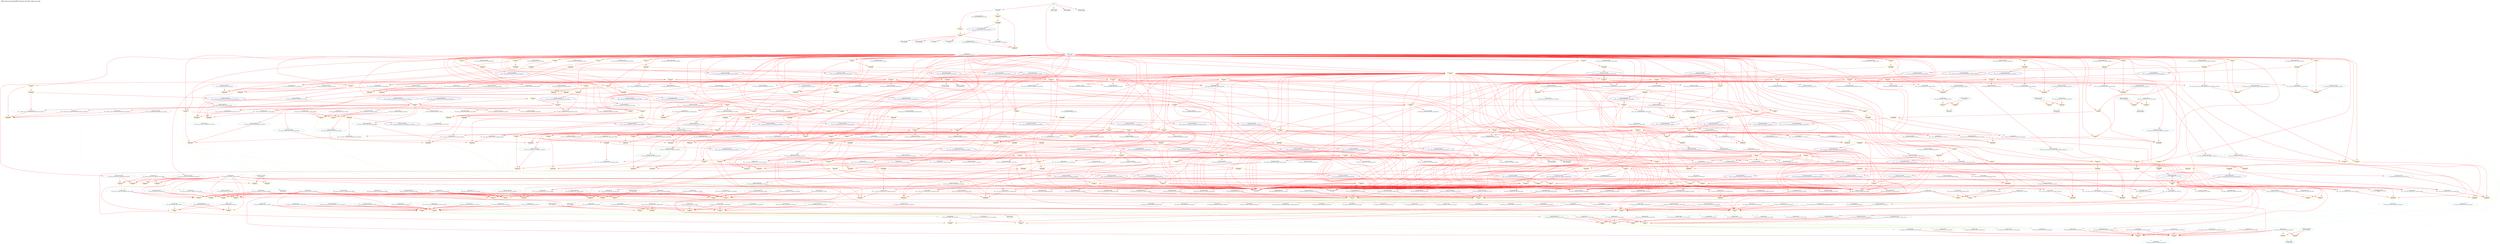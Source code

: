 digraph v3graph {
	graph	[label="MIPS_Harvard_obj_dir/MIPS_Harvard_TB_058_orderg_acyc.dot",
		 labelloc=t, labeljust=l,
		 //size="7.5,10",
		 rankdir=TB];
	n0	[fontsize=8 label="*INPUTS*", color=green];
	n0x5582ec1387b0_1	[fontsize=8 label="0x5582ec133660\n TOP->clk", color=skyblue];
	n0x5582ec1387b0_2	[fontsize=8 label="0x5582ec127000\n TOP->reset", color=skyblue];
	n0x5582ec1387b0_3	[fontsize=8 label="0x5582ec1269a0\n TOP->clk_enable", color=skyblue];
	n0x5582ec1387b0_4	[fontsize=8 label="0x5582ec140400\n TOP->instr_readdata", color=skyblue];
	n0x5582ec1387b0_5	[fontsize=8 label="0x5582ec141a00\n TOP->data_readdata", color=skyblue];
	n0x5582ec1387b0_6	[fontsize=8 label="0x5582ec157370\n ASSIGNW", color=yellow];
	n0x5582ec1387b0_7	[fontsize=8 label="0x5582ec1559b0\n TOP->mips_cpu_harvard__DOT__ALU_output_memory", color=skyblue];
	n0x5582ec1387b0_8	[fontsize=8 label="0x5582ec140bc0\n TOP->data_address", color=skyblue];
	n0x5582ec1387b0_9	[fontsize=8 label="0x5582ec140bc0 POST\n TOP->data_address", color=CadetBlue];
	n0x5582ec1387b0_10	[fontsize=8 label="0x5582ec157670\n ASSIGNW", color=yellow];
	n0x5582ec1387b0_11	[fontsize=8 label="0x5582ec155d30\n TOP->mips_cpu_harvard__DOT__write_data_memory", color=skyblue];
	n0x5582ec1387b0_12	[fontsize=8 label="0x5582ec141380\n TOP->data_writedata", color=skyblue];
	n0x5582ec1387b0_13	[fontsize=8 label="0x5582ec141380 POST\n TOP->data_writedata", color=CadetBlue];
	n0x5582ec1387b0_14	[fontsize=8 label="0x5582ec157970\n ASSIGNW", color=yellow];
	n0x5582ec1387b0_15	[fontsize=8 label="0x5582ec155390\n TOP->mips_cpu_harvard__DOT__memory_write_memory", color=skyblue];
	n0x5582ec1387b0_16	[fontsize=8 label="0x5582ec144ac0\n TOP->data_write", color=skyblue];
	n0x5582ec1387b0_17	[fontsize=8 label="0x5582ec144ac0 POST\n TOP->data_write", color=CadetBlue];
	n0x5582ec1387b0_18	[fontsize=8 label="0x5582ec157c70\n ASSIGNW", color=yellow];
	n0x5582ec1387b0_19	[fontsize=8 label="0x5582ec1552b0\n TOP->mips_cpu_harvard__DOT__memory_to_register_memory", color=skyblue];
	n0x5582ec1387b0_20	[fontsize=8 label="0x5582ec142080\n TOP->data_read", color=skyblue];
	n0x5582ec1387b0_21	[fontsize=8 label="0x5582ec142080 POST\n TOP->data_read", color=CadetBlue];
	n0x5582ec1387b0_22	[fontsize=8 label="0x5582ec157f70\n ASSIGNW", color=yellow];
	n0x5582ec1387b0_23	[fontsize=8 label="0x5582ebed7cc0\n TOP->mips_cpu_harvard__DOT__program_counter_fetch", color=skyblue];
	n0x5582ec1387b0_24	[fontsize=8 label="0x5582ec13fb00\n TOP->instr_address", color=skyblue];
	n0x5582ec1387b0_25	[fontsize=8 label="0x5582ec13fb00 POST\n TOP->instr_address", color=CadetBlue];
	n0x5582ec1387b0_26	[fontsize=8 label="0x5582ec158570\n ASSIGNW", color=yellow];
	n0x5582ec1387b0_27	[fontsize=8 label="0x5582ebed9540\n TOP->mips_cpu_harvard__DOT__instruction_decode", color=skyblue];
	n0x5582ec1387b0_28	[fontsize=8 label="0x5582ec1551d0\n TOP->mips_cpu_harvard__DOT__write_register_memory", color=skyblue];
	n0x5582ec1387b0_29	[fontsize=8 label="0x5582ec1550f0\n TOP->mips_cpu_harvard__DOT__register_write_memory", color=skyblue];
	n0x5582ec1387b0_30	[fontsize=8 label="0x5582ec153170\n TOP->mips_cpu_harvard__DOT__register_file_output_A_decode", color=skyblue];
	n0x5582ec1387b0_31	[fontsize=8 label="0x5582ec1535d0\n TOP->mips_cpu_harvard__DOT__comparator_1", color=skyblue];
	n0x5582ec1387b0_32	[fontsize=8 label="0x5582ec1535d0 POST\n TOP->mips_cpu_harvard__DOT__comparator_1", color=CadetBlue];
	n0x5582ec1387b0_33	[fontsize=8 label="0x5582ec158b70\n ASSIGNW", color=yellow];
	n0x5582ec1387b0_34	[fontsize=8 label="0x5582ec153250\n TOP->mips_cpu_harvard__DOT__register_file_output_B_decode", color=skyblue];
	n0x5582ec1387b0_35	[fontsize=8 label="0x5582ec1536b0\n TOP->mips_cpu_harvard__DOT__comparator_2", color=skyblue];
	n0x5582ec1387b0_36	[fontsize=8 label="0x5582ec1536b0 POST\n TOP->mips_cpu_harvard__DOT__comparator_2", color=CadetBlue];
	n0x5582ec1387b0_37	[fontsize=8 label="0x5582ec159d70\n ASSIGNW", color=yellow];
	n0x5582ec1387b0_38	[fontsize=8 label="0x5582ebed8920\n TOP->mips_cpu_harvard__DOT__branch_decode", color=skyblue];
	n0x5582ec1387b0_39	[fontsize=8 label="0x5582ebed8a40\n TOP->mips_cpu_harvard__DOT__equal_decode", color=skyblue];
	n0x5582ec1387b0_40	[fontsize=8 label="0x5582ebed8220\n TOP->mips_cpu_harvard__DOT__program_counter_src_decode", color=skyblue];
	n0x5582ec1387b0_41	[fontsize=8 label="0x5582ebed8220 POST\n TOP->mips_cpu_harvard__DOT__program_counter_src_decode", color=CadetBlue];
	n0x5582ec1387b0_42	[fontsize=8 label="0x5582ec15a250\n ASSIGNW", color=yellow];
	n0x5582ec1387b0_43	[fontsize=8 label="0x5582ec1534f0\n TOP->mips_cpu_harvard__DOT__sign_imm_decode", color=skyblue];
	n0x5582ec1387b0_44	[fontsize=8 label="0x5582ec1534f0 POST\n TOP->mips_cpu_harvard__DOT__sign_imm_decode", color=CadetBlue];
	n0x5582ec1387b0_45	[fontsize=8 label="0x5582ec15c300\n ASSIGNW", color=yellow];
	n0x5582ec1387b0_46	[fontsize=8 label="0x5582ec156350\n TOP->mips_cpu_harvard__DOT__HALT_writeback", color=skyblue];
	n0x5582ec1387b0_47	[fontsize=8 label="0x5582ec13b9d0\n TOP->active", color=skyblue];
	n0x5582ec1387b0_48	[fontsize=8 label="0x5582ec13b9d0 POST\n TOP->active", color=CadetBlue];
	n0x5582ec1387b0_49	[fontsize=8 label="0x5582ec160cb0\n ASSIGNW", color=yellow];
	n0x5582ec1387b0_50	[fontsize=8 label="0x5582ec160a10\n TOP->mips_cpu_harvard__DOT__register_file__DOT__registers", color=skyblue];
	n0x5582ec1387b0_51	[fontsize=8 label="0x5582ec153170 POST\n TOP->mips_cpu_harvard__DOT__register_file_output_A_decode", color=CadetBlue];
	n0x5582ec1387b0_52	[fontsize=8 label="0x5582ec161190\n ASSIGNW", color=yellow];
	n0x5582ec1387b0_53	[fontsize=8 label="0x5582ec153250 POST\n TOP->mips_cpu_harvard__DOT__register_file_output_B_decode", color=CadetBlue];
	n0x5582ec1387b0_54	[fontsize=8 label="0x5582ec161c70\n ASSIGNW", color=yellow];
	n0x5582ec1387b0_55	[fontsize=8 label="0x5582ec134150\n TOP->register_v0", color=skyblue];
	n0x5582ec1387b0_56	[fontsize=8 label="0x5582ec134150 POST\n TOP->register_v0", color=CadetBlue];
	n0x5582ec1387b0_57	[fontsize=8 label="0x5582ec16a650\n ASSIGNW", color=yellow];
	n0x5582ec1387b0_58	[fontsize=8 label="0x5582ec155630\n TOP->mips_cpu_harvard__DOT__program_counter_multiplexer_jump_memory", color=skyblue];
	n0x5582ec1387b0_59	[fontsize=8 label="0x5582ec1557f0\n TOP->mips_cpu_harvard__DOT__j_instruction_memory", color=skyblue];
	n0x5582ec1387b0_60	[fontsize=8 label="0x5582ec155010\n TOP->mips_cpu_harvard__DOT__j_program_counter_execute", color=skyblue];
	n0x5582ec1387b0_61	[fontsize=8 label="0x5582ebed96a0\n TOP->mips_cpu_harvard__DOT__program_counter_plus_four_decode", color=skyblue];
	n0x5582ec1387b0_62	[fontsize=8 label="0x5582ebed7ba0\n TOP->mips_cpu_harvard__DOT__program_counter_prime", color=skyblue];
	n0x5582ec1387b0_63	[fontsize=8 label="0x5582ebed7ba0 POST\n TOP->mips_cpu_harvard__DOT__program_counter_prime", color=CadetBlue];
	n0x5582ec1387b0_64	[fontsize=8 label="0x5582ec1730c0\n ALWAYS", color=yellow];
	n0x5582ec1387b0_65	[fontsize=8 label="0x5582ec172e20\n TOP->mips_cpu_harvard__DOT__control_unit__DOT__op", color=skyblue];
	n0x5582ec1387b0_66	[fontsize=8 label="0x5582ec172e20 POST\n TOP->mips_cpu_harvard__DOT__control_unit__DOT__op", color=CadetBlue];
	n0x5582ec1387b0_67	[fontsize=8 label="0x5582ec172f00\n TOP->mips_cpu_harvard__DOT__control_unit__DOT__rt", color=skyblue];
	n0x5582ec1387b0_68	[fontsize=8 label="0x5582ec172f00 POST\n TOP->mips_cpu_harvard__DOT__control_unit__DOT__rt", color=CadetBlue];
	n0x5582ec1387b0_69	[fontsize=8 label="0x5582ec172fe0\n TOP->mips_cpu_harvard__DOT__control_unit__DOT__funct", color=skyblue];
	n0x5582ec1387b0_70	[fontsize=8 label="0x5582ec172fe0 POST\n TOP->mips_cpu_harvard__DOT__control_unit__DOT__funct", color=CadetBlue];
	n0x5582ec1387b0_71	[fontsize=8 label="0x5582ebed8380\n TOP->mips_cpu_harvard__DOT__register_write_decode", color=skyblue];
	n0x5582ec1387b0_72	[fontsize=8 label="0x5582ebed8380 POST\n TOP->mips_cpu_harvard__DOT__register_write_decode", color=CadetBlue];
	n0x5582ec1387b0_73	[fontsize=8 label="0x5582ebed84a0\n TOP->mips_cpu_harvard__DOT__memory_to_register_decode", color=skyblue];
	n0x5582ec1387b0_74	[fontsize=8 label="0x5582ebed84a0 POST\n TOP->mips_cpu_harvard__DOT__memory_to_register_decode", color=CadetBlue];
	n0x5582ec1387b0_75	[fontsize=8 label="0x5582ebed85c0\n TOP->mips_cpu_harvard__DOT__memory_write_decode", color=skyblue];
	n0x5582ec1387b0_76	[fontsize=8 label="0x5582ebed85c0 POST\n TOP->mips_cpu_harvard__DOT__memory_write_decode", color=CadetBlue];
	n0x5582ec1387b0_77	[fontsize=8 label="0x5582ebed86e0\n TOP->mips_cpu_harvard__DOT__ALU_src_B_decode", color=skyblue];
	n0x5582ec1387b0_78	[fontsize=8 label="0x5582ebed86e0 POST\n TOP->mips_cpu_harvard__DOT__ALU_src_B_decode", color=CadetBlue];
	n0x5582ec1387b0_79	[fontsize=8 label="0x5582ebed8800\n TOP->mips_cpu_harvard__DOT__register_destination_decode", color=skyblue];
	n0x5582ec1387b0_80	[fontsize=8 label="0x5582ebed8800 POST\n TOP->mips_cpu_harvard__DOT__register_destination_decode", color=CadetBlue];
	n0x5582ec1387b0_81	[fontsize=8 label="0x5582ebed8920 POST\n TOP->mips_cpu_harvard__DOT__branch_decode", color=CadetBlue];
	n0x5582ec1387b0_82	[fontsize=8 label="0x5582ebed9100\n TOP->mips_cpu_harvard__DOT__HI_register_write_decode", color=skyblue];
	n0x5582ec1387b0_83	[fontsize=8 label="0x5582ebed9100 POST\n TOP->mips_cpu_harvard__DOT__HI_register_write_decode", color=CadetBlue];
	n0x5582ec1387b0_84	[fontsize=8 label="0x5582ebed9220\n TOP->mips_cpu_harvard__DOT__LO_register_write_decode", color=skyblue];
	n0x5582ec1387b0_85	[fontsize=8 label="0x5582ebed9220 POST\n TOP->mips_cpu_harvard__DOT__LO_register_write_decode", color=CadetBlue];
	n0x5582ec1387b0_86	[fontsize=8 label="0x5582ebed8b60\n TOP->mips_cpu_harvard__DOT__ALU_function_decode", color=skyblue];
	n0x5582ec1387b0_87	[fontsize=8 label="0x5582ebed8b60 POST\n TOP->mips_cpu_harvard__DOT__ALU_function_decode", color=CadetBlue];
	n0x5582ec1387b0_88	[fontsize=8 label="0x5582ebed8c80\n TOP->mips_cpu_harvard__DOT__program_counter_multiplexer_jump_decode", color=skyblue];
	n0x5582ec1387b0_89	[fontsize=8 label="0x5582ebed8c80 POST\n TOP->mips_cpu_harvard__DOT__program_counter_multiplexer_jump_decode", color=CadetBlue];
	n0x5582ec1387b0_90	[fontsize=8 label="0x5582ebed8fe0\n TOP->mips_cpu_harvard__DOT__j_instruction_decode", color=skyblue];
	n0x5582ec1387b0_91	[fontsize=8 label="0x5582ebed8fe0 POST\n TOP->mips_cpu_harvard__DOT__j_instruction_decode", color=CadetBlue];
	n0x5582ec1387b0_92	[fontsize=8 label="0x5582ebed8e80\n TOP->mips_cpu_harvard__DOT__using_HI_LO_decode", color=skyblue];
	n0x5582ec1387b0_93	[fontsize=8 label="0x5582ebed8e80 POST\n TOP->mips_cpu_harvard__DOT__using_HI_LO_decode", color=CadetBlue];
	n0x5582ec1387b0_94	[fontsize=8 label="0x5582ec31e170\n ALWAYS", color=yellow];
	n0x5582ec1387b0_95	[fontsize=8 label="0x5582ebed8a40 POST\n TOP->mips_cpu_harvard__DOT__equal_decode", color=CadetBlue];
	n0x5582ec1387b0_96	[fontsize=8 label="0x5582ec1cf1c0\n ALWAYS", color=yellow];
	n0x5582ec1387b0_97	[fontsize=8 label="0x5582ec153870\n TOP->mips_cpu_harvard__DOT__register_destination_execute", color=skyblue];
	n0x5582ec1387b0_98	[fontsize=8 label="0x5582ec154c90\n TOP->mips_cpu_harvard__DOT__Rd_execute", color=skyblue];
	n0x5582ec1387b0_99	[fontsize=8 label="0x5582ec154bb0\n TOP->mips_cpu_harvard__DOT__Rt_execute", color=skyblue];
	n0x5582ec1387b0_100	[fontsize=8 label="0x5582ec153b10\n TOP->mips_cpu_harvard__DOT__write_register_execute", color=skyblue];
	n0x5582ec1387b0_101	[fontsize=8 label="0x5582ec153b10 POST\n TOP->mips_cpu_harvard__DOT__write_register_execute", color=CadetBlue];
	n0x5582ec1387b0_102	[fontsize=8 label="0x5582ec338a20\n ALWAYS", color=yellow];
	n0x5582ec1387b0_103	[fontsize=8 label="0x5582ec156dd0\n TOP->mips_cpu_harvard__DOT__forward_A_execute", color=skyblue];
	n0x5582ec1387b0_104	[fontsize=8 label="0x5582ec155b70\n TOP->mips_cpu_harvard__DOT__ALU_LO_output_memory", color=skyblue];
	n0x5582ec1387b0_105	[fontsize=8 label="0x5582ec1566d0\n TOP->mips_cpu_harvard__DOT__ALU_LO_output_writeback", color=skyblue];
	n0x5582ec1387b0_106	[fontsize=8 label="0x5582ec156510\n TOP->mips_cpu_harvard__DOT__result_writeback", color=skyblue];
	n0x5582ec1387b0_107	[fontsize=8 label="0x5582ec1543d0\n TOP->mips_cpu_harvard__DOT__src_A_execute", color=skyblue];
	n0x5582ec1387b0_108	[fontsize=8 label="0x5582ec154590\n TOP->mips_cpu_harvard__DOT__src_A_ALU_execute", color=skyblue];
	n0x5582ec1387b0_109	[fontsize=8 label="0x5582ec154590 POST\n TOP->mips_cpu_harvard__DOT__src_A_ALU_execute", color=CadetBlue];
	n0x5582ec1387b0_110	[fontsize=8 label="0x5582ec3388a0\n ALWAYS", color=yellow];
	n0x5582ec1387b0_111	[fontsize=8 label="0x5582ec156eb0\n TOP->mips_cpu_harvard__DOT__forward_B_execute", color=skyblue];
	n0x5582ec1387b0_112	[fontsize=8 label="0x5582ec155a90\n TOP->mips_cpu_harvard__DOT__ALU_HI_output_memory", color=skyblue];
	n0x5582ec1387b0_113	[fontsize=8 label="0x5582ec1565f0\n TOP->mips_cpu_harvard__DOT__ALU_HI_output_writeback", color=skyblue];
	n0x5582ec1387b0_114	[fontsize=8 label="0x5582ec1544b0\n TOP->mips_cpu_harvard__DOT__src_B_execute", color=skyblue];
	n0x5582ec1387b0_115	[fontsize=8 label="0x5582ec1d55c0\n TOP->mips_cpu_harvard__DOT__alu_input_mux__DOT__src_mux_input_0", color=skyblue];
	n0x5582ec1387b0_116	[fontsize=8 label="0x5582ec1d55c0 POST\n TOP->mips_cpu_harvard__DOT__alu_input_mux__DOT__src_mux_input_0", color=CadetBlue];
	n0x5582ec1387b0_117	[fontsize=8 label="0x5582ec153bf0\n TOP->mips_cpu_harvard__DOT__ALU_src_B_execute", color=skyblue];
	n0x5582ec1387b0_118	[fontsize=8 label="0x5582ec154d70\n TOP->mips_cpu_harvard__DOT__sign_imm_execute", color=skyblue];
	n0x5582ec1387b0_119	[fontsize=8 label="0x5582ec154f30\n TOP->mips_cpu_harvard__DOT__program_counter_plus_four_execute", color=skyblue];
	n0x5582ec1387b0_120	[fontsize=8 label="0x5582ec154670\n TOP->mips_cpu_harvard__DOT__src_B_ALU_execute", color=skyblue];
	n0x5582ec1387b0_121	[fontsize=8 label="0x5582ec154670 POST\n TOP->mips_cpu_harvard__DOT__src_B_ALU_execute", color=CadetBlue];
	n0x5582ec1387b0_122	[fontsize=8 label="0x5582ec31c1b0\n ALWAYS", color=yellow];
	n0x5582ec1387b0_123	[fontsize=8 label="0x5582ec1ddf70\n TOP->mips_cpu_harvard__DOT__alu__DOT__ALU_HI_LO_output", color=skyblue];
	n0x5582ec1387b0_124	[fontsize=8 label="0x5582ec1ddf70 POST\n TOP->mips_cpu_harvard__DOT__alu__DOT__ALU_HI_LO_output", color=CadetBlue];
	n0x5582ec1387b0_125	[fontsize=8 label="0x5582ec153cd0\n TOP->mips_cpu_harvard__DOT__ALU_function_execute", color=skyblue];
	n0x5582ec1387b0_126	[fontsize=8 label="0x5582ec154910\n TOP->mips_cpu_harvard__DOT__ALU_HI_output_execute", color=skyblue];
	n0x5582ec1387b0_127	[fontsize=8 label="0x5582ec154910 POST\n TOP->mips_cpu_harvard__DOT__ALU_HI_output_execute", color=CadetBlue];
	n0x5582ec1387b0_128	[fontsize=8 label="0x5582ec1549f0\n TOP->mips_cpu_harvard__DOT__ALU_LO_output_execute", color=skyblue];
	n0x5582ec1387b0_129	[fontsize=8 label="0x5582ec1549f0 POST\n TOP->mips_cpu_harvard__DOT__ALU_LO_output_execute", color=CadetBlue];
	n0x5582ec1387b0_130	[fontsize=8 label="0x5582ec2e0550\n ALWAYS", color=yellow];
	n0x5582ec1387b0_131	[fontsize=8 label="0x5582ec154830\n TOP->mips_cpu_harvard__DOT__ALU_output_execute", color=skyblue];
	n0x5582ec1387b0_132	[fontsize=8 label="0x5582ec154830 POST\n TOP->mips_cpu_harvard__DOT__ALU_output_execute", color=CadetBlue];
	n0x5582ec1387b0_133	[fontsize=8 label="0x5582ec212910\n ASSIGNW", color=yellow];
	n0x5582ec1387b0_134	[fontsize=8 label="0x5582ec156270\n TOP->mips_cpu_harvard__DOT__memory_to_register_writeback", color=skyblue];
	n0x5582ec1387b0_135	[fontsize=8 label="0x5582ec156890\n TOP->mips_cpu_harvard__DOT__read_data_writeback", color=skyblue];
	n0x5582ec1387b0_136	[fontsize=8 label="0x5582ec1567b0\n TOP->mips_cpu_harvard__DOT__ALU_output_writeback", color=skyblue];
	n0x5582ec1387b0_137	[fontsize=8 label="0x5582ec156510 POST\n TOP->mips_cpu_harvard__DOT__result_writeback", color=CadetBlue];
	n0x5582ec1387b0_138	[fontsize=8 label="0x5582ec31a7f0\n ALWAYS", color=yellow];
	n0x5582ec1387b0_139	[fontsize=8 label="0x5582ec154210\n TOP->mips_cpu_harvard__DOT__using_HI_LO_execute", color=skyblue];
	n0x5582ec1387b0_140	[fontsize=8 label="0x5582ec155470\n TOP->mips_cpu_harvard__DOT__HI_register_write_memory", color=skyblue];
	n0x5582ec1387b0_141	[fontsize=8 label="0x5582ec156430\n TOP->mips_cpu_harvard__DOT__write_register_writeback", color=skyblue];
	n0x5582ec1387b0_142	[fontsize=8 label="0x5582ec155fd0\n TOP->mips_cpu_harvard__DOT__register_write_writeback", color=skyblue];
	n0x5582ec1387b0_143	[fontsize=8 label="0x5582ec1560b0\n TOP->mips_cpu_harvard__DOT__HI_register_write_writeback", color=skyblue];
	n0x5582ec1387b0_144	[fontsize=8 label="0x5582ec156eb0 POST\n TOP->mips_cpu_harvard__DOT__forward_B_execute", color=CadetBlue];
	n0x5582ec1387b0_145	[fontsize=8 label="0x5582ec31a310\n ALWAYS", color=yellow];
	n0x5582ec1387b0_146	[fontsize=8 label="0x5582ec154ad0\n TOP->mips_cpu_harvard__DOT__Rs_execute", color=skyblue];
	n0x5582ec1387b0_147	[fontsize=8 label="0x5582ec155550\n TOP->mips_cpu_harvard__DOT__LO_register_write_memory", color=skyblue];
	n0x5582ec1387b0_148	[fontsize=8 label="0x5582ec156190\n TOP->mips_cpu_harvard__DOT__LO_register_write_writeback", color=skyblue];
	n0x5582ec1387b0_149	[fontsize=8 label="0x5582ec156dd0 POST\n TOP->mips_cpu_harvard__DOT__forward_A_execute", color=CadetBlue];
	n0x5582ec1387b0_150	[fontsize=8 label="0x5582ec317fd0\n ALWAYS", color=yellow];
	n0x5582ec1387b0_151	[fontsize=8 label="0x5582ec153950\n TOP->mips_cpu_harvard__DOT__memory_to_register_execute", color=skyblue];
	n0x5582ec1387b0_152	[fontsize=8 label="0x5582ec21b550\n TOP->mips_cpu_harvard__DOT__hazard_unit__DOT__lwstall", color=skyblue];
	n0x5582ec1387b0_153	[fontsize=8 label="0x5582ec21b550 POST\n TOP->mips_cpu_harvard__DOT__hazard_unit__DOT__lwstall", color=CadetBlue];
	n0x5582ec1387b0_154	[fontsize=8 label="0x5582ec153f70\n TOP->mips_cpu_harvard__DOT__register_write_execute", color=skyblue];
	n0x5582ec1387b0_155	[fontsize=8 label="0x5582ec21b6b0\n TOP->mips_cpu_harvard__DOT__hazard_unit__DOT__branchstall", color=skyblue];
	n0x5582ec1387b0_156	[fontsize=8 label="0x5582ec21b6b0 POST\n TOP->mips_cpu_harvard__DOT__hazard_unit__DOT__branchstall", color=CadetBlue];
	n0x5582ec1387b0_157	[fontsize=8 label="0x5582ec154050\n TOP->mips_cpu_harvard__DOT__program_counter_multiplexer_jump_execute", color=skyblue];
	n0x5582ec1387b0_158	[fontsize=8 label="0x5582ec156970\n TOP->mips_cpu_harvard__DOT__stall_fetch", color=skyblue];
	n0x5582ec1387b0_159	[fontsize=8 label="0x5582ec156970 POST\n TOP->mips_cpu_harvard__DOT__stall_fetch", color=CadetBlue];
	n0x5582ec1387b0_160	[fontsize=8 label="0x5582ec156a50\n TOP->mips_cpu_harvard__DOT__stall_decode", color=skyblue];
	n0x5582ec1387b0_161	[fontsize=8 label="0x5582ec156a50 POST\n TOP->mips_cpu_harvard__DOT__stall_decode", color=CadetBlue];
	n0x5582ec1387b0_162	[fontsize=8 label="0x5582ec156cf0\n TOP->mips_cpu_harvard__DOT__flush_execute_register", color=skyblue];
	n0x5582ec1387b0_163	[fontsize=8 label="0x5582ec156cf0 POST\n TOP->mips_cpu_harvard__DOT__flush_execute_register", color=CadetBlue];
	n0x5582ec1387b0_164	[fontsize=8 label="0x5582ec3f81e0\n ASSIGNW", color=yellow];
	n0x5582ec1387b0_165	[fontsize=8 label="0x5582ec424600\n ASSIGNW", color=yellow];
	n0x5582ec1387b0_166	[fontsize=8 label="0x5582ec424900\n ASSIGNW", color=yellow];
	n0x5582ec1387b0_167	[fontsize=8 label="0x5582ec424c00\n ASSIGNW", color=yellow];
	n0x5582ec1387b0_168	[fontsize=8 label="0x5582ec424f00\n ASSIGNW", color=yellow];
	n0x5582ec1387b0_169	[fontsize=8 label="0x5582ec425200\n ASSIGNW", color=yellow];
	n0x5582ec1387b0_170	[fontsize=8 label="0x5582ec4262b0\n ASSIGNW", color=yellow];
	n0x5582ec1387b0_171	[fontsize=8 label="0x5582ec427640\n ASSIGNW", color=yellow];
	n0x5582ec1387b0_172	[fontsize=8 label="0x5582ec427b50\n ASSIGNW", color=yellow];
	n0x5582ec1387b0_173	[fontsize=8 label="0x5582ec428850\n ASSIGNW", color=yellow];
	n0x5582ec1387b0_174	[fontsize=8 label="0x5582ec428c40\n ASSIGNW", color=yellow];
	n0x5582ec1387b0_175	[fontsize=8 label="0x5582ec4294c0\n ASSIGNW", color=yellow];
	n0x5582ec1387b0_176	[fontsize=8 label="0x5582ec429d40\n ASSIGNW", color=yellow];
	n0x5582ec1387b0_177	[fontsize=8 label="0x5582ec42a2b0\n ASSIGNW", color=yellow];
	n0x5582ec1387b0_178	[fontsize=8 label="0x5582ec42b6e0\n ALWAYS", color=yellow];
	n0x5582ec1387b0_179	[fontsize=8 label="0x5582ec4dffb0\n ALWAYS", color=yellow];
	n0x5582ec1387b0_180	[fontsize=8 label="0x5582ec4e8b70\n ALWAYS", color=yellow];
	n0x5582ec1387b0_181	[fontsize=8 label="0x5582ec4ea740\n ALWAYS", color=yellow];
	n0x5582ec1387b0_182	[fontsize=8 label="0x5582ec4eda20\n ALWAYS", color=yellow];
	n0x5582ec1387b0_183	[fontsize=8 label="0x5582ec4f2530\n ALWAYS", color=yellow];
	n0x5582ec1387b0_184	[fontsize=8 label="0x5582ec4fcc50\n ALWAYS", color=yellow];
	n0x5582ec1387b0_185	[fontsize=8 label="0x5582ec511470\n ASSIGNW", color=yellow];
	n0x5582ec1387b0_186	[fontsize=8 label="0x5582ec511b60\n ALWAYS", color=yellow];
	n0x5582ec1387b0_187	[fontsize=8 label="0x5582ec5144d0\n ALWAYS", color=yellow];
	n0x5582ec1387b0_188	[fontsize=8 label="0x5582ec516e40\n ALWAYS", color=yellow];
	n0x5582ec1387b0_189	[fontsize=8 label="0x5582ec2e26c0\n ACTIVE", color=yellow];
	n0x5582ec1387b0_190	[fontsize=8 label="0x5582ec344b60\n ALWAYS", color=yellow];
	n0x5582ec1387b0_191	[fontsize=8 label="0x5582ec1269a0 PRE\n TOP->clk_enable", color=lightblue];
	n0x5582ec1387b0_192	[fontsize=8 label="0x5582ec1269a0 POST\n TOP->clk_enable", color=CadetBlue];
	n0x5582ec1387b0_193	[fontsize=8 label="0x5582ec133660 PRE\n TOP->clk", color=lightblue];
	n0x5582ec1387b0_194	[fontsize=8 label="0x5582ec133660 POST\n TOP->clk", color=CadetBlue];
	n0x5582ec1387b0_195	[fontsize=8 label="0x5582ebcf62b0 PORD\n TOP->__Vdly__mips_cpu_harvard__DOT__internal_clk", color=NavyBlue];
	n0x5582ec1387b0_196	[fontsize=8 label="0x5582ebcf62b0\n TOP->__Vdly__mips_cpu_harvard__DOT__internal_clk", color=skyblue];
	n0x5582ec1387b0_197	[fontsize=8 label="0x5582ebcf6990\n ACTIVE", color=yellow];
	n0x5582ec1387b0_198	[fontsize=8 label="0x5582ec41f2d0\n ASSIGNPRE", color=yellow];
	n0x5582ec1387b0_199	[fontsize=8 label="0x5582ebed7a80 PRE\n TOP->mips_cpu_harvard__DOT__internal_clk", color=lightblue];
	n0x5582ec1387b0_200	[fontsize=8 label="0x5582ec3e9150\n ASSIGNPOST", color=yellow];
	n0x5582ec1387b0_201	[fontsize=8 label="0x5582ebed7a80\n TOP->mips_cpu_harvard__DOT__internal_clk", color=skyblue];
	n0x5582ec1387b0_202	[fontsize=8 label="0x5582ebed7a80 POST\n TOP->mips_cpu_harvard__DOT__internal_clk", color=CadetBlue];
	n0x5582ec1387b0_203	[fontsize=8 label="0x5582ec2e3aa0\n ACTIVE", color=yellow];
	n0x5582ec1387b0_204	[fontsize=8 label="0x5582ec345d70\n ALWAYS", color=yellow];
	n0x5582ec1387b0_205	[fontsize=8 label="0x5582ec155fd0 PRE\n TOP->mips_cpu_harvard__DOT__register_write_writeback", color=lightblue];
	n0x5582ec1387b0_206	[fontsize=8 label="0x5582ec155fd0 POST\n TOP->mips_cpu_harvard__DOT__register_write_writeback", color=CadetBlue];
	n0x5582ec1387b0_207	[fontsize=8 label="0x5582ec156510 PRE\n TOP->mips_cpu_harvard__DOT__result_writeback", color=lightblue];
	n0x5582ec1387b0_208	[fontsize=8 label="0x5582ec3eadb0 PORD\n TOP->__Vdlyvval__mips_cpu_harvard__DOT__register_file__DOT__registers__v0", color=NavyBlue];
	n0x5582ec1387b0_209	[fontsize=8 label="0x5582ec3eadb0\n TOP->__Vdlyvval__mips_cpu_harvard__DOT__register_file__DOT__registers__v0", color=skyblue];
	n0x5582ec1387b0_210	[fontsize=8 label="0x5582ec41f100 PORD\n TOP->__Vdlyvset__mips_cpu_harvard__DOT__register_file__DOT__registers__v0", color=NavyBlue];
	n0x5582ec1387b0_211	[fontsize=8 label="0x5582ec41f100\n TOP->__Vdlyvset__mips_cpu_harvard__DOT__register_file__DOT__registers__v0", color=skyblue];
	n0x5582ec1387b0_212	[fontsize=8 label="0x5582ec156430 PRE\n TOP->mips_cpu_harvard__DOT__write_register_writeback", color=lightblue];
	n0x5582ec1387b0_213	[fontsize=8 label="0x5582ec156430 POST\n TOP->mips_cpu_harvard__DOT__write_register_writeback", color=CadetBlue];
	n0x5582ec1387b0_214	[fontsize=8 label="0x5582ec4879d0 PORD\n TOP->__Vdlyvdim0__mips_cpu_harvard__DOT__register_file__DOT__registers__v0", color=NavyBlue];
	n0x5582ec1387b0_215	[fontsize=8 label="0x5582ec4879d0\n TOP->__Vdlyvdim0__mips_cpu_harvard__DOT__register_file__DOT__registers__v0", color=skyblue];
	n0x5582ec1387b0_216	[fontsize=8 label="0x5582ec345bf0\n ALWAYS", color=yellow];
	n0x5582ec1387b0_217	[fontsize=8 label="0x5582ec1560b0 PRE\n TOP->mips_cpu_harvard__DOT__HI_register_write_writeback", color=lightblue];
	n0x5582ec1387b0_218	[fontsize=8 label="0x5582ec1560b0 POST\n TOP->mips_cpu_harvard__DOT__HI_register_write_writeback", color=CadetBlue];
	n0x5582ec1387b0_219	[fontsize=8 label="0x5582ec1565f0 PRE\n TOP->mips_cpu_harvard__DOT__ALU_HI_output_writeback", color=lightblue];
	n0x5582ec1387b0_220	[fontsize=8 label="0x5582ec1565f0 POST\n TOP->mips_cpu_harvard__DOT__ALU_HI_output_writeback", color=CadetBlue];
	n0x5582ec1387b0_221	[fontsize=8 label="0x5582ec41cc90 PORD\n TOP->__Vdly__mips_cpu_harvard__DOT__register_file__DOT__HI_reg", color=NavyBlue];
	n0x5582ec1387b0_222	[fontsize=8 label="0x5582ec41cc90\n TOP->__Vdly__mips_cpu_harvard__DOT__register_file__DOT__HI_reg", color=skyblue];
	n0x5582ec1387b0_223	[fontsize=8 label="0x5582ec345770\n ALWAYS", color=yellow];
	n0x5582ec1387b0_224	[fontsize=8 label="0x5582ec156190 PRE\n TOP->mips_cpu_harvard__DOT__LO_register_write_writeback", color=lightblue];
	n0x5582ec1387b0_225	[fontsize=8 label="0x5582ec156190 POST\n TOP->mips_cpu_harvard__DOT__LO_register_write_writeback", color=CadetBlue];
	n0x5582ec1387b0_226	[fontsize=8 label="0x5582ec1566d0 PRE\n TOP->mips_cpu_harvard__DOT__ALU_LO_output_writeback", color=lightblue];
	n0x5582ec1387b0_227	[fontsize=8 label="0x5582ec1566d0 POST\n TOP->mips_cpu_harvard__DOT__ALU_LO_output_writeback", color=CadetBlue];
	n0x5582ec1387b0_228	[fontsize=8 label="0x5582ec41e460 PORD\n TOP->__Vdly__mips_cpu_harvard__DOT__register_file__DOT__LO_reg", color=NavyBlue];
	n0x5582ec1387b0_229	[fontsize=8 label="0x5582ec41e460\n TOP->__Vdly__mips_cpu_harvard__DOT__register_file__DOT__LO_reg", color=skyblue];
	n0x5582ec1387b0_230	[fontsize=8 label="0x5582ec41ef70\n ACTIVE", color=yellow];
	n0x5582ec1387b0_231	[fontsize=8 label="0x5582ec41e540\n ASSIGNPRE", color=yellow];
	n0x5582ec1387b0_232	[fontsize=8 label="0x5582ec160bd0 PRE\n TOP->mips_cpu_harvard__DOT__register_file__DOT__LO_reg", color=lightblue];
	n0x5582ec1387b0_233	[fontsize=8 label="0x5582ec41eeb0\n ASSIGNPOST", color=yellow];
	n0x5582ec1387b0_234	[fontsize=8 label="0x5582ec160bd0\n TOP->mips_cpu_harvard__DOT__register_file__DOT__LO_reg", color=skyblue];
	n0x5582ec1387b0_235	[fontsize=8 label="0x5582ec160bd0 POST\n TOP->mips_cpu_harvard__DOT__register_file__DOT__LO_reg", color=CadetBlue];
	n0x5582ec1387b0_236	[fontsize=8 label="0x5582ec41f9c0\n ACTIVE", color=yellow];
	n0x5582ec1387b0_237	[fontsize=8 label="0x5582ec41cd70\n ASSIGNPRE", color=yellow];
	n0x5582ec1387b0_238	[fontsize=8 label="0x5582ec160af0 PRE\n TOP->mips_cpu_harvard__DOT__register_file__DOT__HI_reg", color=lightblue];
	n0x5582ec1387b0_239	[fontsize=8 label="0x5582ec41f900\n ASSIGNPOST", color=yellow];
	n0x5582ec1387b0_240	[fontsize=8 label="0x5582ec160af0\n TOP->mips_cpu_harvard__DOT__register_file__DOT__HI_reg", color=skyblue];
	n0x5582ec1387b0_241	[fontsize=8 label="0x5582ec160af0 POST\n TOP->mips_cpu_harvard__DOT__register_file__DOT__HI_reg", color=CadetBlue];
	n0x5582ec1387b0_242	[fontsize=8 label="0x5582ec40dbc0\n ACTIVE", color=yellow];
	n0x5582ec1387b0_243	[fontsize=8 label="0x5582ec40db00\n ALWAYSPOST", color=yellow];
	n0x5582ec1387b0_244	[fontsize=8 label="0x5582ec160a10 POST\n TOP->mips_cpu_harvard__DOT__register_file__DOT__registers", color=CadetBlue];
	n0x5582ec1387b0_245	[fontsize=8 label="0x5582ec410310\n ASSIGNPRE", color=yellow];
	n0x5582ec1387b0_246	[fontsize=8 label="0x5582ec2e1bc0\n ACTIVE", color=yellow];
	n0x5582ec1387b0_247	[fontsize=8 label="0x5582ec348600\n ALWAYS\n c250", color=yellow];
	n0x5582ec1387b0_248	[fontsize=8 label="0x5582ec127000 PRE\n TOP->reset", color=lightblue];
	n0x5582ec1387b0_249	[fontsize=8 label="0x5582ec127000 POST\n TOP->reset", color=CadetBlue];
	n0x5582ec1387b0_250	[fontsize=8 label="0x5582ec409a80 PORD\n TOP->__Vdly__mips_cpu_harvard__DOT__program_counter_fetch", color=NavyBlue];
	n0x5582ec1387b0_251	[fontsize=8 label="0x5582ec409a80\n TOP->__Vdly__mips_cpu_harvard__DOT__program_counter_fetch", color=skyblue];
	n0x5582ec1387b0_252	[fontsize=8 label="0x5582ec406fa0 PORD\n TOP->__Vdly__mips_cpu_harvard__DOT__HALT_fetch\n c250", color=NavyBlue];
	n0x5582ec1387b0_253	[fontsize=8 label="0x5582ec406fa0\n TOP->__Vdly__mips_cpu_harvard__DOT__HALT_fetch", color=skyblue];
	n0x5582ec1387b0_254	[fontsize=8 label="0x5582ec156970 PRE\n TOP->mips_cpu_harvard__DOT__stall_fetch", color=lightblue];
	n0x5582ec1387b0_255	[fontsize=8 label="0x5582ebed8140 PRE\n TOP->mips_cpu_harvard__DOT__HALT_fetch\n c250", color=lightblue];
	n0x5582ec1387b0_256	[fontsize=8 label="0x5582ebed8140 POST\n TOP->mips_cpu_harvard__DOT__HALT_fetch", color=CadetBlue];
	n0x5582ec1387b0_257	[fontsize=8 label="0x5582ebed7ba0 PRE\n TOP->mips_cpu_harvard__DOT__program_counter_prime", color=lightblue];
	n0x5582ec1387b0_258	[fontsize=8 label="0x5582ec34c190\n ALWAYS", color=yellow];
	n0x5582ec1387b0_259	[fontsize=8 label="0x5582ec405020 PORD\n TOP->__Vdly__mips_cpu_harvard__DOT__HALT_decode", color=NavyBlue];
	n0x5582ec1387b0_260	[fontsize=8 label="0x5582ec405020\n TOP->__Vdly__mips_cpu_harvard__DOT__HALT_decode", color=skyblue];
	n0x5582ec1387b0_261	[fontsize=8 label="0x5582ec156a50 PRE\n TOP->mips_cpu_harvard__DOT__stall_decode", color=lightblue];
	n0x5582ec1387b0_262	[fontsize=8 label="0x5582ebed8220 PRE\n TOP->mips_cpu_harvard__DOT__program_counter_src_decode", color=lightblue];
	n0x5582ec1387b0_263	[fontsize=8 label="0x5582ec34bfb0\n ALWAYS", color=yellow];
	n0x5582ec1387b0_264	[fontsize=8 label="0x5582ec3f8300 PORD\n TOP->__Vdly__mips_cpu_harvard__DOT__program_counter_plus_four_decode", color=NavyBlue];
	n0x5582ec1387b0_265	[fontsize=8 label="0x5582ec3f8300\n TOP->__Vdly__mips_cpu_harvard__DOT__program_counter_plus_four_decode", color=skyblue];
	n0x5582ec1387b0_266	[fontsize=8 label="0x5582ebed7cc0 PRE\n TOP->mips_cpu_harvard__DOT__program_counter_fetch", color=lightblue];
	n0x5582ec1387b0_267	[fontsize=8 label="0x5582ebed7cc0 POST\n TOP->mips_cpu_harvard__DOT__program_counter_fetch", color=CadetBlue];
	n0x5582ec1387b0_268	[fontsize=8 label="0x5582ec34be30\n ALWAYS", color=yellow];
	n0x5582ec1387b0_269	[fontsize=8 label="0x5582ec3f5280 PORD\n TOP->__Vdly__mips_cpu_harvard__DOT__instruction_decode", color=NavyBlue];
	n0x5582ec1387b0_270	[fontsize=8 label="0x5582ec3f5280\n TOP->__Vdly__mips_cpu_harvard__DOT__instruction_decode", color=skyblue];
	n0x5582ec1387b0_271	[fontsize=8 label="0x5582ec140400 PRE\n TOP->instr_readdata", color=lightblue];
	n0x5582ec1387b0_272	[fontsize=8 label="0x5582ec140400 POST\n TOP->instr_readdata", color=CadetBlue];
	n0x5582ec1387b0_273	[fontsize=8 label="0x5582ec3577d0\n ALWAYS", color=yellow];
	n0x5582ec1387b0_274	[fontsize=8 label="0x5582ec156cf0 PRE\n TOP->mips_cpu_harvard__DOT__flush_execute_register", color=lightblue];
	n0x5582ec1387b0_275	[fontsize=8 label="0x5582ebed9540 PRE\n TOP->mips_cpu_harvard__DOT__instruction_decode", color=lightblue];
	n0x5582ec1387b0_276	[fontsize=8 label="0x5582ebed9540 POST\n TOP->mips_cpu_harvard__DOT__instruction_decode", color=CadetBlue];
	n0x5582ec1387b0_277	[fontsize=8 label="0x5582ec3f2450 PORD\n TOP->__Vdly__mips_cpu_harvard__DOT__Rd_execute", color=NavyBlue];
	n0x5582ec1387b0_278	[fontsize=8 label="0x5582ec3f2450\n TOP->__Vdly__mips_cpu_harvard__DOT__Rd_execute", color=skyblue];
	n0x5582ec1387b0_279	[fontsize=8 label="0x5582ec357630\n ALWAYS", color=yellow];
	n0x5582ec1387b0_280	[fontsize=8 label="0x5582ec3e9f10 PORD\n TOP->__Vdly__mips_cpu_harvard__DOT__Rt_execute", color=NavyBlue];
	n0x5582ec1387b0_281	[fontsize=8 label="0x5582ec3e9f10\n TOP->__Vdly__mips_cpu_harvard__DOT__Rt_execute", color=skyblue];
	n0x5582ec1387b0_282	[fontsize=8 label="0x5582ec357490\n ALWAYS", color=yellow];
	n0x5582ec1387b0_283	[fontsize=8 label="0x5582ebed8b60 PRE\n TOP->mips_cpu_harvard__DOT__ALU_function_decode", color=lightblue];
	n0x5582ec1387b0_284	[fontsize=8 label="0x5582ec421780 PORD\n TOP->__Vdly__mips_cpu_harvard__DOT__ALU_function_execute", color=NavyBlue];
	n0x5582ec1387b0_285	[fontsize=8 label="0x5582ec421780\n TOP->__Vdly__mips_cpu_harvard__DOT__ALU_function_execute", color=skyblue];
	n0x5582ec1387b0_286	[fontsize=8 label="0x5582ec3572f0\n ALWAYS", color=yellow];
	n0x5582ec1387b0_287	[fontsize=8 label="0x5582ebed9220 PRE\n TOP->mips_cpu_harvard__DOT__LO_register_write_decode", color=lightblue];
	n0x5582ec1387b0_288	[fontsize=8 label="0x5582ec3f14b0 PORD\n TOP->__Vdly__mips_cpu_harvard__DOT__LO_register_write_execute", color=NavyBlue];
	n0x5582ec1387b0_289	[fontsize=8 label="0x5582ec3f14b0\n TOP->__Vdly__mips_cpu_harvard__DOT__LO_register_write_execute", color=skyblue];
	n0x5582ec1387b0_290	[fontsize=8 label="0x5582ec357150\n ALWAYS", color=yellow];
	n0x5582ec1387b0_291	[fontsize=8 label="0x5582ebed9100 PRE\n TOP->mips_cpu_harvard__DOT__HI_register_write_decode", color=lightblue];
	n0x5582ec1387b0_292	[fontsize=8 label="0x5582ec41cf40 PORD\n TOP->__Vdly__mips_cpu_harvard__DOT__HI_register_write_execute", color=NavyBlue];
	n0x5582ec1387b0_293	[fontsize=8 label="0x5582ec41cf40\n TOP->__Vdly__mips_cpu_harvard__DOT__HI_register_write_execute", color=skyblue];
	n0x5582ec1387b0_294	[fontsize=8 label="0x5582ec356fb0\n ALWAYS", color=yellow];
	n0x5582ec1387b0_295	[fontsize=8 label="0x5582ebed8800 PRE\n TOP->mips_cpu_harvard__DOT__register_destination_decode", color=lightblue];
	n0x5582ec1387b0_296	[fontsize=8 label="0x5582ec3f8b70 PORD\n TOP->__Vdly__mips_cpu_harvard__DOT__register_destination_execute", color=NavyBlue];
	n0x5582ec1387b0_297	[fontsize=8 label="0x5582ec3f8b70\n TOP->__Vdly__mips_cpu_harvard__DOT__register_destination_execute", color=skyblue];
	n0x5582ec1387b0_298	[fontsize=8 label="0x5582ec356e10\n ALWAYS", color=yellow];
	n0x5582ec1387b0_299	[fontsize=8 label="0x5582ebed8380 PRE\n TOP->mips_cpu_harvard__DOT__register_write_decode", color=lightblue];
	n0x5582ec1387b0_300	[fontsize=8 label="0x5582ec40cf20 PORD\n TOP->__Vdly__mips_cpu_harvard__DOT__register_write_execute", color=NavyBlue];
	n0x5582ec1387b0_301	[fontsize=8 label="0x5582ec40cf20\n TOP->__Vdly__mips_cpu_harvard__DOT__register_write_execute", color=skyblue];
	n0x5582ec1387b0_302	[fontsize=8 label="0x5582ec356ad0\n ALWAYS", color=yellow];
	n0x5582ec1387b0_303	[fontsize=8 label="0x5582ebed84a0 PRE\n TOP->mips_cpu_harvard__DOT__memory_to_register_decode", color=lightblue];
	n0x5582ec1387b0_304	[fontsize=8 label="0x5582ec40b170 PORD\n TOP->__Vdly__mips_cpu_harvard__DOT__memory_to_register_execute", color=NavyBlue];
	n0x5582ec1387b0_305	[fontsize=8 label="0x5582ec40b170\n TOP->__Vdly__mips_cpu_harvard__DOT__memory_to_register_execute", color=skyblue];
	n0x5582ec1387b0_306	[fontsize=8 label="0x5582ec356870\n ALWAYS", color=yellow];
	n0x5582ec1387b0_307	[fontsize=8 label="0x5582ebed85c0 PRE\n TOP->mips_cpu_harvard__DOT__memory_write_decode", color=lightblue];
	n0x5582ec1387b0_308	[fontsize=8 label="0x5582ec41c610 PORD\n TOP->__Vdly__mips_cpu_harvard__DOT__memory_write_execute", color=NavyBlue];
	n0x5582ec1387b0_309	[fontsize=8 label="0x5582ec41c610\n TOP->__Vdly__mips_cpu_harvard__DOT__memory_write_execute", color=skyblue];
	n0x5582ec1387b0_310	[fontsize=8 label="0x5582ec3566d0\n ALWAYS", color=yellow];
	n0x5582ec1387b0_311	[fontsize=8 label="0x5582ebed86e0 PRE\n TOP->mips_cpu_harvard__DOT__ALU_src_B_decode", color=lightblue];
	n0x5582ec1387b0_312	[fontsize=8 label="0x5582ec42e610 PORD\n TOP->__Vdly__mips_cpu_harvard__DOT__ALU_src_B_execute", color=NavyBlue];
	n0x5582ec1387b0_313	[fontsize=8 label="0x5582ec42e610\n TOP->__Vdly__mips_cpu_harvard__DOT__ALU_src_B_execute", color=skyblue];
	n0x5582ec1387b0_314	[fontsize=8 label="0x5582ec356530\n ALWAYS", color=yellow];
	n0x5582ec1387b0_315	[fontsize=8 label="0x5582ec3f1c50 PORD\n TOP->__Vdly__mips_cpu_harvard__DOT__Rs_execute", color=NavyBlue];
	n0x5582ec1387b0_316	[fontsize=8 label="0x5582ec3f1c50\n TOP->__Vdly__mips_cpu_harvard__DOT__Rs_execute", color=skyblue];
	n0x5582ec1387b0_317	[fontsize=8 label="0x5582ec356300\n ALWAYS", color=yellow];
	n0x5582ec1387b0_318	[fontsize=8 label="0x5582ec1534f0 PRE\n TOP->mips_cpu_harvard__DOT__sign_imm_decode", color=lightblue];
	n0x5582ec1387b0_319	[fontsize=8 label="0x5582ec412920 PORD\n TOP->__Vdly__mips_cpu_harvard__DOT__sign_imm_execute", color=NavyBlue];
	n0x5582ec1387b0_320	[fontsize=8 label="0x5582ec412920\n TOP->__Vdly__mips_cpu_harvard__DOT__sign_imm_execute", color=skyblue];
	n0x5582ec1387b0_321	[fontsize=8 label="0x5582ec356160\n ALWAYS", color=yellow];
	n0x5582ec1387b0_322	[fontsize=8 label="0x5582ebed8c80 PRE\n TOP->mips_cpu_harvard__DOT__program_counter_multiplexer_jump_decode", color=lightblue];
	n0x5582ec1387b0_323	[fontsize=8 label="0x5582ec435590 PORD\n TOP->__Vdly__mips_cpu_harvard__DOT__program_counter_multiplexer_jump_execute", color=NavyBlue];
	n0x5582ec1387b0_324	[fontsize=8 label="0x5582ec435590\n TOP->__Vdly__mips_cpu_harvard__DOT__program_counter_multiplexer_jump_execute", color=skyblue];
	n0x5582ec1387b0_325	[fontsize=8 label="0x5582ec355fc0\n ALWAYS", color=yellow];
	n0x5582ec1387b0_326	[fontsize=8 label="0x5582ebed8fe0 PRE\n TOP->mips_cpu_harvard__DOT__j_instruction_decode", color=lightblue];
	n0x5582ec1387b0_327	[fontsize=8 label="0x5582ec42ec70 PORD\n TOP->__Vdly__mips_cpu_harvard__DOT__j_instruction_execute", color=NavyBlue];
	n0x5582ec1387b0_328	[fontsize=8 label="0x5582ec42ec70\n TOP->__Vdly__mips_cpu_harvard__DOT__j_instruction_execute", color=skyblue];
	n0x5582ec1387b0_329	[fontsize=8 label="0x5582ec355e20\n ALWAYS", color=yellow];
	n0x5582ec1387b0_330	[fontsize=8 label="0x5582ebed8e80 PRE\n TOP->mips_cpu_harvard__DOT__using_HI_LO_decode", color=lightblue];
	n0x5582ec1387b0_331	[fontsize=8 label="0x5582ec42f8e0 PORD\n TOP->__Vdly__mips_cpu_harvard__DOT__using_HI_LO_execute", color=NavyBlue];
	n0x5582ec1387b0_332	[fontsize=8 label="0x5582ec42f8e0\n TOP->__Vdly__mips_cpu_harvard__DOT__using_HI_LO_execute", color=skyblue];
	n0x5582ec1387b0_333	[fontsize=8 label="0x5582ec355c50\n ALWAYS", color=yellow];
	n0x5582ec1387b0_334	[fontsize=8 label="0x5582ebed96a0 PRE\n TOP->mips_cpu_harvard__DOT__program_counter_plus_four_decode", color=lightblue];
	n0x5582ec1387b0_335	[fontsize=8 label="0x5582ebed96a0 POST\n TOP->mips_cpu_harvard__DOT__program_counter_plus_four_decode", color=CadetBlue];
	n0x5582ec1387b0_336	[fontsize=8 label="0x5582ec40c9f0 PORD\n TOP->__Vdly__mips_cpu_harvard__DOT__program_counter_plus_four_execute", color=NavyBlue];
	n0x5582ec1387b0_337	[fontsize=8 label="0x5582ec40c9f0\n TOP->__Vdly__mips_cpu_harvard__DOT__program_counter_plus_four_execute", color=skyblue];
	n0x5582ec1387b0_338	[fontsize=8 label="0x5582ec355ad0\n ALWAYS", color=yellow];
	n0x5582ec1387b0_339	[fontsize=8 label="0x5582ec41bbe0 PORD\n TOP->__Vdly__mips_cpu_harvard__DOT__j_program_counter_execute", color=NavyBlue];
	n0x5582ec1387b0_340	[fontsize=8 label="0x5582ec41bbe0\n TOP->__Vdly__mips_cpu_harvard__DOT__j_program_counter_execute", color=skyblue];
	n0x5582ec1387b0_341	[fontsize=8 label="0x5582ec355950\n ALWAYS", color=yellow];
	n0x5582ec1387b0_342	[fontsize=8 label="0x5582ec153170 PRE\n TOP->mips_cpu_harvard__DOT__register_file_output_A_decode", color=lightblue];
	n0x5582ec1387b0_343	[fontsize=8 label="0x5582ec3f09c0 PORD\n TOP->__Vdly__mips_cpu_harvard__DOT__src_A_execute", color=NavyBlue];
	n0x5582ec1387b0_344	[fontsize=8 label="0x5582ec3f09c0\n TOP->__Vdly__mips_cpu_harvard__DOT__src_A_execute", color=skyblue];
	n0x5582ec1387b0_345	[fontsize=8 label="0x5582ec355790\n ALWAYS", color=yellow];
	n0x5582ec1387b0_346	[fontsize=8 label="0x5582ec153250 PRE\n TOP->mips_cpu_harvard__DOT__register_file_output_B_decode", color=lightblue];
	n0x5582ec1387b0_347	[fontsize=8 label="0x5582ec430010 PORD\n TOP->__Vdly__mips_cpu_harvard__DOT__src_B_execute", color=NavyBlue];
	n0x5582ec1387b0_348	[fontsize=8 label="0x5582ec430010\n TOP->__Vdly__mips_cpu_harvard__DOT__src_B_execute", color=skyblue];
	n0x5582ec1387b0_349	[fontsize=8 label="0x5582ec3555b0\n ALWAYS", color=yellow];
	n0x5582ec1387b0_350	[fontsize=8 label="0x5582ebed9340 PRE\n TOP->mips_cpu_harvard__DOT__HALT_decode", color=lightblue];
	n0x5582ec1387b0_351	[fontsize=8 label="0x5582ebed9340 POST\n TOP->mips_cpu_harvard__DOT__HALT_decode", color=CadetBlue];
	n0x5582ec1387b0_352	[fontsize=8 label="0x5582ec430c60 PORD\n TOP->__Vdly__mips_cpu_harvard__DOT__HALT_execute", color=NavyBlue];
	n0x5582ec1387b0_353	[fontsize=8 label="0x5582ec430c60\n TOP->__Vdly__mips_cpu_harvard__DOT__HALT_execute", color=skyblue];
	n0x5582ec1387b0_354	[fontsize=8 label="0x5582ec3691c0\n ALWAYS", color=yellow];
	n0x5582ec1387b0_355	[fontsize=8 label="0x5582ec154750 PRE\n TOP->mips_cpu_harvard__DOT__write_data_execute", color=lightblue];
	n0x5582ec1387b0_356	[fontsize=8 label="0x5582ec154750 POST\n TOP->mips_cpu_harvard__DOT__write_data_execute", color=CadetBlue];
	n0x5582ec1387b0_357	[fontsize=8 label="0x5582ec4318c0 PORD\n TOP->__Vdly__mips_cpu_harvard__DOT__write_data_memory", color=NavyBlue];
	n0x5582ec1387b0_358	[fontsize=8 label="0x5582ec4318c0\n TOP->__Vdly__mips_cpu_harvard__DOT__write_data_memory", color=skyblue];
	n0x5582ec1387b0_359	[fontsize=8 label="0x5582ec369040\n ALWAYS", color=yellow];
	n0x5582ec1387b0_360	[fontsize=8 label="0x5582ec1549f0 PRE\n TOP->mips_cpu_harvard__DOT__ALU_LO_output_execute", color=lightblue];
	n0x5582ec1387b0_361	[fontsize=8 label="0x5582ec42bce0 PORD\n TOP->__Vdly__mips_cpu_harvard__DOT__ALU_LO_output_memory", color=NavyBlue];
	n0x5582ec1387b0_362	[fontsize=8 label="0x5582ec42bce0\n TOP->__Vdly__mips_cpu_harvard__DOT__ALU_LO_output_memory", color=skyblue];
	n0x5582ec1387b0_363	[fontsize=8 label="0x5582ec368ec0\n ALWAYS", color=yellow];
	n0x5582ec1387b0_364	[fontsize=8 label="0x5582ec154910 PRE\n TOP->mips_cpu_harvard__DOT__ALU_HI_output_execute", color=lightblue];
	n0x5582ec1387b0_365	[fontsize=8 label="0x5582ec42c9b0 PORD\n TOP->__Vdly__mips_cpu_harvard__DOT__ALU_HI_output_memory", color=NavyBlue];
	n0x5582ec1387b0_366	[fontsize=8 label="0x5582ec42c9b0\n TOP->__Vdly__mips_cpu_harvard__DOT__ALU_HI_output_memory", color=skyblue];
	n0x5582ec1387b0_367	[fontsize=8 label="0x5582ec368b00\n ALWAYS", color=yellow];
	n0x5582ec1387b0_368	[fontsize=8 label="0x5582ec154830 PRE\n TOP->mips_cpu_harvard__DOT__ALU_output_execute", color=lightblue];
	n0x5582ec1387b0_369	[fontsize=8 label="0x5582ec42d6d0 PORD\n TOP->__Vdly__mips_cpu_harvard__DOT__ALU_output_memory", color=NavyBlue];
	n0x5582ec1387b0_370	[fontsize=8 label="0x5582ec42d6d0\n TOP->__Vdly__mips_cpu_harvard__DOT__ALU_output_memory", color=skyblue];
	n0x5582ec1387b0_371	[fontsize=8 label="0x5582ec368980\n ALWAYS", color=yellow];
	n0x5582ec1387b0_372	[fontsize=8 label="0x5582ec154050 PRE\n TOP->mips_cpu_harvard__DOT__program_counter_multiplexer_jump_execute", color=lightblue];
	n0x5582ec1387b0_373	[fontsize=8 label="0x5582ec154050 POST\n TOP->mips_cpu_harvard__DOT__program_counter_multiplexer_jump_execute", color=CadetBlue];
	n0x5582ec1387b0_374	[fontsize=8 label="0x5582ec410b00 PORD\n TOP->__Vdly__mips_cpu_harvard__DOT__program_counter_multiplexer_jump_memory", color=NavyBlue];
	n0x5582ec1387b0_375	[fontsize=8 label="0x5582ec410b00\n TOP->__Vdly__mips_cpu_harvard__DOT__program_counter_multiplexer_jump_memory", color=skyblue];
	n0x5582ec1387b0_376	[fontsize=8 label="0x5582ec368800\n ALWAYS", color=yellow];
	n0x5582ec1387b0_377	[fontsize=8 label="0x5582ec153e90 PRE\n TOP->mips_cpu_harvard__DOT__LO_register_write_execute", color=lightblue];
	n0x5582ec1387b0_378	[fontsize=8 label="0x5582ec153e90 POST\n TOP->mips_cpu_harvard__DOT__LO_register_write_execute", color=CadetBlue];
	n0x5582ec1387b0_379	[fontsize=8 label="0x5582ec411820 PORD\n TOP->__Vdly__mips_cpu_harvard__DOT__LO_register_write_memory", color=NavyBlue];
	n0x5582ec1387b0_380	[fontsize=8 label="0x5582ec411820\n TOP->__Vdly__mips_cpu_harvard__DOT__LO_register_write_memory", color=skyblue];
	n0x5582ec1387b0_381	[fontsize=8 label="0x5582ec368680\n ALWAYS", color=yellow];
	n0x5582ec1387b0_382	[fontsize=8 label="0x5582ec153f70 PRE\n TOP->mips_cpu_harvard__DOT__register_write_execute", color=lightblue];
	n0x5582ec1387b0_383	[fontsize=8 label="0x5582ec153f70 POST\n TOP->mips_cpu_harvard__DOT__register_write_execute", color=CadetBlue];
	n0x5582ec1387b0_384	[fontsize=8 label="0x5582ec4124f0 PORD\n TOP->__Vdly__mips_cpu_harvard__DOT__register_write_memory", color=NavyBlue];
	n0x5582ec1387b0_385	[fontsize=8 label="0x5582ec4124f0\n TOP->__Vdly__mips_cpu_harvard__DOT__register_write_memory", color=skyblue];
	n0x5582ec1387b0_386	[fontsize=8 label="0x5582ec368500\n ALWAYS", color=yellow];
	n0x5582ec1387b0_387	[fontsize=8 label="0x5582ec153950 PRE\n TOP->mips_cpu_harvard__DOT__memory_to_register_execute", color=lightblue];
	n0x5582ec1387b0_388	[fontsize=8 label="0x5582ec153950 POST\n TOP->mips_cpu_harvard__DOT__memory_to_register_execute", color=CadetBlue];
	n0x5582ec1387b0_389	[fontsize=8 label="0x5582ec4330b0 PORD\n TOP->__Vdly__mips_cpu_harvard__DOT__memory_to_register_memory", color=NavyBlue];
	n0x5582ec1387b0_390	[fontsize=8 label="0x5582ec4330b0\n TOP->__Vdly__mips_cpu_harvard__DOT__memory_to_register_memory", color=skyblue];
	n0x5582ec1387b0_391	[fontsize=8 label="0x5582ec368380\n ALWAYS", color=yellow];
	n0x5582ec1387b0_392	[fontsize=8 label="0x5582ec153a30 PRE\n TOP->mips_cpu_harvard__DOT__memory_write_execute", color=lightblue];
	n0x5582ec1387b0_393	[fontsize=8 label="0x5582ec153a30 POST\n TOP->mips_cpu_harvard__DOT__memory_write_execute", color=CadetBlue];
	n0x5582ec1387b0_394	[fontsize=8 label="0x5582ec433db0 PORD\n TOP->__Vdly__mips_cpu_harvard__DOT__memory_write_memory", color=NavyBlue];
	n0x5582ec1387b0_395	[fontsize=8 label="0x5582ec433db0\n TOP->__Vdly__mips_cpu_harvard__DOT__memory_write_memory", color=skyblue];
	n0x5582ec1387b0_396	[fontsize=8 label="0x5582ec3681b0\n ALWAYS", color=yellow];
	n0x5582ec1387b0_397	[fontsize=8 label="0x5582ec153db0 PRE\n TOP->mips_cpu_harvard__DOT__HI_register_write_execute", color=lightblue];
	n0x5582ec1387b0_398	[fontsize=8 label="0x5582ec153db0 POST\n TOP->mips_cpu_harvard__DOT__HI_register_write_execute", color=CadetBlue];
	n0x5582ec1387b0_399	[fontsize=8 label="0x5582ec434a80 PORD\n TOP->__Vdly__mips_cpu_harvard__DOT__HI_register_write_memory", color=NavyBlue];
	n0x5582ec1387b0_400	[fontsize=8 label="0x5582ec434a80\n TOP->__Vdly__mips_cpu_harvard__DOT__HI_register_write_memory", color=skyblue];
	n0x5582ec1387b0_401	[fontsize=8 label="0x5582ec368030\n ALWAYS", color=yellow];
	n0x5582ec1387b0_402	[fontsize=8 label="0x5582ec153b10 PRE\n TOP->mips_cpu_harvard__DOT__write_register_execute", color=lightblue];
	n0x5582ec1387b0_403	[fontsize=8 label="0x5582ec49f280 PORD\n TOP->__Vdly__mips_cpu_harvard__DOT__write_register_memory", color=NavyBlue];
	n0x5582ec1387b0_404	[fontsize=8 label="0x5582ec49f280\n TOP->__Vdly__mips_cpu_harvard__DOT__write_register_memory", color=skyblue];
	n0x5582ec1387b0_405	[fontsize=8 label="0x5582ec367eb0\n ALWAYS", color=yellow];
	n0x5582ec1387b0_406	[fontsize=8 label="0x5582ec154130 PRE\n TOP->mips_cpu_harvard__DOT__j_instruction_execute", color=lightblue];
	n0x5582ec1387b0_407	[fontsize=8 label="0x5582ec154130 POST\n TOP->mips_cpu_harvard__DOT__j_instruction_execute", color=CadetBlue];
	n0x5582ec1387b0_408	[fontsize=8 label="0x5582ec49ff50 PORD\n TOP->__Vdly__mips_cpu_harvard__DOT__j_instruction_memory", color=NavyBlue];
	n0x5582ec1387b0_409	[fontsize=8 label="0x5582ec49ff50\n TOP->__Vdly__mips_cpu_harvard__DOT__j_instruction_memory", color=skyblue];
	n0x5582ec1387b0_410	[fontsize=8 label="0x5582ec367d30\n ALWAYS", color=yellow];
	n0x5582ec1387b0_411	[fontsize=8 label="0x5582ec155010 PRE\n TOP->mips_cpu_harvard__DOT__j_program_counter_execute", color=lightblue];
	n0x5582ec1387b0_412	[fontsize=8 label="0x5582ec155010 POST\n TOP->mips_cpu_harvard__DOT__j_program_counter_execute", color=CadetBlue];
	n0x5582ec1387b0_413	[fontsize=8 label="0x5582ec4a0c20 PORD\n TOP->__Vdly__mips_cpu_harvard__DOT__j_program_counter_memory", color=NavyBlue];
	n0x5582ec1387b0_414	[fontsize=8 label="0x5582ec4a0c20\n TOP->__Vdly__mips_cpu_harvard__DOT__j_program_counter_memory", color=skyblue];
	n0x5582ec1387b0_415	[fontsize=8 label="0x5582ec356a10\n ALWAYS", color=yellow];
	n0x5582ec1387b0_416	[fontsize=8 label="0x5582ec1542f0 PRE\n TOP->mips_cpu_harvard__DOT__HALT_execute", color=lightblue];
	n0x5582ec1387b0_417	[fontsize=8 label="0x5582ec1542f0 POST\n TOP->mips_cpu_harvard__DOT__HALT_execute", color=CadetBlue];
	n0x5582ec1387b0_418	[fontsize=8 label="0x5582ec4a18f0 PORD\n TOP->__Vdly__mips_cpu_harvard__DOT__HALT_memory", color=NavyBlue];
	n0x5582ec1387b0_419	[fontsize=8 label="0x5582ec4a18f0\n TOP->__Vdly__mips_cpu_harvard__DOT__HALT_memory", color=skyblue];
	n0x5582ec1387b0_420	[fontsize=8 label="0x5582ec3737d0\n ALWAYS", color=yellow];
	n0x5582ec1387b0_421	[fontsize=8 label="0x5582ec155550 PRE\n TOP->mips_cpu_harvard__DOT__LO_register_write_memory", color=lightblue];
	n0x5582ec1387b0_422	[fontsize=8 label="0x5582ec155550 POST\n TOP->mips_cpu_harvard__DOT__LO_register_write_memory", color=CadetBlue];
	n0x5582ec1387b0_423	[fontsize=8 label="0x5582ec4139b0 PORD\n TOP->__Vdly__mips_cpu_harvard__DOT__LO_register_write_writeback", color=NavyBlue];
	n0x5582ec1387b0_424	[fontsize=8 label="0x5582ec4139b0\n TOP->__Vdly__mips_cpu_harvard__DOT__LO_register_write_writeback", color=skyblue];
	n0x5582ec1387b0_425	[fontsize=8 label="0x5582ec373440\n ALWAYS", color=yellow];
	n0x5582ec1387b0_426	[fontsize=8 label="0x5582ec155470 PRE\n TOP->mips_cpu_harvard__DOT__HI_register_write_memory", color=lightblue];
	n0x5582ec1387b0_427	[fontsize=8 label="0x5582ec155470 POST\n TOP->mips_cpu_harvard__DOT__HI_register_write_memory", color=CadetBlue];
	n0x5582ec1387b0_428	[fontsize=8 label="0x5582ec4146e0 PORD\n TOP->__Vdly__mips_cpu_harvard__DOT__HI_register_write_writeback", color=NavyBlue];
	n0x5582ec1387b0_429	[fontsize=8 label="0x5582ec4146e0\n TOP->__Vdly__mips_cpu_harvard__DOT__HI_register_write_writeback", color=skyblue];
	n0x5582ec1387b0_430	[fontsize=8 label="0x5582ec3732c0\n ALWAYS", color=yellow];
	n0x5582ec1387b0_431	[fontsize=8 label="0x5582ec1552b0 PRE\n TOP->mips_cpu_harvard__DOT__memory_to_register_memory", color=lightblue];
	n0x5582ec1387b0_432	[fontsize=8 label="0x5582ec1552b0 POST\n TOP->mips_cpu_harvard__DOT__memory_to_register_memory", color=CadetBlue];
	n0x5582ec1387b0_433	[fontsize=8 label="0x5582ec415410 PORD\n TOP->__Vdly__mips_cpu_harvard__DOT__memory_to_register_writeback", color=NavyBlue];
	n0x5582ec1387b0_434	[fontsize=8 label="0x5582ec415410\n TOP->__Vdly__mips_cpu_harvard__DOT__memory_to_register_writeback", color=skyblue];
	n0x5582ec1387b0_435	[fontsize=8 label="0x5582ec373140\n ALWAYS", color=yellow];
	n0x5582ec1387b0_436	[fontsize=8 label="0x5582ec1550f0 PRE\n TOP->mips_cpu_harvard__DOT__register_write_memory", color=lightblue];
	n0x5582ec1387b0_437	[fontsize=8 label="0x5582ec1550f0 POST\n TOP->mips_cpu_harvard__DOT__register_write_memory", color=CadetBlue];
	n0x5582ec1387b0_438	[fontsize=8 label="0x5582ec416110 PORD\n TOP->__Vdly__mips_cpu_harvard__DOT__register_write_writeback", color=NavyBlue];
	n0x5582ec1387b0_439	[fontsize=8 label="0x5582ec416110\n TOP->__Vdly__mips_cpu_harvard__DOT__register_write_writeback", color=skyblue];
	n0x5582ec1387b0_440	[fontsize=8 label="0x5582ec372fc0\n ALWAYS", color=yellow];
	n0x5582ec1387b0_441	[fontsize=8 label="0x5582ec1559b0 PRE\n TOP->mips_cpu_harvard__DOT__ALU_output_memory", color=lightblue];
	n0x5582ec1387b0_442	[fontsize=8 label="0x5582ec1559b0 POST\n TOP->mips_cpu_harvard__DOT__ALU_output_memory", color=CadetBlue];
	n0x5582ec1387b0_443	[fontsize=8 label="0x5582ec416de0 PORD\n TOP->__Vdly__mips_cpu_harvard__DOT__ALU_output_writeback", color=NavyBlue];
	n0x5582ec1387b0_444	[fontsize=8 label="0x5582ec416de0\n TOP->__Vdly__mips_cpu_harvard__DOT__ALU_output_writeback", color=skyblue];
	n0x5582ec1387b0_445	[fontsize=8 label="0x5582ec372df0\n ALWAYS", color=yellow];
	n0x5582ec1387b0_446	[fontsize=8 label="0x5582ec1551d0 PRE\n TOP->mips_cpu_harvard__DOT__write_register_memory", color=lightblue];
	n0x5582ec1387b0_447	[fontsize=8 label="0x5582ec1551d0 POST\n TOP->mips_cpu_harvard__DOT__write_register_memory", color=CadetBlue];
	n0x5582ec1387b0_448	[fontsize=8 label="0x5582ec417ab0 PORD\n TOP->__Vdly__mips_cpu_harvard__DOT__write_register_writeback", color=NavyBlue];
	n0x5582ec1387b0_449	[fontsize=8 label="0x5582ec417ab0\n TOP->__Vdly__mips_cpu_harvard__DOT__write_register_writeback", color=skyblue];
	n0x5582ec1387b0_450	[fontsize=8 label="0x5582ec372c70\n ALWAYS", color=yellow];
	n0x5582ec1387b0_451	[fontsize=8 label="0x5582ec155a90 PRE\n TOP->mips_cpu_harvard__DOT__ALU_HI_output_memory", color=lightblue];
	n0x5582ec1387b0_452	[fontsize=8 label="0x5582ec155a90 POST\n TOP->mips_cpu_harvard__DOT__ALU_HI_output_memory", color=CadetBlue];
	n0x5582ec1387b0_453	[fontsize=8 label="0x5582ec418780 PORD\n TOP->__Vdly__mips_cpu_harvard__DOT__ALU_HI_output_writeback", color=NavyBlue];
	n0x5582ec1387b0_454	[fontsize=8 label="0x5582ec418780\n TOP->__Vdly__mips_cpu_harvard__DOT__ALU_HI_output_writeback", color=skyblue];
	n0x5582ec1387b0_455	[fontsize=8 label="0x5582ec372af0\n ALWAYS", color=yellow];
	n0x5582ec1387b0_456	[fontsize=8 label="0x5582ec155b70 PRE\n TOP->mips_cpu_harvard__DOT__ALU_LO_output_memory", color=lightblue];
	n0x5582ec1387b0_457	[fontsize=8 label="0x5582ec155b70 POST\n TOP->mips_cpu_harvard__DOT__ALU_LO_output_memory", color=CadetBlue];
	n0x5582ec1387b0_458	[fontsize=8 label="0x5582ec419450 PORD\n TOP->__Vdly__mips_cpu_harvard__DOT__ALU_LO_output_writeback", color=NavyBlue];
	n0x5582ec1387b0_459	[fontsize=8 label="0x5582ec419450\n TOP->__Vdly__mips_cpu_harvard__DOT__ALU_LO_output_writeback", color=skyblue];
	n0x5582ec1387b0_460	[fontsize=8 label="0x5582ec368e00\n ALWAYS", color=yellow];
	n0x5582ec1387b0_461	[fontsize=8 label="0x5582ec141a00 PRE\n TOP->data_readdata", color=lightblue];
	n0x5582ec1387b0_462	[fontsize=8 label="0x5582ec141a00 POST\n TOP->data_readdata", color=CadetBlue];
	n0x5582ec1387b0_463	[fontsize=8 label="0x5582ec422cc0 PORD\n TOP->__Vdly__mips_cpu_harvard__DOT__read_data_writeback", color=NavyBlue];
	n0x5582ec1387b0_464	[fontsize=8 label="0x5582ec422cc0\n TOP->__Vdly__mips_cpu_harvard__DOT__read_data_writeback", color=skyblue];
	n0x5582ec1387b0_465	[fontsize=8 label="0x5582ec3553a0\n ALWAYS", color=yellow];
	n0x5582ec1387b0_466	[fontsize=8 label="0x5582ec1558d0 PRE\n TOP->mips_cpu_harvard__DOT__HALT_memory", color=lightblue];
	n0x5582ec1387b0_467	[fontsize=8 label="0x5582ec1558d0 POST\n TOP->mips_cpu_harvard__DOT__HALT_memory", color=CadetBlue];
	n0x5582ec1387b0_468	[fontsize=8 label="0x5582ec423990 PORD\n TOP->__Vdly__mips_cpu_harvard__DOT__HALT_writeback", color=NavyBlue];
	n0x5582ec1387b0_469	[fontsize=8 label="0x5582ec423990\n TOP->__Vdly__mips_cpu_harvard__DOT__HALT_writeback", color=skyblue];
	n0x5582ec1387b0_470	[fontsize=8 label="0x5582ec424190\n ACTIVE", color=yellow];
	n0x5582ec1387b0_471	[fontsize=8 label="0x5582ec423d60\n ASSIGNPRE", color=yellow];
	n0x5582ec1387b0_472	[fontsize=8 label="0x5582ec156350 PRE\n TOP->mips_cpu_harvard__DOT__HALT_writeback", color=lightblue];
	n0x5582ec1387b0_473	[fontsize=8 label="0x5582ec4240d0\n ASSIGNPOST", color=yellow];
	n0x5582ec1387b0_474	[fontsize=8 label="0x5582ec156350 POST\n TOP->mips_cpu_harvard__DOT__HALT_writeback", color=CadetBlue];
	n0x5582ec1387b0_475	[fontsize=8 label="0x5582ec4234e0\n ACTIVE", color=yellow];
	n0x5582ec1387b0_476	[fontsize=8 label="0x5582ec4230a0\n ASSIGNPRE", color=yellow];
	n0x5582ec1387b0_477	[fontsize=8 label="0x5582ec156890 PRE\n TOP->mips_cpu_harvard__DOT__read_data_writeback", color=lightblue];
	n0x5582ec1387b0_478	[fontsize=8 label="0x5582ec423420\n ASSIGNPOST", color=yellow];
	n0x5582ec1387b0_479	[fontsize=8 label="0x5582ec156890 POST\n TOP->mips_cpu_harvard__DOT__read_data_writeback", color=CadetBlue];
	n0x5582ec1387b0_480	[fontsize=8 label="0x5582ec422810\n ACTIVE", color=yellow];
	n0x5582ec1387b0_481	[fontsize=8 label="0x5582ec419830\n ASSIGNPRE", color=yellow];
	n0x5582ec1387b0_482	[fontsize=8 label="0x5582ec419a50\n ASSIGNPOST", color=yellow];
	n0x5582ec1387b0_483	[fontsize=8 label="0x5582ec418fa0\n ACTIVE", color=yellow];
	n0x5582ec1387b0_484	[fontsize=8 label="0x5582ec418b60\n ASSIGNPRE", color=yellow];
	n0x5582ec1387b0_485	[fontsize=8 label="0x5582ec418ee0\n ASSIGNPOST", color=yellow];
	n0x5582ec1387b0_486	[fontsize=8 label="0x5582ec4182d0\n ACTIVE", color=yellow];
	n0x5582ec1387b0_487	[fontsize=8 label="0x5582ec417e90\n ASSIGNPRE", color=yellow];
	n0x5582ec1387b0_488	[fontsize=8 label="0x5582ec418210\n ASSIGNPOST", color=yellow];
	n0x5582ec1387b0_489	[fontsize=8 label="0x5582ec417600\n ACTIVE", color=yellow];
	n0x5582ec1387b0_490	[fontsize=8 label="0x5582ec4171c0\n ASSIGNPRE", color=yellow];
	n0x5582ec1387b0_491	[fontsize=8 label="0x5582ec1567b0 PRE\n TOP->mips_cpu_harvard__DOT__ALU_output_writeback", color=lightblue];
	n0x5582ec1387b0_492	[fontsize=8 label="0x5582ec417540\n ASSIGNPOST", color=yellow];
	n0x5582ec1387b0_493	[fontsize=8 label="0x5582ec1567b0 POST\n TOP->mips_cpu_harvard__DOT__ALU_output_writeback", color=CadetBlue];
	n0x5582ec1387b0_494	[fontsize=8 label="0x5582ec416930\n ACTIVE", color=yellow];
	n0x5582ec1387b0_495	[fontsize=8 label="0x5582ec4164f0\n ASSIGNPRE", color=yellow];
	n0x5582ec1387b0_496	[fontsize=8 label="0x5582ec416870\n ASSIGNPOST", color=yellow];
	n0x5582ec1387b0_497	[fontsize=8 label="0x5582ec415c60\n ACTIVE", color=yellow];
	n0x5582ec1387b0_498	[fontsize=8 label="0x5582ec415810\n ASSIGNPRE", color=yellow];
	n0x5582ec1387b0_499	[fontsize=8 label="0x5582ec156270 PRE\n TOP->mips_cpu_harvard__DOT__memory_to_register_writeback", color=lightblue];
	n0x5582ec1387b0_500	[fontsize=8 label="0x5582ec415ba0\n ASSIGNPOST", color=yellow];
	n0x5582ec1387b0_501	[fontsize=8 label="0x5582ec156270 POST\n TOP->mips_cpu_harvard__DOT__memory_to_register_writeback", color=CadetBlue];
	n0x5582ec1387b0_502	[fontsize=8 label="0x5582ec414f30\n ACTIVE", color=yellow];
	n0x5582ec1387b0_503	[fontsize=8 label="0x5582ec414ae0\n ASSIGNPRE", color=yellow];
	n0x5582ec1387b0_504	[fontsize=8 label="0x5582ec414e70\n ASSIGNPOST", color=yellow];
	n0x5582ec1387b0_505	[fontsize=8 label="0x5582ec414200\n ACTIVE", color=yellow];
	n0x5582ec1387b0_506	[fontsize=8 label="0x5582ec413db0\n ASSIGNPRE", color=yellow];
	n0x5582ec1387b0_507	[fontsize=8 label="0x5582ec414140\n ASSIGNPOST", color=yellow];
	n0x5582ec1387b0_508	[fontsize=8 label="0x5582ec4a20c0\n ACTIVE", color=yellow];
	n0x5582ec1387b0_509	[fontsize=8 label="0x5582ec4a1c90\n ASSIGNPRE", color=yellow];
	n0x5582ec1387b0_510	[fontsize=8 label="0x5582ec4a2000\n ASSIGNPOST", color=yellow];
	n0x5582ec1387b0_511	[fontsize=8 label="0x5582ec1558d0\n TOP->mips_cpu_harvard__DOT__HALT_memory", color=skyblue];
	n0x5582ec1387b0_512	[fontsize=8 label="0x5582ec4a1440\n ACTIVE", color=yellow];
	n0x5582ec1387b0_513	[fontsize=8 label="0x5582ec4a1000\n ASSIGNPRE", color=yellow];
	n0x5582ec1387b0_514	[fontsize=8 label="0x5582ec155ef0 PRE\n TOP->mips_cpu_harvard__DOT__j_program_counter_memory", color=lightblue];
	n0x5582ec1387b0_515	[fontsize=8 label="0x5582ec4a1380\n ASSIGNPOST", color=yellow];
	n0x5582ec1387b0_516	[fontsize=8 label="0x5582ec155ef0\n TOP->mips_cpu_harvard__DOT__j_program_counter_memory", color=skyblue];
	n0x5582ec1387b0_517	[fontsize=8 label="0x5582ec155ef0 POST\n TOP->mips_cpu_harvard__DOT__j_program_counter_memory", color=CadetBlue];
	n0x5582ec1387b0_518	[fontsize=8 label="0x5582ec4a0770\n ACTIVE", color=yellow];
	n0x5582ec1387b0_519	[fontsize=8 label="0x5582ec4a0330\n ASSIGNPRE", color=yellow];
	n0x5582ec1387b0_520	[fontsize=8 label="0x5582ec1557f0 PRE\n TOP->mips_cpu_harvard__DOT__j_instruction_memory", color=lightblue];
	n0x5582ec1387b0_521	[fontsize=8 label="0x5582ec4a06b0\n ASSIGNPOST", color=yellow];
	n0x5582ec1387b0_522	[fontsize=8 label="0x5582ec1557f0 POST\n TOP->mips_cpu_harvard__DOT__j_instruction_memory", color=CadetBlue];
	n0x5582ec1387b0_523	[fontsize=8 label="0x5582ec49faa0\n ACTIVE", color=yellow];
	n0x5582ec1387b0_524	[fontsize=8 label="0x5582ec49f660\n ASSIGNPRE", color=yellow];
	n0x5582ec1387b0_525	[fontsize=8 label="0x5582ec49f9e0\n ASSIGNPOST", color=yellow];
	n0x5582ec1387b0_526	[fontsize=8 label="0x5582ec4352a0\n ACTIVE", color=yellow];
	n0x5582ec1387b0_527	[fontsize=8 label="0x5582ec434e60\n ASSIGNPRE", color=yellow];
	n0x5582ec1387b0_528	[fontsize=8 label="0x5582ec4351e0\n ASSIGNPOST", color=yellow];
	n0x5582ec1387b0_529	[fontsize=8 label="0x5582ec4345d0\n ACTIVE", color=yellow];
	n0x5582ec1387b0_530	[fontsize=8 label="0x5582ec434190\n ASSIGNPRE", color=yellow];
	n0x5582ec1387b0_531	[fontsize=8 label="0x5582ec155390 PRE\n TOP->mips_cpu_harvard__DOT__memory_write_memory", color=lightblue];
	n0x5582ec1387b0_532	[fontsize=8 label="0x5582ec434510\n ASSIGNPOST", color=yellow];
	n0x5582ec1387b0_533	[fontsize=8 label="0x5582ec155390 POST\n TOP->mips_cpu_harvard__DOT__memory_write_memory", color=CadetBlue];
	n0x5582ec1387b0_534	[fontsize=8 label="0x5582ec433900\n ACTIVE", color=yellow];
	n0x5582ec1387b0_535	[fontsize=8 label="0x5582ec4334b0\n ASSIGNPRE", color=yellow];
	n0x5582ec1387b0_536	[fontsize=8 label="0x5582ec433840\n ASSIGNPOST", color=yellow];
	n0x5582ec1387b0_537	[fontsize=8 label="0x5582ec432bd0\n ACTIVE", color=yellow];
	n0x5582ec1387b0_538	[fontsize=8 label="0x5582ec3f9110\n ASSIGNPRE", color=yellow];
	n0x5582ec1387b0_539	[fontsize=8 label="0x5582ec432b10\n ASSIGNPOST", color=yellow];
	n0x5582ec1387b0_540	[fontsize=8 label="0x5582ec412040\n ACTIVE", color=yellow];
	n0x5582ec1387b0_541	[fontsize=8 label="0x5582ec411c00\n ASSIGNPRE", color=yellow];
	n0x5582ec1387b0_542	[fontsize=8 label="0x5582ec411f80\n ASSIGNPOST", color=yellow];
	n0x5582ec1387b0_543	[fontsize=8 label="0x5582ec411370\n ACTIVE", color=yellow];
	n0x5582ec1387b0_544	[fontsize=8 label="0x5582ec410f10\n ASSIGNPRE", color=yellow];
	n0x5582ec1387b0_545	[fontsize=8 label="0x5582ec155630 PRE\n TOP->mips_cpu_harvard__DOT__program_counter_multiplexer_jump_memory", color=lightblue];
	n0x5582ec1387b0_546	[fontsize=8 label="0x5582ec4112b0\n ASSIGNPOST", color=yellow];
	n0x5582ec1387b0_547	[fontsize=8 label="0x5582ec155630 POST\n TOP->mips_cpu_harvard__DOT__program_counter_multiplexer_jump_memory", color=CadetBlue];
	n0x5582ec1387b0_548	[fontsize=8 label="0x5582ec42def0\n ACTIVE", color=yellow];
	n0x5582ec1387b0_549	[fontsize=8 label="0x5582ec42dab0\n ASSIGNPRE", color=yellow];
	n0x5582ec1387b0_550	[fontsize=8 label="0x5582ec42de30\n ASSIGNPOST", color=yellow];
	n0x5582ec1387b0_551	[fontsize=8 label="0x5582ec42d220\n ACTIVE", color=yellow];
	n0x5582ec1387b0_552	[fontsize=8 label="0x5582ec42cde0\n ASSIGNPRE", color=yellow];
	n0x5582ec1387b0_553	[fontsize=8 label="0x5582ec42d160\n ASSIGNPOST", color=yellow];
	n0x5582ec1387b0_554	[fontsize=8 label="0x5582ec42c500\n ACTIVE", color=yellow];
	n0x5582ec1387b0_555	[fontsize=8 label="0x5582ec42c0c0\n ASSIGNPRE", color=yellow];
	n0x5582ec1387b0_556	[fontsize=8 label="0x5582ec42c440\n ASSIGNPOST", color=yellow];
	n0x5582ec1387b0_557	[fontsize=8 label="0x5582ec42f9c0\n ACTIVE", color=yellow];
	n0x5582ec1387b0_558	[fontsize=8 label="0x5582ec431ca0\n ASSIGNPRE", color=yellow];
	n0x5582ec1387b0_559	[fontsize=8 label="0x5582ec155d30 PRE\n TOP->mips_cpu_harvard__DOT__write_data_memory", color=lightblue];
	n0x5582ec1387b0_560	[fontsize=8 label="0x5582ec432020\n ASSIGNPOST", color=yellow];
	n0x5582ec1387b0_561	[fontsize=8 label="0x5582ec155d30 POST\n TOP->mips_cpu_harvard__DOT__write_data_memory", color=CadetBlue];
	n0x5582ec1387b0_562	[fontsize=8 label="0x5582ec431470\n ACTIVE", color=yellow];
	n0x5582ec1387b0_563	[fontsize=8 label="0x5582ec431040\n ASSIGNPRE", color=yellow];
	n0x5582ec1387b0_564	[fontsize=8 label="0x5582ec4313b0\n ASSIGNPOST", color=yellow];
	n0x5582ec1387b0_565	[fontsize=8 label="0x5582ec1542f0\n TOP->mips_cpu_harvard__DOT__HALT_execute", color=skyblue];
	n0x5582ec1387b0_566	[fontsize=8 label="0x5582ec430810\n ACTIVE", color=yellow];
	n0x5582ec1387b0_567	[fontsize=8 label="0x5582ec4303e0\n ASSIGNPRE", color=yellow];
	n0x5582ec1387b0_568	[fontsize=8 label="0x5582ec1544b0 PRE\n TOP->mips_cpu_harvard__DOT__src_B_execute", color=lightblue];
	n0x5582ec1387b0_569	[fontsize=8 label="0x5582ec430750\n ASSIGNPOST", color=yellow];
	n0x5582ec1387b0_570	[fontsize=8 label="0x5582ec1544b0 POST\n TOP->mips_cpu_harvard__DOT__src_B_execute", color=CadetBlue];
	n0x5582ec1387b0_571	[fontsize=8 label="0x5582ec3f1190\n ACTIVE", color=yellow];
	n0x5582ec1387b0_572	[fontsize=8 label="0x5582ec3f0d60\n ASSIGNPRE", color=yellow];
	n0x5582ec1387b0_573	[fontsize=8 label="0x5582ec1543d0 PRE\n TOP->mips_cpu_harvard__DOT__src_A_execute", color=lightblue];
	n0x5582ec1387b0_574	[fontsize=8 label="0x5582ec3f10d0\n ASSIGNPOST", color=yellow];
	n0x5582ec1387b0_575	[fontsize=8 label="0x5582ec1543d0 POST\n TOP->mips_cpu_harvard__DOT__src_A_execute", color=CadetBlue];
	n0x5582ec1387b0_576	[fontsize=8 label="0x5582ec3f0570\n ACTIVE", color=yellow];
	n0x5582ec1387b0_577	[fontsize=8 label="0x5582ec41bfa0\n ASSIGNPRE", color=yellow];
	n0x5582ec1387b0_578	[fontsize=8 label="0x5582ec3f04b0\n ASSIGNPOST", color=yellow];
	n0x5582ec1387b0_579	[fontsize=8 label="0x5582ec41b760\n ACTIVE", color=yellow];
	n0x5582ec1387b0_580	[fontsize=8 label="0x5582ec41b300\n ASSIGNPRE", color=yellow];
	n0x5582ec1387b0_581	[fontsize=8 label="0x5582ec154f30 PRE\n TOP->mips_cpu_harvard__DOT__program_counter_plus_four_execute", color=lightblue];
	n0x5582ec1387b0_582	[fontsize=8 label="0x5582ec41b6a0\n ASSIGNPOST", color=yellow];
	n0x5582ec1387b0_583	[fontsize=8 label="0x5582ec154f30 POST\n TOP->mips_cpu_harvard__DOT__program_counter_plus_four_execute", color=CadetBlue];
	n0x5582ec1387b0_584	[fontsize=8 label="0x5582ec40c570\n ACTIVE", color=yellow];
	n0x5582ec1387b0_585	[fontsize=8 label="0x5582ec40c130\n ASSIGNPRE", color=yellow];
	n0x5582ec1387b0_586	[fontsize=8 label="0x5582ec154210 PRE\n TOP->mips_cpu_harvard__DOT__using_HI_LO_execute", color=lightblue];
	n0x5582ec1387b0_587	[fontsize=8 label="0x5582ec40c4b0\n ASSIGNPOST", color=yellow];
	n0x5582ec1387b0_588	[fontsize=8 label="0x5582ec154210 POST\n TOP->mips_cpu_harvard__DOT__using_HI_LO_execute", color=CadetBlue];
	n0x5582ec1387b0_589	[fontsize=8 label="0x5582ec42f490\n ACTIVE", color=yellow];
	n0x5582ec1387b0_590	[fontsize=8 label="0x5582ec42f050\n ASSIGNPRE", color=yellow];
	n0x5582ec1387b0_591	[fontsize=8 label="0x5582ec42f3d0\n ASSIGNPOST", color=yellow];
	n0x5582ec1387b0_592	[fontsize=8 label="0x5582ec154130\n TOP->mips_cpu_harvard__DOT__j_instruction_execute", color=skyblue];
	n0x5582ec1387b0_593	[fontsize=8 label="0x5582ec435e00\n ACTIVE", color=yellow];
	n0x5582ec1387b0_594	[fontsize=8 label="0x5582ec4359a0\n ASSIGNPRE", color=yellow];
	n0x5582ec1387b0_595	[fontsize=8 label="0x5582ec435d40\n ASSIGNPOST", color=yellow];
	n0x5582ec1387b0_596	[fontsize=8 label="0x5582ec4130f0\n ACTIVE", color=yellow];
	n0x5582ec1387b0_597	[fontsize=8 label="0x5582ec412cc0\n ASSIGNPRE", color=yellow];
	n0x5582ec1387b0_598	[fontsize=8 label="0x5582ec154d70 PRE\n TOP->mips_cpu_harvard__DOT__sign_imm_execute", color=lightblue];
	n0x5582ec1387b0_599	[fontsize=8 label="0x5582ec413030\n ASSIGNPOST", color=yellow];
	n0x5582ec1387b0_600	[fontsize=8 label="0x5582ec154d70 POST\n TOP->mips_cpu_harvard__DOT__sign_imm_execute", color=CadetBlue];
	n0x5582ec1387b0_601	[fontsize=8 label="0x5582ec3efce0\n ACTIVE", color=yellow];
	n0x5582ec1387b0_602	[fontsize=8 label="0x5582ec3ef8e0\n ASSIGNPRE", color=yellow];
	n0x5582ec1387b0_603	[fontsize=8 label="0x5582ec154ad0 PRE\n TOP->mips_cpu_harvard__DOT__Rs_execute", color=lightblue];
	n0x5582ec1387b0_604	[fontsize=8 label="0x5582ec3efc20\n ASSIGNPOST", color=yellow];
	n0x5582ec1387b0_605	[fontsize=8 label="0x5582ec154ad0 POST\n TOP->mips_cpu_harvard__DOT__Rs_execute", color=CadetBlue];
	n0x5582ec1387b0_606	[fontsize=8 label="0x5582ec3f1800\n ACTIVE", color=yellow];
	n0x5582ec1387b0_607	[fontsize=8 label="0x5582ec42e9f0\n ASSIGNPRE", color=yellow];
	n0x5582ec1387b0_608	[fontsize=8 label="0x5582ec153bf0 PRE\n TOP->mips_cpu_harvard__DOT__ALU_src_B_execute", color=lightblue];
	n0x5582ec1387b0_609	[fontsize=8 label="0x5582ec3f1740\n ASSIGNPOST", color=yellow];
	n0x5582ec1387b0_610	[fontsize=8 label="0x5582ec153bf0 POST\n TOP->mips_cpu_harvard__DOT__ALU_src_B_execute", color=CadetBlue];
	n0x5582ec1387b0_611	[fontsize=8 label="0x5582ec409280\n ACTIVE", color=yellow];
	n0x5582ec1387b0_612	[fontsize=8 label="0x5582ec408e40\n ASSIGNPRE", color=yellow];
	n0x5582ec1387b0_613	[fontsize=8 label="0x5582ec4091c0\n ASSIGNPOST", color=yellow];
	n0x5582ec1387b0_614	[fontsize=8 label="0x5582ec153a30\n TOP->mips_cpu_harvard__DOT__memory_write_execute", color=skyblue];
	n0x5582ec1387b0_615	[fontsize=8 label="0x5582ec3f6230\n ACTIVE", color=yellow];
	n0x5582ec1387b0_616	[fontsize=8 label="0x5582ec432330\n ASSIGNPRE", color=yellow];
	n0x5582ec1387b0_617	[fontsize=8 label="0x5582ec4326c0\n ASSIGNPOST", color=yellow];
	n0x5582ec1387b0_618	[fontsize=8 label="0x5582ec3f6140\n ACTIVE", color=yellow];
	n0x5582ec1387b0_619	[fontsize=8 label="0x5582ec40d300\n ASSIGNPRE", color=yellow];
	n0x5582ec1387b0_620	[fontsize=8 label="0x5582ec3f6080\n ASSIGNPOST", color=yellow];
	n0x5582ec1387b0_621	[fontsize=8 label="0x5582ec3f3b60\n ACTIVE", color=yellow];
	n0x5582ec1387b0_622	[fontsize=8 label="0x5582ec3f9350\n ASSIGNPRE", color=yellow];
	n0x5582ec1387b0_623	[fontsize=8 label="0x5582ec153870 PRE\n TOP->mips_cpu_harvard__DOT__register_destination_execute", color=lightblue];
	n0x5582ec1387b0_624	[fontsize=8 label="0x5582ec4062b0\n ASSIGNPOST", color=yellow];
	n0x5582ec1387b0_625	[fontsize=8 label="0x5582ec153870 POST\n TOP->mips_cpu_harvard__DOT__register_destination_execute", color=CadetBlue];
	n0x5582ec1387b0_626	[fontsize=8 label="0x5582ec408610\n ACTIVE", color=yellow];
	n0x5582ec1387b0_627	[fontsize=8 label="0x5582ec49ed20\n ASSIGNPRE", color=yellow];
	n0x5582ec1387b0_628	[fontsize=8 label="0x5582ec408550\n ASSIGNPOST", color=yellow];
	n0x5582ec1387b0_629	[fontsize=8 label="0x5582ec153db0\n TOP->mips_cpu_harvard__DOT__HI_register_write_execute", color=skyblue];
	n0x5582ec1387b0_630	[fontsize=8 label="0x5582ec403450\n ACTIVE", color=yellow];
	n0x5582ec1387b0_631	[fontsize=8 label="0x5582ec41e080\n ASSIGNPRE", color=yellow];
	n0x5582ec1387b0_632	[fontsize=8 label="0x5582ec41e140\n ASSIGNPOST", color=yellow];
	n0x5582ec1387b0_633	[fontsize=8 label="0x5582ec153e90\n TOP->mips_cpu_harvard__DOT__LO_register_write_execute", color=skyblue];
	n0x5582ec1387b0_634	[fontsize=8 label="0x5582ec3e9ff0\n ACTIVE", color=yellow];
	n0x5582ec1387b0_635	[fontsize=8 label="0x5582ec409700\n ASSIGNPRE", color=yellow];
	n0x5582ec1387b0_636	[fontsize=8 label="0x5582ec153cd0 PRE\n TOP->mips_cpu_harvard__DOT__ALU_function_execute", color=lightblue];
	n0x5582ec1387b0_637	[fontsize=8 label="0x5582ec4036d0\n ASSIGNPOST", color=yellow];
	n0x5582ec1387b0_638	[fontsize=8 label="0x5582ec153cd0 POST\n TOP->mips_cpu_harvard__DOT__ALU_function_execute", color=CadetBlue];
	n0x5582ec1387b0_639	[fontsize=8 label="0x5582ec41a3e0\n ACTIVE", color=yellow];
	n0x5582ec1387b0_640	[fontsize=8 label="0x5582ec404f00\n ASSIGNPRE", color=yellow];
	n0x5582ec1387b0_641	[fontsize=8 label="0x5582ec154bb0 PRE\n TOP->mips_cpu_harvard__DOT__Rt_execute", color=lightblue];
	n0x5582ec1387b0_642	[fontsize=8 label="0x5582ec41a680\n ASSIGNPOST", color=yellow];
	n0x5582ec1387b0_643	[fontsize=8 label="0x5582ec154bb0 POST\n TOP->mips_cpu_harvard__DOT__Rt_execute", color=CadetBlue];
	n0x5582ec1387b0_644	[fontsize=8 label="0x5582ec3f2530\n ACTIVE", color=yellow];
	n0x5582ec1387b0_645	[fontsize=8 label="0x5582ec405800\n ASSIGNPRE", color=yellow];
	n0x5582ec1387b0_646	[fontsize=8 label="0x5582ec154c90 PRE\n TOP->mips_cpu_harvard__DOT__Rd_execute", color=lightblue];
	n0x5582ec1387b0_647	[fontsize=8 label="0x5582ec4055c0\n ASSIGNPOST", color=yellow];
	n0x5582ec1387b0_648	[fontsize=8 label="0x5582ec154c90 POST\n TOP->mips_cpu_harvard__DOT__Rd_execute", color=CadetBlue];
	n0x5582ec1387b0_649	[fontsize=8 label="0x5582ec3f5360\n ACTIVE", color=yellow];
	n0x5582ec1387b0_650	[fontsize=8 label="0x5582ec405c80\n ASSIGNPRE", color=yellow];
	n0x5582ec1387b0_651	[fontsize=8 label="0x5582ec405a40\n ASSIGNPOST", color=yellow];
	n0x5582ec1387b0_652	[fontsize=8 label="0x5582ec3f83e0\n ACTIVE", color=yellow];
	n0x5582ec1387b0_653	[fontsize=8 label="0x5582ec406580\n ASSIGNPRE", color=yellow];
	n0x5582ec1387b0_654	[fontsize=8 label="0x5582ec405ec0\n ASSIGNPOST", color=yellow];
	n0x5582ec1387b0_655	[fontsize=8 label="0x5582ec405100\n ACTIVE", color=yellow];
	n0x5582ec1387b0_656	[fontsize=8 label="0x5582ec407540\n ASSIGNPRE", color=yellow];
	n0x5582ec1387b0_657	[fontsize=8 label="0x5582ec4067c0\n ASSIGNPOST", color=yellow];
	n0x5582ec1387b0_658	[fontsize=8 label="0x5582ebed9340\n TOP->mips_cpu_harvard__DOT__HALT_decode", color=skyblue];
	n0x5582ec1387b0_659	[fontsize=8 label="0x5582ec407080\n ACTIVE", color=yellow];
	n0x5582ec1387b0_660	[fontsize=8 label="0x5582ec408080\n ASSIGNPRE\n c250", color=yellow];
	n0x5582ec1387b0_661	[fontsize=8 label="0x5582ec407780\n ASSIGNPOST", color=yellow];
	n0x5582ec1387b0_662	[fontsize=8 label="0x5582ebed8140\n TOP->mips_cpu_harvard__DOT__HALT_fetch", color=skyblue];
	n0x5582ec1387b0_663	[fontsize=8 label="0x5582ec409b60\n ACTIVE", color=yellow];
	n0x5582ec1387b0_664	[fontsize=8 label="0x5582ec409960\n ASSIGNPRE", color=yellow];
	n0x5582ec1387b0_665	[fontsize=8 label="0x5582ec4082c0\n ASSIGNPOST", color=yellow];
	n0 -> n0x5582ec1387b0_1 [fontsize=8 label="" weight=1 color=red];
	n0 -> n0x5582ec1387b0_2 [fontsize=8 label="" weight=1 color=red];
	n0 -> n0x5582ec1387b0_3 [fontsize=8 label="" weight=1 color=red];
	n0 -> n0x5582ec1387b0_4 [fontsize=8 label="" weight=1 color=red];
	n0 -> n0x5582ec1387b0_5 [fontsize=8 label="" weight=1 color=red];
	n0x5582ec1387b0_1 -> n0x5582ec1387b0_189 [fontsize=8 label="" weight=8 color=red];
	n0x5582ec1387b0_1 -> n0x5582ec1387b0_197 [fontsize=8 label="" weight=8 color=red];
	n0x5582ec1387b0_2 -> n0x5582ec1387b0_246 [fontsize=8 label="" weight=8 color=red];
	n0x5582ec1387b0_2 -> n0x5582ec1387b0_470 [fontsize=8 label="" weight=8 color=red];
	n0x5582ec1387b0_2 -> n0x5582ec1387b0_475 [fontsize=8 label="" weight=8 color=red];
	n0x5582ec1387b0_2 -> n0x5582ec1387b0_480 [fontsize=8 label="" weight=8 color=red];
	n0x5582ec1387b0_2 -> n0x5582ec1387b0_483 [fontsize=8 label="" weight=8 color=red];
	n0x5582ec1387b0_2 -> n0x5582ec1387b0_486 [fontsize=8 label="" weight=8 color=red];
	n0x5582ec1387b0_2 -> n0x5582ec1387b0_489 [fontsize=8 label="" weight=8 color=red];
	n0x5582ec1387b0_2 -> n0x5582ec1387b0_494 [fontsize=8 label="" weight=8 color=red];
	n0x5582ec1387b0_2 -> n0x5582ec1387b0_497 [fontsize=8 label="" weight=8 color=red];
	n0x5582ec1387b0_2 -> n0x5582ec1387b0_502 [fontsize=8 label="" weight=8 color=red];
	n0x5582ec1387b0_2 -> n0x5582ec1387b0_505 [fontsize=8 label="" weight=8 color=red];
	n0x5582ec1387b0_2 -> n0x5582ec1387b0_508 [fontsize=8 label="" weight=8 color=red];
	n0x5582ec1387b0_2 -> n0x5582ec1387b0_512 [fontsize=8 label="" weight=8 color=red];
	n0x5582ec1387b0_2 -> n0x5582ec1387b0_518 [fontsize=8 label="" weight=8 color=red];
	n0x5582ec1387b0_2 -> n0x5582ec1387b0_523 [fontsize=8 label="" weight=8 color=red];
	n0x5582ec1387b0_2 -> n0x5582ec1387b0_526 [fontsize=8 label="" weight=8 color=red];
	n0x5582ec1387b0_2 -> n0x5582ec1387b0_529 [fontsize=8 label="" weight=8 color=red];
	n0x5582ec1387b0_2 -> n0x5582ec1387b0_534 [fontsize=8 label="" weight=8 color=red];
	n0x5582ec1387b0_2 -> n0x5582ec1387b0_537 [fontsize=8 label="" weight=8 color=red];
	n0x5582ec1387b0_2 -> n0x5582ec1387b0_540 [fontsize=8 label="" weight=8 color=red];
	n0x5582ec1387b0_2 -> n0x5582ec1387b0_543 [fontsize=8 label="" weight=8 color=red];
	n0x5582ec1387b0_2 -> n0x5582ec1387b0_548 [fontsize=8 label="" weight=8 color=red];
	n0x5582ec1387b0_2 -> n0x5582ec1387b0_551 [fontsize=8 label="" weight=8 color=red];
	n0x5582ec1387b0_2 -> n0x5582ec1387b0_554 [fontsize=8 label="" weight=8 color=red];
	n0x5582ec1387b0_2 -> n0x5582ec1387b0_557 [fontsize=8 label="" weight=8 color=red];
	n0x5582ec1387b0_2 -> n0x5582ec1387b0_562 [fontsize=8 label="" weight=8 color=red];
	n0x5582ec1387b0_2 -> n0x5582ec1387b0_566 [fontsize=8 label="" weight=8 color=red];
	n0x5582ec1387b0_2 -> n0x5582ec1387b0_571 [fontsize=8 label="" weight=8 color=red];
	n0x5582ec1387b0_2 -> n0x5582ec1387b0_576 [fontsize=8 label="" weight=8 color=red];
	n0x5582ec1387b0_2 -> n0x5582ec1387b0_579 [fontsize=8 label="" weight=8 color=red];
	n0x5582ec1387b0_2 -> n0x5582ec1387b0_584 [fontsize=8 label="" weight=8 color=red];
	n0x5582ec1387b0_2 -> n0x5582ec1387b0_589 [fontsize=8 label="" weight=8 color=red];
	n0x5582ec1387b0_2 -> n0x5582ec1387b0_593 [fontsize=8 label="" weight=8 color=red];
	n0x5582ec1387b0_2 -> n0x5582ec1387b0_596 [fontsize=8 label="" weight=8 color=red];
	n0x5582ec1387b0_2 -> n0x5582ec1387b0_601 [fontsize=8 label="" weight=8 color=red];
	n0x5582ec1387b0_2 -> n0x5582ec1387b0_606 [fontsize=8 label="" weight=8 color=red];
	n0x5582ec1387b0_2 -> n0x5582ec1387b0_611 [fontsize=8 label="" weight=8 color=red];
	n0x5582ec1387b0_2 -> n0x5582ec1387b0_615 [fontsize=8 label="" weight=8 color=red];
	n0x5582ec1387b0_2 -> n0x5582ec1387b0_618 [fontsize=8 label="" weight=8 color=red];
	n0x5582ec1387b0_2 -> n0x5582ec1387b0_621 [fontsize=8 label="" weight=8 color=red];
	n0x5582ec1387b0_2 -> n0x5582ec1387b0_626 [fontsize=8 label="" weight=8 color=red];
	n0x5582ec1387b0_2 -> n0x5582ec1387b0_630 [fontsize=8 label="" weight=8 color=red];
	n0x5582ec1387b0_2 -> n0x5582ec1387b0_634 [fontsize=8 label="" weight=8 color=red];
	n0x5582ec1387b0_2 -> n0x5582ec1387b0_639 [fontsize=8 label="" weight=8 color=red];
	n0x5582ec1387b0_2 -> n0x5582ec1387b0_644 [fontsize=8 label="" weight=8 color=red];
	n0x5582ec1387b0_2 -> n0x5582ec1387b0_649 [fontsize=8 label="" weight=8 color=red];
	n0x5582ec1387b0_2 -> n0x5582ec1387b0_652 [fontsize=8 label="" weight=8 color=red];
	n0x5582ec1387b0_2 -> n0x5582ec1387b0_655 [fontsize=8 label="" weight=8 color=red];
	n0x5582ec1387b0_2 -> n0x5582ec1387b0_659 [fontsize=8 label="" weight=8 color=red];
	n0x5582ec1387b0_2 -> n0x5582ec1387b0_663 [fontsize=8 label="" weight=8 color=red];
	n0x5582ec1387b0_6 -> n0x5582ec1387b0_8 [fontsize=8 label="" weight=1 color=yellowGreen style=dashed];
	n0x5582ec1387b0_7 -> n0x5582ec1387b0_6 [fontsize=8 label="" weight=8 color=red];
	n0x5582ec1387b0_7 -> n0x5582ec1387b0_26 [fontsize=8 label="" weight=8 color=red];
	n0x5582ec1387b0_7 -> n0x5582ec1387b0_33 [fontsize=8 label="" weight=8 color=red];
	n0x5582ec1387b0_7 -> n0x5582ec1387b0_57 [fontsize=8 label="" weight=8 color=red];
	n0x5582ec1387b0_7 -> n0x5582ec1387b0_102 [fontsize=8 label="" weight=8 color=red];
	n0x5582ec1387b0_7 -> n0x5582ec1387b0_110 [fontsize=8 label="" weight=8 color=red];
	n0x5582ec1387b0_7 -> n0x5582ec1387b0_164 [fontsize=8 label="" weight=8 color=red];
	n0x5582ec1387b0_7 -> n0x5582ec1387b0_169 [fontsize=8 label="" weight=8 color=red];
	n0x5582ec1387b0_7 -> n0x5582ec1387b0_170 [fontsize=8 label="" weight=8 color=red];
	n0x5582ec1387b0_7 -> n0x5582ec1387b0_177 [fontsize=8 label="" weight=8 color=red];
	n0x5582ec1387b0_7 -> n0x5582ec1387b0_181 [fontsize=8 label="" weight=8 color=red];
	n0x5582ec1387b0_7 -> n0x5582ec1387b0_182 [fontsize=8 label="" weight=8 color=red];
	n0x5582ec1387b0_9 -> n0x5582ec1387b0_6 [fontsize=8 label="" weight=2 color=red];
	n0x5582ec1387b0_9 -> n0x5582ec1387b0_164 [fontsize=8 label="" weight=2 color=red];
	n0x5582ec1387b0_10 -> n0x5582ec1387b0_12 [fontsize=8 label="" weight=1 color=yellowGreen style=dashed];
	n0x5582ec1387b0_11 -> n0x5582ec1387b0_10 [fontsize=8 label="" weight=8 color=red];
	n0x5582ec1387b0_11 -> n0x5582ec1387b0_165 [fontsize=8 label="" weight=8 color=red];
	n0x5582ec1387b0_13 -> n0x5582ec1387b0_10 [fontsize=8 label="" weight=2 color=red];
	n0x5582ec1387b0_13 -> n0x5582ec1387b0_165 [fontsize=8 label="" weight=2 color=red];
	n0x5582ec1387b0_14 -> n0x5582ec1387b0_16 [fontsize=8 label="" weight=1 color=yellowGreen style=dashed];
	n0x5582ec1387b0_15 -> n0x5582ec1387b0_14 [fontsize=8 label="" weight=8 color=red];
	n0x5582ec1387b0_15 -> n0x5582ec1387b0_166 [fontsize=8 label="" weight=8 color=red];
	n0x5582ec1387b0_17 -> n0x5582ec1387b0_14 [fontsize=8 label="" weight=2 color=red];
	n0x5582ec1387b0_17 -> n0x5582ec1387b0_166 [fontsize=8 label="" weight=2 color=red];
	n0x5582ec1387b0_18 -> n0x5582ec1387b0_20 [fontsize=8 label="" weight=1 color=yellowGreen style=dashed];
	n0x5582ec1387b0_19 -> n0x5582ec1387b0_18 [fontsize=8 label="" weight=8 color=red];
	n0x5582ec1387b0_19 -> n0x5582ec1387b0_150 [fontsize=8 label="" weight=8 color=red];
	n0x5582ec1387b0_19 -> n0x5582ec1387b0_167 [fontsize=8 label="" weight=8 color=red];
	n0x5582ec1387b0_19 -> n0x5582ec1387b0_188 [fontsize=8 label="" weight=8 color=red];
	n0x5582ec1387b0_21 -> n0x5582ec1387b0_18 [fontsize=8 label="" weight=2 color=red];
	n0x5582ec1387b0_21 -> n0x5582ec1387b0_167 [fontsize=8 label="" weight=2 color=red];
	n0x5582ec1387b0_22 -> n0x5582ec1387b0_24 [fontsize=8 label="" weight=1 color=yellowGreen style=dashed];
	n0x5582ec1387b0_23 -> n0x5582ec1387b0_22 [fontsize=8 label="" weight=8 color=red];
	n0x5582ec1387b0_23 -> n0x5582ec1387b0_57 [fontsize=8 label="" weight=8 color=red];
	n0x5582ec1387b0_23 -> n0x5582ec1387b0_168 [fontsize=8 label="" weight=8 color=red];
	n0x5582ec1387b0_23 -> n0x5582ec1387b0_177 [fontsize=8 label="" weight=8 color=red];
	n0x5582ec1387b0_25 -> n0x5582ec1387b0_22 [fontsize=8 label="" weight=2 color=red];
	n0x5582ec1387b0_25 -> n0x5582ec1387b0_168 [fontsize=8 label="" weight=2 color=red];
	n0x5582ec1387b0_26 -> n0x5582ec1387b0_31 [fontsize=8 label="" weight=1 color=yellowGreen style=dashed];
	n0x5582ec1387b0_27 -> n0x5582ec1387b0_26 [fontsize=8 label="" weight=8 color=red];
	n0x5582ec1387b0_27 -> n0x5582ec1387b0_33 [fontsize=8 label="" weight=8 color=red];
	n0x5582ec1387b0_27 -> n0x5582ec1387b0_42 [fontsize=8 label="" weight=8 color=red];
	n0x5582ec1387b0_27 -> n0x5582ec1387b0_49 [fontsize=8 label="" weight=8 color=red];
	n0x5582ec1387b0_27 -> n0x5582ec1387b0_52 [fontsize=8 label="" weight=8 color=red];
	n0x5582ec1387b0_27 -> n0x5582ec1387b0_64 [fontsize=8 label="" weight=8 color=red];
	n0x5582ec1387b0_27 -> n0x5582ec1387b0_94 [fontsize=8 label="" weight=8 color=red];
	n0x5582ec1387b0_27 -> n0x5582ec1387b0_150 [fontsize=8 label="" weight=8 color=red];
	n0x5582ec1387b0_27 -> n0x5582ec1387b0_169 [fontsize=8 label="" weight=8 color=red];
	n0x5582ec1387b0_27 -> n0x5582ec1387b0_170 [fontsize=8 label="" weight=8 color=red];
	n0x5582ec1387b0_27 -> n0x5582ec1387b0_172 [fontsize=8 label="" weight=8 color=red];
	n0x5582ec1387b0_27 -> n0x5582ec1387b0_174 [fontsize=8 label="" weight=8 color=red];
	n0x5582ec1387b0_27 -> n0x5582ec1387b0_175 [fontsize=8 label="" weight=8 color=red];
	n0x5582ec1387b0_27 -> n0x5582ec1387b0_178 [fontsize=8 label="" weight=8 color=red];
	n0x5582ec1387b0_27 -> n0x5582ec1387b0_179 [fontsize=8 label="" weight=8 color=red];
	n0x5582ec1387b0_27 -> n0x5582ec1387b0_188 [fontsize=8 label="" weight=8 color=red];
	n0x5582ec1387b0_28 -> n0x5582ec1387b0_26 [fontsize=8 label="" weight=8 color=red];
	n0x5582ec1387b0_28 -> n0x5582ec1387b0_33 [fontsize=8 label="" weight=8 color=red];
	n0x5582ec1387b0_28 -> n0x5582ec1387b0_138 [fontsize=8 label="" weight=8 color=red];
	n0x5582ec1387b0_28 -> n0x5582ec1387b0_145 [fontsize=8 label="" weight=8 color=red];
	n0x5582ec1387b0_28 -> n0x5582ec1387b0_150 [fontsize=8 label="" weight=8 color=red];
	n0x5582ec1387b0_28 -> n0x5582ec1387b0_169 [fontsize=8 label="" weight=8 color=red];
	n0x5582ec1387b0_28 -> n0x5582ec1387b0_170 [fontsize=8 label="" weight=8 color=red];
	n0x5582ec1387b0_28 -> n0x5582ec1387b0_186 [fontsize=8 label="" weight=8 color=red];
	n0x5582ec1387b0_28 -> n0x5582ec1387b0_187 [fontsize=8 label="" weight=8 color=red];
	n0x5582ec1387b0_28 -> n0x5582ec1387b0_188 [fontsize=8 label="" weight=8 color=red];
	n0x5582ec1387b0_29 -> n0x5582ec1387b0_26 [fontsize=8 label="" weight=8 color=red];
	n0x5582ec1387b0_29 -> n0x5582ec1387b0_33 [fontsize=8 label="" weight=8 color=red];
	n0x5582ec1387b0_29 -> n0x5582ec1387b0_138 [fontsize=8 label="" weight=8 color=red];
	n0x5582ec1387b0_29 -> n0x5582ec1387b0_145 [fontsize=8 label="" weight=8 color=red];
	n0x5582ec1387b0_29 -> n0x5582ec1387b0_169 [fontsize=8 label="" weight=8 color=red];
	n0x5582ec1387b0_29 -> n0x5582ec1387b0_170 [fontsize=8 label="" weight=8 color=red];
	n0x5582ec1387b0_29 -> n0x5582ec1387b0_186 [fontsize=8 label="" weight=8 color=red];
	n0x5582ec1387b0_29 -> n0x5582ec1387b0_187 [fontsize=8 label="" weight=8 color=red];
	n0x5582ec1387b0_30 -> n0x5582ec1387b0_26 [fontsize=8 label="" weight=8 color=red];
	n0x5582ec1387b0_30 -> n0x5582ec1387b0_169 [fontsize=8 label="" weight=8 color=red];
	n0x5582ec1387b0_31 -> n0x5582ec1387b0_94 [fontsize=8 label="" weight=8 color=red];
	n0x5582ec1387b0_31 -> n0x5582ec1387b0_179 [fontsize=8 label="" weight=8 color=red];
	n0x5582ec1387b0_32 -> n0x5582ec1387b0_26 [fontsize=8 label="" weight=2 color=red];
	n0x5582ec1387b0_32 -> n0x5582ec1387b0_169 [fontsize=8 label="" weight=2 color=red];
	n0x5582ec1387b0_33 -> n0x5582ec1387b0_35 [fontsize=8 label="" weight=1 color=yellowGreen style=dashed];
	n0x5582ec1387b0_34 -> n0x5582ec1387b0_33 [fontsize=8 label="" weight=8 color=red];
	n0x5582ec1387b0_34 -> n0x5582ec1387b0_170 [fontsize=8 label="" weight=8 color=red];
	n0x5582ec1387b0_35 -> n0x5582ec1387b0_94 [fontsize=8 label="" weight=8 color=red];
	n0x5582ec1387b0_35 -> n0x5582ec1387b0_179 [fontsize=8 label="" weight=8 color=red];
	n0x5582ec1387b0_36 -> n0x5582ec1387b0_33 [fontsize=8 label="" weight=2 color=red];
	n0x5582ec1387b0_36 -> n0x5582ec1387b0_170 [fontsize=8 label="" weight=2 color=red];
	n0x5582ec1387b0_37 -> n0x5582ec1387b0_40 [fontsize=8 label="" weight=1 color=yellowGreen style=dashed];
	n0x5582ec1387b0_38 -> n0x5582ec1387b0_37 [fontsize=8 label="" weight=8 color=red];
	n0x5582ec1387b0_38 -> n0x5582ec1387b0_150 [fontsize=8 label="" weight=8 color=red];
	n0x5582ec1387b0_38 -> n0x5582ec1387b0_171 [fontsize=8 label="" weight=8 color=red];
	n0x5582ec1387b0_38 -> n0x5582ec1387b0_188 [fontsize=8 label="" weight=8 color=red];
	n0x5582ec1387b0_39 -> n0x5582ec1387b0_37 [fontsize=8 label="" weight=8 color=red];
	n0x5582ec1387b0_39 -> n0x5582ec1387b0_171 [fontsize=8 label="" weight=8 color=red];
	n0x5582ec1387b0_40 -> n0x5582ec1387b0_57 [fontsize=8 label="" weight=8 color=red];
	n0x5582ec1387b0_40 -> n0x5582ec1387b0_177 [fontsize=8 label="" weight=8 color=red];
	n0x5582ec1387b0_41 -> n0x5582ec1387b0_37 [fontsize=8 label="" weight=2 color=red];
	n0x5582ec1387b0_41 -> n0x5582ec1387b0_171 [fontsize=8 label="" weight=2 color=red];
	n0x5582ec1387b0_42 -> n0x5582ec1387b0_43 [fontsize=8 label="" weight=1 color=yellowGreen style=dashed];
	n0x5582ec1387b0_43 -> n0x5582ec1387b0_57 [fontsize=8 label="" weight=8 color=red];
	n0x5582ec1387b0_43 -> n0x5582ec1387b0_177 [fontsize=8 label="" weight=8 color=red];
	n0x5582ec1387b0_44 -> n0x5582ec1387b0_42 [fontsize=8 label="" weight=2 color=red];
	n0x5582ec1387b0_44 -> n0x5582ec1387b0_172 [fontsize=8 label="" weight=2 color=red];
	n0x5582ec1387b0_45 -> n0x5582ec1387b0_47 [fontsize=8 label="" weight=1 color=yellowGreen style=dashed];
	n0x5582ec1387b0_46 -> n0x5582ec1387b0_45 [fontsize=8 label="" weight=8 color=red];
	n0x5582ec1387b0_46 -> n0x5582ec1387b0_173 [fontsize=8 label="" weight=8 color=red];
	n0x5582ec1387b0_48 -> n0x5582ec1387b0_45 [fontsize=8 label="" weight=2 color=red];
	n0x5582ec1387b0_48 -> n0x5582ec1387b0_173 [fontsize=8 label="" weight=2 color=red];
	n0x5582ec1387b0_49 -> n0x5582ec1387b0_30 [fontsize=8 label="" weight=1 color=yellowGreen style=dashed];
	n0x5582ec1387b0_50 -> n0x5582ec1387b0_49 [fontsize=8 label="" weight=8 color=red];
	n0x5582ec1387b0_50 -> n0x5582ec1387b0_52 [fontsize=8 label="" weight=8 color=red];
	n0x5582ec1387b0_50 -> n0x5582ec1387b0_54 [fontsize=8 label="" weight=8 color=red];
	n0x5582ec1387b0_50 -> n0x5582ec1387b0_174 [fontsize=8 label="" weight=8 color=red];
	n0x5582ec1387b0_50 -> n0x5582ec1387b0_175 [fontsize=8 label="" weight=8 color=red];
	n0x5582ec1387b0_50 -> n0x5582ec1387b0_176 [fontsize=8 label="" weight=8 color=red];
	n0x5582ec1387b0_51 -> n0x5582ec1387b0_49 [fontsize=8 label="" weight=2 color=red];
	n0x5582ec1387b0_51 -> n0x5582ec1387b0_174 [fontsize=8 label="" weight=2 color=red];
	n0x5582ec1387b0_52 -> n0x5582ec1387b0_34 [fontsize=8 label="" weight=1 color=yellowGreen style=dashed];
	n0x5582ec1387b0_53 -> n0x5582ec1387b0_52 [fontsize=8 label="" weight=2 color=red];
	n0x5582ec1387b0_53 -> n0x5582ec1387b0_175 [fontsize=8 label="" weight=2 color=red];
	n0x5582ec1387b0_54 -> n0x5582ec1387b0_55 [fontsize=8 label="" weight=1 color=yellowGreen style=dashed];
	n0x5582ec1387b0_56 -> n0x5582ec1387b0_54 [fontsize=8 label="" weight=2 color=red];
	n0x5582ec1387b0_56 -> n0x5582ec1387b0_176 [fontsize=8 label="" weight=2 color=red];
	n0x5582ec1387b0_57 -> n0x5582ec1387b0_62 [fontsize=8 label="" weight=1 color=yellowGreen style=dashed];
	n0x5582ec1387b0_58 -> n0x5582ec1387b0_57 [fontsize=8 label="" weight=8 color=red];
	n0x5582ec1387b0_58 -> n0x5582ec1387b0_177 [fontsize=8 label="" weight=8 color=red];
	n0x5582ec1387b0_59 -> n0x5582ec1387b0_57 [fontsize=8 label="" weight=8 color=red];
	n0x5582ec1387b0_59 -> n0x5582ec1387b0_177 [fontsize=8 label="" weight=8 color=red];
	n0x5582ec1387b0_60 -> n0x5582ec1387b0_57 [fontsize=8 label="" weight=8 color=red];
	n0x5582ec1387b0_60 -> n0x5582ec1387b0_177 [fontsize=8 label="" weight=8 color=red];
	n0x5582ec1387b0_61 -> n0x5582ec1387b0_57 [fontsize=8 label="" weight=8 color=red];
	n0x5582ec1387b0_61 -> n0x5582ec1387b0_177 [fontsize=8 label="" weight=8 color=red];
	n0x5582ec1387b0_63 -> n0x5582ec1387b0_57 [fontsize=8 label="" weight=2 color=red];
	n0x5582ec1387b0_63 -> n0x5582ec1387b0_177 [fontsize=8 label="" weight=2 color=red];
	n0x5582ec1387b0_64 -> n0x5582ec1387b0_65 [fontsize=8 label="" weight=1 color=yellowGreen style=dashed];
	n0x5582ec1387b0_64 -> n0x5582ec1387b0_67 [fontsize=8 label="" weight=1 color=yellowGreen style=dashed];
	n0x5582ec1387b0_64 -> n0x5582ec1387b0_69 [fontsize=8 label="" weight=1 color=yellowGreen style=dashed];
	n0x5582ec1387b0_64 -> n0x5582ec1387b0_71 [fontsize=8 label="" weight=1 color=yellowGreen style=dashed];
	n0x5582ec1387b0_64 -> n0x5582ec1387b0_73 [fontsize=8 label="" weight=1 color=yellowGreen style=dashed];
	n0x5582ec1387b0_64 -> n0x5582ec1387b0_75 [fontsize=8 label="" weight=1 color=yellowGreen style=dashed];
	n0x5582ec1387b0_64 -> n0x5582ec1387b0_77 [fontsize=8 label="" weight=1 color=yellowGreen style=dashed];
	n0x5582ec1387b0_64 -> n0x5582ec1387b0_79 [fontsize=8 label="" weight=1 color=yellowGreen style=dashed];
	n0x5582ec1387b0_64 -> n0x5582ec1387b0_38 [fontsize=8 label="" weight=1 color=yellowGreen style=dashed];
	n0x5582ec1387b0_64 -> n0x5582ec1387b0_82 [fontsize=8 label="" weight=1 color=yellowGreen style=dashed];
	n0x5582ec1387b0_64 -> n0x5582ec1387b0_84 [fontsize=8 label="" weight=1 color=yellowGreen style=dashed];
	n0x5582ec1387b0_64 -> n0x5582ec1387b0_86 [fontsize=8 label="" weight=1 color=yellowGreen style=dashed];
	n0x5582ec1387b0_64 -> n0x5582ec1387b0_88 [fontsize=8 label="" weight=1 color=yellowGreen style=dashed];
	n0x5582ec1387b0_64 -> n0x5582ec1387b0_90 [fontsize=8 label="" weight=1 color=yellowGreen style=dashed];
	n0x5582ec1387b0_64 -> n0x5582ec1387b0_92 [fontsize=8 label="" weight=1 color=yellowGreen style=dashed];
	n0x5582ec1387b0_66 -> n0x5582ec1387b0_64 [fontsize=8 label="" weight=2 color=red];
	n0x5582ec1387b0_66 -> n0x5582ec1387b0_178 [fontsize=8 label="" weight=2 color=red];
	n0x5582ec1387b0_68 -> n0x5582ec1387b0_64 [fontsize=8 label="" weight=2 color=red];
	n0x5582ec1387b0_68 -> n0x5582ec1387b0_178 [fontsize=8 label="" weight=2 color=red];
	n0x5582ec1387b0_70 -> n0x5582ec1387b0_64 [fontsize=8 label="" weight=2 color=red];
	n0x5582ec1387b0_70 -> n0x5582ec1387b0_178 [fontsize=8 label="" weight=2 color=red];
	n0x5582ec1387b0_72 -> n0x5582ec1387b0_64 [fontsize=8 label="" weight=2 color=red];
	n0x5582ec1387b0_72 -> n0x5582ec1387b0_178 [fontsize=8 label="" weight=2 color=red];
	n0x5582ec1387b0_74 -> n0x5582ec1387b0_64 [fontsize=8 label="" weight=2 color=red];
	n0x5582ec1387b0_74 -> n0x5582ec1387b0_178 [fontsize=8 label="" weight=2 color=red];
	n0x5582ec1387b0_76 -> n0x5582ec1387b0_64 [fontsize=8 label="" weight=2 color=red];
	n0x5582ec1387b0_76 -> n0x5582ec1387b0_178 [fontsize=8 label="" weight=2 color=red];
	n0x5582ec1387b0_78 -> n0x5582ec1387b0_64 [fontsize=8 label="" weight=2 color=red];
	n0x5582ec1387b0_78 -> n0x5582ec1387b0_178 [fontsize=8 label="" weight=2 color=red];
	n0x5582ec1387b0_80 -> n0x5582ec1387b0_64 [fontsize=8 label="" weight=2 color=red];
	n0x5582ec1387b0_80 -> n0x5582ec1387b0_178 [fontsize=8 label="" weight=2 color=red];
	n0x5582ec1387b0_81 -> n0x5582ec1387b0_64 [fontsize=8 label="" weight=2 color=red];
	n0x5582ec1387b0_81 -> n0x5582ec1387b0_178 [fontsize=8 label="" weight=2 color=red];
	n0x5582ec1387b0_83 -> n0x5582ec1387b0_64 [fontsize=8 label="" weight=2 color=red];
	n0x5582ec1387b0_83 -> n0x5582ec1387b0_178 [fontsize=8 label="" weight=2 color=red];
	n0x5582ec1387b0_85 -> n0x5582ec1387b0_64 [fontsize=8 label="" weight=2 color=red];
	n0x5582ec1387b0_85 -> n0x5582ec1387b0_178 [fontsize=8 label="" weight=2 color=red];
	n0x5582ec1387b0_87 -> n0x5582ec1387b0_64 [fontsize=8 label="" weight=2 color=red];
	n0x5582ec1387b0_87 -> n0x5582ec1387b0_178 [fontsize=8 label="" weight=2 color=red];
	n0x5582ec1387b0_89 -> n0x5582ec1387b0_64 [fontsize=8 label="" weight=2 color=red];
	n0x5582ec1387b0_89 -> n0x5582ec1387b0_178 [fontsize=8 label="" weight=2 color=red];
	n0x5582ec1387b0_91 -> n0x5582ec1387b0_64 [fontsize=8 label="" weight=2 color=red];
	n0x5582ec1387b0_91 -> n0x5582ec1387b0_178 [fontsize=8 label="" weight=2 color=red];
	n0x5582ec1387b0_93 -> n0x5582ec1387b0_64 [fontsize=8 label="" weight=2 color=red];
	n0x5582ec1387b0_93 -> n0x5582ec1387b0_178 [fontsize=8 label="" weight=2 color=red];
	n0x5582ec1387b0_94 -> n0x5582ec1387b0_39 [fontsize=8 label="" weight=1 color=yellowGreen style=dashed];
	n0x5582ec1387b0_95 -> n0x5582ec1387b0_94 [fontsize=8 label="" weight=2 color=red];
	n0x5582ec1387b0_95 -> n0x5582ec1387b0_179 [fontsize=8 label="" weight=2 color=red];
	n0x5582ec1387b0_96 -> n0x5582ec1387b0_100 [fontsize=8 label="" weight=1 color=yellowGreen style=dashed];
	n0x5582ec1387b0_97 -> n0x5582ec1387b0_96 [fontsize=8 label="" weight=8 color=red];
	n0x5582ec1387b0_97 -> n0x5582ec1387b0_180 [fontsize=8 label="" weight=8 color=red];
	n0x5582ec1387b0_98 -> n0x5582ec1387b0_96 [fontsize=8 label="" weight=8 color=red];
	n0x5582ec1387b0_98 -> n0x5582ec1387b0_180 [fontsize=8 label="" weight=8 color=red];
	n0x5582ec1387b0_99 -> n0x5582ec1387b0_96 [fontsize=8 label="" weight=8 color=red];
	n0x5582ec1387b0_99 -> n0x5582ec1387b0_138 [fontsize=8 label="" weight=8 color=red];
	n0x5582ec1387b0_99 -> n0x5582ec1387b0_150 [fontsize=8 label="" weight=8 color=red];
	n0x5582ec1387b0_99 -> n0x5582ec1387b0_180 [fontsize=8 label="" weight=8 color=red];
	n0x5582ec1387b0_99 -> n0x5582ec1387b0_186 [fontsize=8 label="" weight=8 color=red];
	n0x5582ec1387b0_99 -> n0x5582ec1387b0_188 [fontsize=8 label="" weight=8 color=red];
	n0x5582ec1387b0_100 -> n0x5582ec1387b0_150 [fontsize=8 label="" weight=8 color=red];
	n0x5582ec1387b0_100 -> n0x5582ec1387b0_188 [fontsize=8 label="" weight=8 color=red];
	n0x5582ec1387b0_101 -> n0x5582ec1387b0_96 [fontsize=8 label="" weight=2 color=red];
	n0x5582ec1387b0_101 -> n0x5582ec1387b0_180 [fontsize=8 label="" weight=2 color=red];
	n0x5582ec1387b0_102 -> n0x5582ec1387b0_108 [fontsize=8 label="" weight=1 color=yellowGreen style=dashed];
	n0x5582ec1387b0_103 -> n0x5582ec1387b0_102 [fontsize=8 label="" weight=8 color=red];
	n0x5582ec1387b0_103 -> n0x5582ec1387b0_181 [fontsize=8 label="" weight=8 color=red];
	n0x5582ec1387b0_104 -> n0x5582ec1387b0_102 [fontsize=8 label="" weight=8 color=red];
	n0x5582ec1387b0_104 -> n0x5582ec1387b0_181 [fontsize=8 label="" weight=8 color=red];
	n0x5582ec1387b0_105 -> n0x5582ec1387b0_102 [fontsize=8 label="" weight=8 color=red];
	n0x5582ec1387b0_105 -> n0x5582ec1387b0_181 [fontsize=8 label="" weight=8 color=red];
	n0x5582ec1387b0_106 -> n0x5582ec1387b0_102 [fontsize=8 label="" weight=8 color=red];
	n0x5582ec1387b0_106 -> n0x5582ec1387b0_110 [fontsize=8 label="" weight=8 color=red];
	n0x5582ec1387b0_106 -> n0x5582ec1387b0_181 [fontsize=8 label="" weight=8 color=red];
	n0x5582ec1387b0_106 -> n0x5582ec1387b0_182 [fontsize=8 label="" weight=8 color=red];
	n0x5582ec1387b0_107 -> n0x5582ec1387b0_102 [fontsize=8 label="" weight=8 color=red];
	n0x5582ec1387b0_107 -> n0x5582ec1387b0_181 [fontsize=8 label="" weight=8 color=red];
	n0x5582ec1387b0_108 -> n0x5582ec1387b0_122 [fontsize=8 label="" weight=8 color=red];
	n0x5582ec1387b0_108 -> n0x5582ec1387b0_130 [fontsize=8 label="" weight=8 color=red];
	n0x5582ec1387b0_108 -> n0x5582ec1387b0_183 [fontsize=8 label="" weight=8 color=red];
	n0x5582ec1387b0_108 -> n0x5582ec1387b0_184 [fontsize=8 label="" weight=8 color=red];
	n0x5582ec1387b0_109 -> n0x5582ec1387b0_102 [fontsize=8 label="" weight=2 color=red];
	n0x5582ec1387b0_109 -> n0x5582ec1387b0_181 [fontsize=8 label="" weight=2 color=red];
	n0x5582ec1387b0_110 -> n0x5582ec1387b0_115 [fontsize=8 label="" weight=1 color=yellowGreen style=dashed];
	n0x5582ec1387b0_110 -> n0x5582ec1387b0_120 [fontsize=8 label="" weight=1 color=yellowGreen style=dashed];
	n0x5582ec1387b0_111 -> n0x5582ec1387b0_110 [fontsize=8 label="" weight=8 color=red];
	n0x5582ec1387b0_111 -> n0x5582ec1387b0_182 [fontsize=8 label="" weight=8 color=red];
	n0x5582ec1387b0_112 -> n0x5582ec1387b0_110 [fontsize=8 label="" weight=8 color=red];
	n0x5582ec1387b0_112 -> n0x5582ec1387b0_182 [fontsize=8 label="" weight=8 color=red];
	n0x5582ec1387b0_113 -> n0x5582ec1387b0_110 [fontsize=8 label="" weight=8 color=red];
	n0x5582ec1387b0_113 -> n0x5582ec1387b0_182 [fontsize=8 label="" weight=8 color=red];
	n0x5582ec1387b0_114 -> n0x5582ec1387b0_110 [fontsize=8 label="" weight=8 color=red];
	n0x5582ec1387b0_114 -> n0x5582ec1387b0_182 [fontsize=8 label="" weight=8 color=red];
	n0x5582ec1387b0_116 -> n0x5582ec1387b0_110 [fontsize=8 label="" weight=2 color=red];
	n0x5582ec1387b0_116 -> n0x5582ec1387b0_182 [fontsize=8 label="" weight=2 color=red];
	n0x5582ec1387b0_117 -> n0x5582ec1387b0_110 [fontsize=8 label="" weight=8 color=red];
	n0x5582ec1387b0_117 -> n0x5582ec1387b0_182 [fontsize=8 label="" weight=8 color=red];
	n0x5582ec1387b0_118 -> n0x5582ec1387b0_110 [fontsize=8 label="" weight=8 color=red];
	n0x5582ec1387b0_118 -> n0x5582ec1387b0_182 [fontsize=8 label="" weight=8 color=red];
	n0x5582ec1387b0_119 -> n0x5582ec1387b0_110 [fontsize=8 label="" weight=8 color=red];
	n0x5582ec1387b0_119 -> n0x5582ec1387b0_182 [fontsize=8 label="" weight=8 color=red];
	n0x5582ec1387b0_120 -> n0x5582ec1387b0_122 [fontsize=8 label="" weight=8 color=red];
	n0x5582ec1387b0_120 -> n0x5582ec1387b0_130 [fontsize=8 label="" weight=8 color=red];
	n0x5582ec1387b0_120 -> n0x5582ec1387b0_183 [fontsize=8 label="" weight=8 color=red];
	n0x5582ec1387b0_120 -> n0x5582ec1387b0_184 [fontsize=8 label="" weight=8 color=red];
	n0x5582ec1387b0_121 -> n0x5582ec1387b0_110 [fontsize=8 label="" weight=2 color=red];
	n0x5582ec1387b0_121 -> n0x5582ec1387b0_182 [fontsize=8 label="" weight=2 color=red];
	n0x5582ec1387b0_122 -> n0x5582ec1387b0_123 [fontsize=8 label="" weight=1 color=yellowGreen style=dashed];
	n0x5582ec1387b0_122 -> n0x5582ec1387b0_126 [fontsize=8 label="" weight=1 color=yellowGreen style=dashed];
	n0x5582ec1387b0_122 -> n0x5582ec1387b0_128 [fontsize=8 label="" weight=1 color=yellowGreen style=dashed];
	n0x5582ec1387b0_124 -> n0x5582ec1387b0_122 [fontsize=8 label="" weight=2 color=red];
	n0x5582ec1387b0_124 -> n0x5582ec1387b0_183 [fontsize=8 label="" weight=2 color=red];
	n0x5582ec1387b0_125 -> n0x5582ec1387b0_122 [fontsize=8 label="" weight=8 color=red];
	n0x5582ec1387b0_125 -> n0x5582ec1387b0_130 [fontsize=8 label="" weight=8 color=red];
	n0x5582ec1387b0_125 -> n0x5582ec1387b0_183 [fontsize=8 label="" weight=8 color=red];
	n0x5582ec1387b0_125 -> n0x5582ec1387b0_184 [fontsize=8 label="" weight=8 color=red];
	n0x5582ec1387b0_127 -> n0x5582ec1387b0_122 [fontsize=8 label="" weight=2 color=red];
	n0x5582ec1387b0_127 -> n0x5582ec1387b0_183 [fontsize=8 label="" weight=2 color=red];
	n0x5582ec1387b0_129 -> n0x5582ec1387b0_122 [fontsize=8 label="" weight=2 color=red];
	n0x5582ec1387b0_129 -> n0x5582ec1387b0_183 [fontsize=8 label="" weight=2 color=red];
	n0x5582ec1387b0_130 -> n0x5582ec1387b0_131 [fontsize=8 label="" weight=1 color=yellowGreen style=dashed];
	n0x5582ec1387b0_132 -> n0x5582ec1387b0_130 [fontsize=8 label="" weight=2 color=red];
	n0x5582ec1387b0_132 -> n0x5582ec1387b0_184 [fontsize=8 label="" weight=2 color=red];
	n0x5582ec1387b0_133 -> n0x5582ec1387b0_106 [fontsize=8 label="" weight=1 color=yellowGreen style=dashed];
	n0x5582ec1387b0_134 -> n0x5582ec1387b0_133 [fontsize=8 label="" weight=8 color=red];
	n0x5582ec1387b0_134 -> n0x5582ec1387b0_185 [fontsize=8 label="" weight=8 color=red];
	n0x5582ec1387b0_135 -> n0x5582ec1387b0_133 [fontsize=8 label="" weight=8 color=red];
	n0x5582ec1387b0_135 -> n0x5582ec1387b0_185 [fontsize=8 label="" weight=8 color=red];
	n0x5582ec1387b0_136 -> n0x5582ec1387b0_133 [fontsize=8 label="" weight=8 color=red];
	n0x5582ec1387b0_136 -> n0x5582ec1387b0_185 [fontsize=8 label="" weight=8 color=red];
	n0x5582ec1387b0_137 -> n0x5582ec1387b0_133 [fontsize=8 label="" weight=2 color=red];
	n0x5582ec1387b0_137 -> n0x5582ec1387b0_185 [fontsize=8 label="" weight=2 color=red];
	n0x5582ec1387b0_138 -> n0x5582ec1387b0_111 [fontsize=8 label="" weight=1 color=yellowGreen style=dashed];
	n0x5582ec1387b0_139 -> n0x5582ec1387b0_138 [fontsize=8 label="" weight=8 color=red];
	n0x5582ec1387b0_139 -> n0x5582ec1387b0_145 [fontsize=8 label="" weight=8 color=red];
	n0x5582ec1387b0_139 -> n0x5582ec1387b0_186 [fontsize=8 label="" weight=8 color=red];
	n0x5582ec1387b0_139 -> n0x5582ec1387b0_187 [fontsize=8 label="" weight=8 color=red];
	n0x5582ec1387b0_140 -> n0x5582ec1387b0_138 [fontsize=8 label="" weight=8 color=red];
	n0x5582ec1387b0_140 -> n0x5582ec1387b0_186 [fontsize=8 label="" weight=8 color=red];
	n0x5582ec1387b0_141 -> n0x5582ec1387b0_138 [fontsize=8 label="" weight=8 color=red];
	n0x5582ec1387b0_141 -> n0x5582ec1387b0_145 [fontsize=8 label="" weight=8 color=red];
	n0x5582ec1387b0_141 -> n0x5582ec1387b0_186 [fontsize=8 label="" weight=8 color=red];
	n0x5582ec1387b0_141 -> n0x5582ec1387b0_187 [fontsize=8 label="" weight=8 color=red];
	n0x5582ec1387b0_142 -> n0x5582ec1387b0_138 [fontsize=8 label="" weight=8 color=red];
	n0x5582ec1387b0_142 -> n0x5582ec1387b0_145 [fontsize=8 label="" weight=8 color=red];
	n0x5582ec1387b0_142 -> n0x5582ec1387b0_186 [fontsize=8 label="" weight=8 color=red];
	n0x5582ec1387b0_142 -> n0x5582ec1387b0_187 [fontsize=8 label="" weight=8 color=red];
	n0x5582ec1387b0_143 -> n0x5582ec1387b0_138 [fontsize=8 label="" weight=8 color=red];
	n0x5582ec1387b0_143 -> n0x5582ec1387b0_186 [fontsize=8 label="" weight=8 color=red];
	n0x5582ec1387b0_144 -> n0x5582ec1387b0_138 [fontsize=8 label="" weight=2 color=red];
	n0x5582ec1387b0_144 -> n0x5582ec1387b0_186 [fontsize=8 label="" weight=2 color=red];
	n0x5582ec1387b0_145 -> n0x5582ec1387b0_103 [fontsize=8 label="" weight=1 color=yellowGreen style=dashed];
	n0x5582ec1387b0_146 -> n0x5582ec1387b0_145 [fontsize=8 label="" weight=8 color=red];
	n0x5582ec1387b0_146 -> n0x5582ec1387b0_187 [fontsize=8 label="" weight=8 color=red];
	n0x5582ec1387b0_147 -> n0x5582ec1387b0_145 [fontsize=8 label="" weight=8 color=red];
	n0x5582ec1387b0_147 -> n0x5582ec1387b0_187 [fontsize=8 label="" weight=8 color=red];
	n0x5582ec1387b0_148 -> n0x5582ec1387b0_145 [fontsize=8 label="" weight=8 color=red];
	n0x5582ec1387b0_148 -> n0x5582ec1387b0_187 [fontsize=8 label="" weight=8 color=red];
	n0x5582ec1387b0_149 -> n0x5582ec1387b0_145 [fontsize=8 label="" weight=2 color=red];
	n0x5582ec1387b0_149 -> n0x5582ec1387b0_187 [fontsize=8 label="" weight=2 color=red];
	n0x5582ec1387b0_150 -> n0x5582ec1387b0_152 [fontsize=8 label="" weight=1 color=yellowGreen style=dashed];
	n0x5582ec1387b0_150 -> n0x5582ec1387b0_155 [fontsize=8 label="" weight=1 color=yellowGreen style=dashed];
	n0x5582ec1387b0_150 -> n0x5582ec1387b0_158 [fontsize=8 label="" weight=1 color=yellowGreen style=dashed];
	n0x5582ec1387b0_150 -> n0x5582ec1387b0_160 [fontsize=8 label="" weight=1 color=yellowGreen style=dashed];
	n0x5582ec1387b0_150 -> n0x5582ec1387b0_162 [fontsize=8 label="" weight=1 color=yellowGreen style=dashed];
	n0x5582ec1387b0_151 -> n0x5582ec1387b0_150 [fontsize=8 label="" weight=8 color=red];
	n0x5582ec1387b0_151 -> n0x5582ec1387b0_188 [fontsize=8 label="" weight=8 color=red];
	n0x5582ec1387b0_153 -> n0x5582ec1387b0_150 [fontsize=8 label="" weight=2 color=red];
	n0x5582ec1387b0_153 -> n0x5582ec1387b0_188 [fontsize=8 label="" weight=2 color=red];
	n0x5582ec1387b0_154 -> n0x5582ec1387b0_150 [fontsize=8 label="" weight=8 color=red];
	n0x5582ec1387b0_154 -> n0x5582ec1387b0_188 [fontsize=8 label="" weight=8 color=red];
	n0x5582ec1387b0_156 -> n0x5582ec1387b0_150 [fontsize=8 label="" weight=2 color=red];
	n0x5582ec1387b0_156 -> n0x5582ec1387b0_188 [fontsize=8 label="" weight=2 color=red];
	n0x5582ec1387b0_157 -> n0x5582ec1387b0_150 [fontsize=8 label="" weight=8 color=red];
	n0x5582ec1387b0_157 -> n0x5582ec1387b0_188 [fontsize=8 label="" weight=8 color=red];
	n0x5582ec1387b0_159 -> n0x5582ec1387b0_150 [fontsize=8 label="" weight=2 color=red];
	n0x5582ec1387b0_159 -> n0x5582ec1387b0_188 [fontsize=8 label="" weight=2 color=red];
	n0x5582ec1387b0_161 -> n0x5582ec1387b0_150 [fontsize=8 label="" weight=2 color=red];
	n0x5582ec1387b0_161 -> n0x5582ec1387b0_188 [fontsize=8 label="" weight=2 color=red];
	n0x5582ec1387b0_163 -> n0x5582ec1387b0_150 [fontsize=8 label="" weight=2 color=red];
	n0x5582ec1387b0_163 -> n0x5582ec1387b0_188 [fontsize=8 label="" weight=2 color=red];
	n0x5582ec1387b0_164 -> n0x5582ec1387b0_8 [fontsize=8 label="" weight=1 color=yellowGreen style=dashed];
	n0x5582ec1387b0_165 -> n0x5582ec1387b0_12 [fontsize=8 label="" weight=1 color=yellowGreen style=dashed];
	n0x5582ec1387b0_166 -> n0x5582ec1387b0_16 [fontsize=8 label="" weight=1 color=yellowGreen style=dashed];
	n0x5582ec1387b0_167 -> n0x5582ec1387b0_20 [fontsize=8 label="" weight=1 color=yellowGreen style=dashed];
	n0x5582ec1387b0_168 -> n0x5582ec1387b0_24 [fontsize=8 label="" weight=1 color=yellowGreen style=dashed];
	n0x5582ec1387b0_169 -> n0x5582ec1387b0_31 [fontsize=8 label="" weight=1 color=yellowGreen style=dashed];
	n0x5582ec1387b0_170 -> n0x5582ec1387b0_35 [fontsize=8 label="" weight=1 color=yellowGreen style=dashed];
	n0x5582ec1387b0_171 -> n0x5582ec1387b0_40 [fontsize=8 label="" weight=1 color=yellowGreen style=dashed];
	n0x5582ec1387b0_172 -> n0x5582ec1387b0_43 [fontsize=8 label="" weight=1 color=yellowGreen style=dashed];
	n0x5582ec1387b0_173 -> n0x5582ec1387b0_47 [fontsize=8 label="" weight=1 color=yellowGreen style=dashed];
	n0x5582ec1387b0_174 -> n0x5582ec1387b0_30 [fontsize=8 label="" weight=1 color=yellowGreen style=dashed];
	n0x5582ec1387b0_175 -> n0x5582ec1387b0_34 [fontsize=8 label="" weight=1 color=yellowGreen style=dashed];
	n0x5582ec1387b0_176 -> n0x5582ec1387b0_55 [fontsize=8 label="" weight=1 color=yellowGreen style=dashed];
	n0x5582ec1387b0_177 -> n0x5582ec1387b0_62 [fontsize=8 label="" weight=1 color=yellowGreen style=dashed];
	n0x5582ec1387b0_178 -> n0x5582ec1387b0_65 [fontsize=8 label="" weight=1 color=yellowGreen style=dashed];
	n0x5582ec1387b0_178 -> n0x5582ec1387b0_67 [fontsize=8 label="" weight=1 color=yellowGreen style=dashed];
	n0x5582ec1387b0_178 -> n0x5582ec1387b0_69 [fontsize=8 label="" weight=1 color=yellowGreen style=dashed];
	n0x5582ec1387b0_178 -> n0x5582ec1387b0_71 [fontsize=8 label="" weight=1 color=yellowGreen style=dashed];
	n0x5582ec1387b0_178 -> n0x5582ec1387b0_73 [fontsize=8 label="" weight=1 color=yellowGreen style=dashed];
	n0x5582ec1387b0_178 -> n0x5582ec1387b0_75 [fontsize=8 label="" weight=1 color=yellowGreen style=dashed];
	n0x5582ec1387b0_178 -> n0x5582ec1387b0_77 [fontsize=8 label="" weight=1 color=yellowGreen style=dashed];
	n0x5582ec1387b0_178 -> n0x5582ec1387b0_79 [fontsize=8 label="" weight=1 color=yellowGreen style=dashed];
	n0x5582ec1387b0_178 -> n0x5582ec1387b0_38 [fontsize=8 label="" weight=1 color=yellowGreen style=dashed];
	n0x5582ec1387b0_178 -> n0x5582ec1387b0_82 [fontsize=8 label="" weight=1 color=yellowGreen style=dashed];
	n0x5582ec1387b0_178 -> n0x5582ec1387b0_84 [fontsize=8 label="" weight=1 color=yellowGreen style=dashed];
	n0x5582ec1387b0_178 -> n0x5582ec1387b0_86 [fontsize=8 label="" weight=1 color=yellowGreen style=dashed];
	n0x5582ec1387b0_178 -> n0x5582ec1387b0_88 [fontsize=8 label="" weight=1 color=yellowGreen style=dashed];
	n0x5582ec1387b0_178 -> n0x5582ec1387b0_90 [fontsize=8 label="" weight=1 color=yellowGreen style=dashed];
	n0x5582ec1387b0_178 -> n0x5582ec1387b0_92 [fontsize=8 label="" weight=1 color=yellowGreen style=dashed];
	n0x5582ec1387b0_179 -> n0x5582ec1387b0_39 [fontsize=8 label="" weight=1 color=yellowGreen style=dashed];
	n0x5582ec1387b0_180 -> n0x5582ec1387b0_100 [fontsize=8 label="" weight=1 color=yellowGreen style=dashed];
	n0x5582ec1387b0_181 -> n0x5582ec1387b0_108 [fontsize=8 label="" weight=1 color=yellowGreen style=dashed];
	n0x5582ec1387b0_182 -> n0x5582ec1387b0_115 [fontsize=8 label="" weight=1 color=yellowGreen style=dashed];
	n0x5582ec1387b0_182 -> n0x5582ec1387b0_120 [fontsize=8 label="" weight=1 color=yellowGreen style=dashed];
	n0x5582ec1387b0_183 -> n0x5582ec1387b0_123 [fontsize=8 label="" weight=1 color=yellowGreen style=dashed];
	n0x5582ec1387b0_183 -> n0x5582ec1387b0_126 [fontsize=8 label="" weight=1 color=yellowGreen style=dashed];
	n0x5582ec1387b0_183 -> n0x5582ec1387b0_128 [fontsize=8 label="" weight=1 color=yellowGreen style=dashed];
	n0x5582ec1387b0_184 -> n0x5582ec1387b0_131 [fontsize=8 label="" weight=1 color=yellowGreen style=dashed];
	n0x5582ec1387b0_185 -> n0x5582ec1387b0_106 [fontsize=8 label="" weight=1 color=yellowGreen style=dashed];
	n0x5582ec1387b0_186 -> n0x5582ec1387b0_111 [fontsize=8 label="" weight=1 color=yellowGreen style=dashed];
	n0x5582ec1387b0_187 -> n0x5582ec1387b0_103 [fontsize=8 label="" weight=1 color=yellowGreen style=dashed];
	n0x5582ec1387b0_188 -> n0x5582ec1387b0_152 [fontsize=8 label="" weight=1 color=yellowGreen style=dashed];
	n0x5582ec1387b0_188 -> n0x5582ec1387b0_155 [fontsize=8 label="" weight=1 color=yellowGreen style=dashed];
	n0x5582ec1387b0_188 -> n0x5582ec1387b0_158 [fontsize=8 label="" weight=1 color=yellowGreen style=dashed];
	n0x5582ec1387b0_188 -> n0x5582ec1387b0_160 [fontsize=8 label="" weight=1 color=yellowGreen style=dashed];
	n0x5582ec1387b0_188 -> n0x5582ec1387b0_162 [fontsize=8 label="" weight=1 color=yellowGreen style=dashed];
	n0x5582ec1387b0_189 -> n0x5582ec1387b0_190 [fontsize=8 label="" weight=32 color=red];
	n0x5582ec1387b0_190 -> n0x5582ec1387b0_191 [fontsize=8 label="" weight=32 color=red];
	n0x5582ec1387b0_190 -> n0x5582ec1387b0_192 [fontsize=8 label="" weight=2 color=red];
	n0x5582ec1387b0_190 -> n0x5582ec1387b0_193 [fontsize=8 label="" weight=32 color=red];
	n0x5582ec1387b0_190 -> n0x5582ec1387b0_194 [fontsize=8 label="" weight=2 color=red];
	n0x5582ec1387b0_190 -> n0x5582ec1387b0_196 [fontsize=8 label="" weight=32 color=red];
	n0x5582ec1387b0_195 -> n0x5582ec1387b0_190 [fontsize=8 label="" weight=32 color=red];
	n0x5582ec1387b0_196 -> n0x5582ec1387b0_200 [fontsize=8 label="" weight=8 color=red];
	n0x5582ec1387b0_197 -> n0x5582ec1387b0_198 [fontsize=8 label="" weight=32 color=red];
	n0x5582ec1387b0_197 -> n0x5582ec1387b0_200 [fontsize=8 label="" weight=32 color=red];
	n0x5582ec1387b0_198 -> n0x5582ec1387b0_195 [fontsize=8 label="" weight=32 color=red];
	n0x5582ec1387b0_198 -> n0x5582ec1387b0_196 [fontsize=8 label="" weight=32 color=red];
	n0x5582ec1387b0_199 -> n0x5582ec1387b0_198 [fontsize=8 label="" weight=3 color=khaki style=dashed];
	n0x5582ec1387b0_200 -> n0x5582ec1387b0_201 [fontsize=8 label="" weight=1 color=PaleGreen style=dashed];
	n0x5582ec1387b0_201 -> n0x5582ec1387b0_203 [fontsize=8 label="" weight=8 color=red];
	n0x5582ec1387b0_201 -> n0x5582ec1387b0_230 [fontsize=8 label="" weight=8 color=red];
	n0x5582ec1387b0_201 -> n0x5582ec1387b0_236 [fontsize=8 label="" weight=8 color=red];
	n0x5582ec1387b0_201 -> n0x5582ec1387b0_242 [fontsize=8 label="" weight=8 color=red];
	n0x5582ec1387b0_201 -> n0x5582ec1387b0_246 [fontsize=8 label="" weight=8 color=red];
	n0x5582ec1387b0_201 -> n0x5582ec1387b0_470 [fontsize=8 label="" weight=8 color=red];
	n0x5582ec1387b0_201 -> n0x5582ec1387b0_475 [fontsize=8 label="" weight=8 color=red];
	n0x5582ec1387b0_201 -> n0x5582ec1387b0_480 [fontsize=8 label="" weight=8 color=red];
	n0x5582ec1387b0_201 -> n0x5582ec1387b0_483 [fontsize=8 label="" weight=8 color=red];
	n0x5582ec1387b0_201 -> n0x5582ec1387b0_486 [fontsize=8 label="" weight=8 color=red];
	n0x5582ec1387b0_201 -> n0x5582ec1387b0_489 [fontsize=8 label="" weight=8 color=red];
	n0x5582ec1387b0_201 -> n0x5582ec1387b0_494 [fontsize=8 label="" weight=8 color=red];
	n0x5582ec1387b0_201 -> n0x5582ec1387b0_497 [fontsize=8 label="" weight=8 color=red];
	n0x5582ec1387b0_201 -> n0x5582ec1387b0_502 [fontsize=8 label="" weight=8 color=red];
	n0x5582ec1387b0_201 -> n0x5582ec1387b0_505 [fontsize=8 label="" weight=8 color=red];
	n0x5582ec1387b0_201 -> n0x5582ec1387b0_508 [fontsize=8 label="" weight=8 color=red];
	n0x5582ec1387b0_201 -> n0x5582ec1387b0_512 [fontsize=8 label="" weight=8 color=red];
	n0x5582ec1387b0_201 -> n0x5582ec1387b0_518 [fontsize=8 label="" weight=8 color=red];
	n0x5582ec1387b0_201 -> n0x5582ec1387b0_523 [fontsize=8 label="" weight=8 color=red];
	n0x5582ec1387b0_201 -> n0x5582ec1387b0_526 [fontsize=8 label="" weight=8 color=red];
	n0x5582ec1387b0_201 -> n0x5582ec1387b0_529 [fontsize=8 label="" weight=8 color=red];
	n0x5582ec1387b0_201 -> n0x5582ec1387b0_534 [fontsize=8 label="" weight=8 color=red];
	n0x5582ec1387b0_201 -> n0x5582ec1387b0_537 [fontsize=8 label="" weight=8 color=red];
	n0x5582ec1387b0_201 -> n0x5582ec1387b0_540 [fontsize=8 label="" weight=8 color=red];
	n0x5582ec1387b0_201 -> n0x5582ec1387b0_543 [fontsize=8 label="" weight=8 color=red];
	n0x5582ec1387b0_201 -> n0x5582ec1387b0_548 [fontsize=8 label="" weight=8 color=red];
	n0x5582ec1387b0_201 -> n0x5582ec1387b0_551 [fontsize=8 label="" weight=8 color=red];
	n0x5582ec1387b0_201 -> n0x5582ec1387b0_554 [fontsize=8 label="" weight=8 color=red];
	n0x5582ec1387b0_201 -> n0x5582ec1387b0_557 [fontsize=8 label="" weight=8 color=red];
	n0x5582ec1387b0_201 -> n0x5582ec1387b0_562 [fontsize=8 label="" weight=8 color=red];
	n0x5582ec1387b0_201 -> n0x5582ec1387b0_566 [fontsize=8 label="" weight=8 color=red];
	n0x5582ec1387b0_201 -> n0x5582ec1387b0_571 [fontsize=8 label="" weight=8 color=red];
	n0x5582ec1387b0_201 -> n0x5582ec1387b0_576 [fontsize=8 label="" weight=8 color=red];
	n0x5582ec1387b0_201 -> n0x5582ec1387b0_579 [fontsize=8 label="" weight=8 color=red];
	n0x5582ec1387b0_201 -> n0x5582ec1387b0_584 [fontsize=8 label="" weight=8 color=red];
	n0x5582ec1387b0_201 -> n0x5582ec1387b0_589 [fontsize=8 label="" weight=8 color=red];
	n0x5582ec1387b0_201 -> n0x5582ec1387b0_593 [fontsize=8 label="" weight=8 color=red];
	n0x5582ec1387b0_201 -> n0x5582ec1387b0_596 [fontsize=8 label="" weight=8 color=red];
	n0x5582ec1387b0_201 -> n0x5582ec1387b0_601 [fontsize=8 label="" weight=8 color=red];
	n0x5582ec1387b0_201 -> n0x5582ec1387b0_606 [fontsize=8 label="" weight=8 color=red];
	n0x5582ec1387b0_201 -> n0x5582ec1387b0_611 [fontsize=8 label="" weight=8 color=red];
	n0x5582ec1387b0_201 -> n0x5582ec1387b0_615 [fontsize=8 label="" weight=8 color=red];
	n0x5582ec1387b0_201 -> n0x5582ec1387b0_618 [fontsize=8 label="" weight=8 color=red];
	n0x5582ec1387b0_201 -> n0x5582ec1387b0_621 [fontsize=8 label="" weight=8 color=red];
	n0x5582ec1387b0_201 -> n0x5582ec1387b0_626 [fontsize=8 label="" weight=8 color=red];
	n0x5582ec1387b0_201 -> n0x5582ec1387b0_630 [fontsize=8 label="" weight=8 color=red];
	n0x5582ec1387b0_201 -> n0x5582ec1387b0_634 [fontsize=8 label="" weight=8 color=red];
	n0x5582ec1387b0_201 -> n0x5582ec1387b0_639 [fontsize=8 label="" weight=8 color=red];
	n0x5582ec1387b0_201 -> n0x5582ec1387b0_644 [fontsize=8 label="" weight=8 color=red];
	n0x5582ec1387b0_201 -> n0x5582ec1387b0_649 [fontsize=8 label="" weight=8 color=red];
	n0x5582ec1387b0_201 -> n0x5582ec1387b0_652 [fontsize=8 label="" weight=8 color=red];
	n0x5582ec1387b0_201 -> n0x5582ec1387b0_655 [fontsize=8 label="" weight=8 color=red];
	n0x5582ec1387b0_201 -> n0x5582ec1387b0_659 [fontsize=8 label="" weight=8 color=red];
	n0x5582ec1387b0_201 -> n0x5582ec1387b0_663 [fontsize=8 label="" weight=8 color=red];
	n0x5582ec1387b0_202 -> n0x5582ec1387b0_200 [fontsize=8 label="" weight=2 color=red];
	n0x5582ec1387b0_203 -> n0x5582ec1387b0_204 [fontsize=8 label="" weight=32 color=red];
	n0x5582ec1387b0_203 -> n0x5582ec1387b0_216 [fontsize=8 label="" weight=32 color=red];
	n0x5582ec1387b0_203 -> n0x5582ec1387b0_223 [fontsize=8 label="" weight=32 color=red];
	n0x5582ec1387b0_204 -> n0x5582ec1387b0_205 [fontsize=8 label="" weight=32 color=red];
	n0x5582ec1387b0_204 -> n0x5582ec1387b0_206 [fontsize=8 label="" weight=2 color=red];
	n0x5582ec1387b0_204 -> n0x5582ec1387b0_207 [fontsize=8 label="" weight=32 color=red];
	n0x5582ec1387b0_204 -> n0x5582ec1387b0_137 [fontsize=8 label="" weight=2 color=red];
	n0x5582ec1387b0_204 -> n0x5582ec1387b0_209 [fontsize=8 label="" weight=32 color=red];
	n0x5582ec1387b0_204 -> n0x5582ec1387b0_211 [fontsize=8 label="" weight=32 color=red];
	n0x5582ec1387b0_204 -> n0x5582ec1387b0_212 [fontsize=8 label="" weight=32 color=red];
	n0x5582ec1387b0_204 -> n0x5582ec1387b0_213 [fontsize=8 label="" weight=2 color=red];
	n0x5582ec1387b0_204 -> n0x5582ec1387b0_215 [fontsize=8 label="" weight=32 color=red];
	n0x5582ec1387b0_205 -> n0x5582ec1387b0_495 [fontsize=8 label="" weight=3 color=khaki style=dashed];
	n0x5582ec1387b0_206 -> n0x5582ec1387b0_496 [fontsize=8 label="" weight=2 color=red];
	n0x5582ec1387b0_208 -> n0x5582ec1387b0_204 [fontsize=8 label="" weight=32 color=red];
	n0x5582ec1387b0_209 -> n0x5582ec1387b0_243 [fontsize=8 label="" weight=8 color=red];
	n0x5582ec1387b0_210 -> n0x5582ec1387b0_204 [fontsize=8 label="" weight=32 color=red];
	n0x5582ec1387b0_211 -> n0x5582ec1387b0_243 [fontsize=8 label="" weight=8 color=red];
	n0x5582ec1387b0_212 -> n0x5582ec1387b0_487 [fontsize=8 label="" weight=3 color=khaki style=dashed];
	n0x5582ec1387b0_213 -> n0x5582ec1387b0_488 [fontsize=8 label="" weight=2 color=red];
	n0x5582ec1387b0_214 -> n0x5582ec1387b0_204 [fontsize=8 label="" weight=32 color=red];
	n0x5582ec1387b0_215 -> n0x5582ec1387b0_243 [fontsize=8 label="" weight=8 color=red];
	n0x5582ec1387b0_216 -> n0x5582ec1387b0_217 [fontsize=8 label="" weight=32 color=red];
	n0x5582ec1387b0_216 -> n0x5582ec1387b0_218 [fontsize=8 label="" weight=2 color=red];
	n0x5582ec1387b0_216 -> n0x5582ec1387b0_219 [fontsize=8 label="" weight=32 color=red];
	n0x5582ec1387b0_216 -> n0x5582ec1387b0_220 [fontsize=8 label="" weight=2 color=red];
	n0x5582ec1387b0_216 -> n0x5582ec1387b0_222 [fontsize=8 label="" weight=32 color=red];
	n0x5582ec1387b0_217 -> n0x5582ec1387b0_503 [fontsize=8 label="" weight=3 color=khaki style=dashed];
	n0x5582ec1387b0_218 -> n0x5582ec1387b0_504 [fontsize=8 label="" weight=2 color=red];
	n0x5582ec1387b0_219 -> n0x5582ec1387b0_484 [fontsize=8 label="" weight=3 color=khaki style=dashed];
	n0x5582ec1387b0_220 -> n0x5582ec1387b0_485 [fontsize=8 label="" weight=2 color=red];
	n0x5582ec1387b0_221 -> n0x5582ec1387b0_216 [fontsize=8 label="" weight=32 color=red];
	n0x5582ec1387b0_222 -> n0x5582ec1387b0_239 [fontsize=8 label="" weight=8 color=red];
	n0x5582ec1387b0_223 -> n0x5582ec1387b0_224 [fontsize=8 label="" weight=32 color=red];
	n0x5582ec1387b0_223 -> n0x5582ec1387b0_225 [fontsize=8 label="" weight=2 color=red];
	n0x5582ec1387b0_223 -> n0x5582ec1387b0_226 [fontsize=8 label="" weight=32 color=red];
	n0x5582ec1387b0_223 -> n0x5582ec1387b0_227 [fontsize=8 label="" weight=2 color=red];
	n0x5582ec1387b0_223 -> n0x5582ec1387b0_229 [fontsize=8 label="" weight=32 color=red];
	n0x5582ec1387b0_224 -> n0x5582ec1387b0_506 [fontsize=8 label="" weight=3 color=khaki style=dashed];
	n0x5582ec1387b0_225 -> n0x5582ec1387b0_507 [fontsize=8 label="" weight=2 color=red];
	n0x5582ec1387b0_226 -> n0x5582ec1387b0_481 [fontsize=8 label="" weight=3 color=khaki style=dashed];
	n0x5582ec1387b0_227 -> n0x5582ec1387b0_482 [fontsize=8 label="" weight=2 color=red];
	n0x5582ec1387b0_228 -> n0x5582ec1387b0_223 [fontsize=8 label="" weight=32 color=red];
	n0x5582ec1387b0_229 -> n0x5582ec1387b0_233 [fontsize=8 label="" weight=8 color=red];
	n0x5582ec1387b0_230 -> n0x5582ec1387b0_231 [fontsize=8 label="" weight=32 color=red];
	n0x5582ec1387b0_230 -> n0x5582ec1387b0_233 [fontsize=8 label="" weight=32 color=red];
	n0x5582ec1387b0_231 -> n0x5582ec1387b0_228 [fontsize=8 label="" weight=32 color=red];
	n0x5582ec1387b0_231 -> n0x5582ec1387b0_229 [fontsize=8 label="" weight=32 color=red];
	n0x5582ec1387b0_232 -> n0x5582ec1387b0_231 [fontsize=8 label="" weight=3 color=khaki style=dashed];
	n0x5582ec1387b0_233 -> n0x5582ec1387b0_234 [fontsize=8 label="" weight=1 color=PaleGreen style=dashed];
	n0x5582ec1387b0_235 -> n0x5582ec1387b0_233 [fontsize=8 label="" weight=2 color=red];
	n0x5582ec1387b0_236 -> n0x5582ec1387b0_237 [fontsize=8 label="" weight=32 color=red];
	n0x5582ec1387b0_236 -> n0x5582ec1387b0_239 [fontsize=8 label="" weight=32 color=red];
	n0x5582ec1387b0_237 -> n0x5582ec1387b0_221 [fontsize=8 label="" weight=32 color=red];
	n0x5582ec1387b0_237 -> n0x5582ec1387b0_222 [fontsize=8 label="" weight=32 color=red];
	n0x5582ec1387b0_238 -> n0x5582ec1387b0_237 [fontsize=8 label="" weight=3 color=khaki style=dashed];
	n0x5582ec1387b0_239 -> n0x5582ec1387b0_240 [fontsize=8 label="" weight=1 color=PaleGreen style=dashed];
	n0x5582ec1387b0_241 -> n0x5582ec1387b0_239 [fontsize=8 label="" weight=2 color=red];
	n0x5582ec1387b0_242 -> n0x5582ec1387b0_243 [fontsize=8 label="" weight=32 color=red];
	n0x5582ec1387b0_242 -> n0x5582ec1387b0_245 [fontsize=8 label="" weight=32 color=red];
	n0x5582ec1387b0_243 -> n0x5582ec1387b0_50 [fontsize=8 label="" weight=1 color=PaleGreen style=dashed];
	n0x5582ec1387b0_244 -> n0x5582ec1387b0_243 [fontsize=8 label="" weight=2 color=red];
	n0x5582ec1387b0_245 -> n0x5582ec1387b0_210 [fontsize=8 label="" weight=32 color=red];
	n0x5582ec1387b0_245 -> n0x5582ec1387b0_211 [fontsize=8 label="" weight=32 color=red];
	n0x5582ec1387b0_246 -> n0x5582ec1387b0_247 [fontsize=8 label="" weight=32 color=red];
	n0x5582ec1387b0_246 -> n0x5582ec1387b0_258 [fontsize=8 label="" weight=32 color=red];
	n0x5582ec1387b0_246 -> n0x5582ec1387b0_263 [fontsize=8 label="" weight=32 color=red];
	n0x5582ec1387b0_246 -> n0x5582ec1387b0_268 [fontsize=8 label="" weight=32 color=red];
	n0x5582ec1387b0_246 -> n0x5582ec1387b0_273 [fontsize=8 label="" weight=32 color=red];
	n0x5582ec1387b0_246 -> n0x5582ec1387b0_279 [fontsize=8 label="" weight=32 color=red];
	n0x5582ec1387b0_246 -> n0x5582ec1387b0_282 [fontsize=8 label="" weight=32 color=red];
	n0x5582ec1387b0_246 -> n0x5582ec1387b0_286 [fontsize=8 label="" weight=32 color=red];
	n0x5582ec1387b0_246 -> n0x5582ec1387b0_290 [fontsize=8 label="" weight=32 color=red];
	n0x5582ec1387b0_246 -> n0x5582ec1387b0_294 [fontsize=8 label="" weight=32 color=red];
	n0x5582ec1387b0_246 -> n0x5582ec1387b0_298 [fontsize=8 label="" weight=32 color=red];
	n0x5582ec1387b0_246 -> n0x5582ec1387b0_302 [fontsize=8 label="" weight=32 color=red];
	n0x5582ec1387b0_246 -> n0x5582ec1387b0_306 [fontsize=8 label="" weight=32 color=red];
	n0x5582ec1387b0_246 -> n0x5582ec1387b0_310 [fontsize=8 label="" weight=32 color=red];
	n0x5582ec1387b0_246 -> n0x5582ec1387b0_314 [fontsize=8 label="" weight=32 color=red];
	n0x5582ec1387b0_246 -> n0x5582ec1387b0_317 [fontsize=8 label="" weight=32 color=red];
	n0x5582ec1387b0_246 -> n0x5582ec1387b0_321 [fontsize=8 label="" weight=32 color=red];
	n0x5582ec1387b0_246 -> n0x5582ec1387b0_325 [fontsize=8 label="" weight=32 color=red];
	n0x5582ec1387b0_246 -> n0x5582ec1387b0_329 [fontsize=8 label="" weight=32 color=red];
	n0x5582ec1387b0_246 -> n0x5582ec1387b0_333 [fontsize=8 label="" weight=32 color=red];
	n0x5582ec1387b0_246 -> n0x5582ec1387b0_338 [fontsize=8 label="" weight=32 color=red];
	n0x5582ec1387b0_246 -> n0x5582ec1387b0_341 [fontsize=8 label="" weight=32 color=red];
	n0x5582ec1387b0_246 -> n0x5582ec1387b0_345 [fontsize=8 label="" weight=32 color=red];
	n0x5582ec1387b0_246 -> n0x5582ec1387b0_349 [fontsize=8 label="" weight=32 color=red];
	n0x5582ec1387b0_246 -> n0x5582ec1387b0_354 [fontsize=8 label="" weight=32 color=red];
	n0x5582ec1387b0_246 -> n0x5582ec1387b0_359 [fontsize=8 label="" weight=32 color=red];
	n0x5582ec1387b0_246 -> n0x5582ec1387b0_363 [fontsize=8 label="" weight=32 color=red];
	n0x5582ec1387b0_246 -> n0x5582ec1387b0_367 [fontsize=8 label="" weight=32 color=red];
	n0x5582ec1387b0_246 -> n0x5582ec1387b0_371 [fontsize=8 label="" weight=32 color=red];
	n0x5582ec1387b0_246 -> n0x5582ec1387b0_376 [fontsize=8 label="" weight=32 color=red];
	n0x5582ec1387b0_246 -> n0x5582ec1387b0_381 [fontsize=8 label="" weight=32 color=red];
	n0x5582ec1387b0_246 -> n0x5582ec1387b0_386 [fontsize=8 label="" weight=32 color=red];
	n0x5582ec1387b0_246 -> n0x5582ec1387b0_391 [fontsize=8 label="" weight=32 color=red];
	n0x5582ec1387b0_246 -> n0x5582ec1387b0_396 [fontsize=8 label="" weight=32 color=red];
	n0x5582ec1387b0_246 -> n0x5582ec1387b0_401 [fontsize=8 label="" weight=32 color=red];
	n0x5582ec1387b0_246 -> n0x5582ec1387b0_405 [fontsize=8 label="" weight=32 color=red];
	n0x5582ec1387b0_246 -> n0x5582ec1387b0_410 [fontsize=8 label="" weight=32 color=red];
	n0x5582ec1387b0_246 -> n0x5582ec1387b0_415 [fontsize=8 label="" weight=32 color=red];
	n0x5582ec1387b0_246 -> n0x5582ec1387b0_420 [fontsize=8 label="" weight=32 color=red];
	n0x5582ec1387b0_246 -> n0x5582ec1387b0_425 [fontsize=8 label="" weight=32 color=red];
	n0x5582ec1387b0_246 -> n0x5582ec1387b0_430 [fontsize=8 label="" weight=32 color=red];
	n0x5582ec1387b0_246 -> n0x5582ec1387b0_435 [fontsize=8 label="" weight=32 color=red];
	n0x5582ec1387b0_246 -> n0x5582ec1387b0_440 [fontsize=8 label="" weight=32 color=red];
	n0x5582ec1387b0_246 -> n0x5582ec1387b0_445 [fontsize=8 label="" weight=32 color=red];
	n0x5582ec1387b0_246 -> n0x5582ec1387b0_450 [fontsize=8 label="" weight=32 color=red];
	n0x5582ec1387b0_246 -> n0x5582ec1387b0_455 [fontsize=8 label="" weight=32 color=red];
	n0x5582ec1387b0_246 -> n0x5582ec1387b0_460 [fontsize=8 label="" weight=32 color=red];
	n0x5582ec1387b0_246 -> n0x5582ec1387b0_465 [fontsize=8 label="" weight=32 color=red];
	n0x5582ec1387b0_247 -> n0x5582ec1387b0_248 [fontsize=8 label="" weight=32 color=red];
	n0x5582ec1387b0_247 -> n0x5582ec1387b0_249 [fontsize=8 label="" weight=2 color=red];
	n0x5582ec1387b0_247 -> n0x5582ec1387b0_251 [fontsize=8 label="" weight=32 color=red];
	n0x5582ec1387b0_247 -> n0x5582ec1387b0_253 [fontsize=8 label="" weight=32 color=red];
	n0x5582ec1387b0_247 -> n0x5582ec1387b0_254 [fontsize=8 label="" weight=32 color=red];
	n0x5582ec1387b0_247 -> n0x5582ec1387b0_159 [fontsize=8 label="" weight=2 color=red];
	n0x5582ec1387b0_247 -> n0x5582ec1387b0_255 [fontsize=8 label="" weight=32 color=red];
	n0x5582ec1387b0_247 -> n0x5582ec1387b0_256 [fontsize=8 label="" weight=2 color=red];
	n0x5582ec1387b0_247 -> n0x5582ec1387b0_257 [fontsize=8 label="" weight=32 color=red];
	n0x5582ec1387b0_247 -> n0x5582ec1387b0_63 [fontsize=8 label="" weight=2 color=red];
	n0x5582ec1387b0_250 -> n0x5582ec1387b0_247 [fontsize=8 label="" weight=32 color=red];
	n0x5582ec1387b0_251 -> n0x5582ec1387b0_665 [fontsize=8 label="" weight=8 color=red];
	n0x5582ec1387b0_252 -> n0x5582ec1387b0_247 [fontsize=8 label="" weight=32 color=red];
	n0x5582ec1387b0_253 -> n0x5582ec1387b0_661 [fontsize=8 label="" weight=8 color=red];
	n0x5582ec1387b0_256 -> n0x5582ec1387b0_661 [fontsize=8 label="" weight=2 color=red];
	n0x5582ec1387b0_258 -> n0x5582ec1387b0_248 [fontsize=8 label="" weight=32 color=red];
	n0x5582ec1387b0_258 -> n0x5582ec1387b0_249 [fontsize=8 label="" weight=2 color=red];
	n0x5582ec1387b0_258 -> n0x5582ec1387b0_260 [fontsize=8 label="" weight=32 color=red];
	n0x5582ec1387b0_258 -> n0x5582ec1387b0_261 [fontsize=8 label="" weight=32 color=red];
	n0x5582ec1387b0_258 -> n0x5582ec1387b0_161 [fontsize=8 label="" weight=2 color=red];
	n0x5582ec1387b0_258 -> n0x5582ec1387b0_262 [fontsize=8 label="" weight=32 color=red];
	n0x5582ec1387b0_258 -> n0x5582ec1387b0_41 [fontsize=8 label="" weight=2 color=red];
	n0x5582ec1387b0_258 -> n0x5582ec1387b0_255 [fontsize=8 label="" weight=32 color=red];
	n0x5582ec1387b0_258 -> n0x5582ec1387b0_256 [fontsize=8 label="" weight=2 color=red];
	n0x5582ec1387b0_259 -> n0x5582ec1387b0_258 [fontsize=8 label="" weight=32 color=red];
	n0x5582ec1387b0_260 -> n0x5582ec1387b0_657 [fontsize=8 label="" weight=8 color=red];
	n0x5582ec1387b0_263 -> n0x5582ec1387b0_248 [fontsize=8 label="" weight=32 color=red];
	n0x5582ec1387b0_263 -> n0x5582ec1387b0_249 [fontsize=8 label="" weight=2 color=red];
	n0x5582ec1387b0_263 -> n0x5582ec1387b0_265 [fontsize=8 label="" weight=32 color=red];
	n0x5582ec1387b0_263 -> n0x5582ec1387b0_261 [fontsize=8 label="" weight=32 color=red];
	n0x5582ec1387b0_263 -> n0x5582ec1387b0_161 [fontsize=8 label="" weight=2 color=red];
	n0x5582ec1387b0_263 -> n0x5582ec1387b0_262 [fontsize=8 label="" weight=32 color=red];
	n0x5582ec1387b0_263 -> n0x5582ec1387b0_41 [fontsize=8 label="" weight=2 color=red];
	n0x5582ec1387b0_263 -> n0x5582ec1387b0_266 [fontsize=8 label="" weight=32 color=red];
	n0x5582ec1387b0_263 -> n0x5582ec1387b0_267 [fontsize=8 label="" weight=2 color=red];
	n0x5582ec1387b0_264 -> n0x5582ec1387b0_263 [fontsize=8 label="" weight=32 color=red];
	n0x5582ec1387b0_265 -> n0x5582ec1387b0_654 [fontsize=8 label="" weight=8 color=red];
	n0x5582ec1387b0_266 -> n0x5582ec1387b0_664 [fontsize=8 label="" weight=3 color=khaki style=dashed];
	n0x5582ec1387b0_267 -> n0x5582ec1387b0_665 [fontsize=8 label="" weight=2 color=red];
	n0x5582ec1387b0_268 -> n0x5582ec1387b0_248 [fontsize=8 label="" weight=32 color=red];
	n0x5582ec1387b0_268 -> n0x5582ec1387b0_249 [fontsize=8 label="" weight=2 color=red];
	n0x5582ec1387b0_268 -> n0x5582ec1387b0_270 [fontsize=8 label="" weight=32 color=red];
	n0x5582ec1387b0_268 -> n0x5582ec1387b0_261 [fontsize=8 label="" weight=32 color=red];
	n0x5582ec1387b0_268 -> n0x5582ec1387b0_161 [fontsize=8 label="" weight=2 color=red];
	n0x5582ec1387b0_268 -> n0x5582ec1387b0_262 [fontsize=8 label="" weight=32 color=red];
	n0x5582ec1387b0_268 -> n0x5582ec1387b0_41 [fontsize=8 label="" weight=2 color=red];
	n0x5582ec1387b0_268 -> n0x5582ec1387b0_271 [fontsize=8 label="" weight=32 color=red];
	n0x5582ec1387b0_268 -> n0x5582ec1387b0_272 [fontsize=8 label="" weight=2 color=red];
	n0x5582ec1387b0_269 -> n0x5582ec1387b0_268 [fontsize=8 label="" weight=32 color=red];
	n0x5582ec1387b0_270 -> n0x5582ec1387b0_651 [fontsize=8 label="" weight=8 color=red];
	n0x5582ec1387b0_273 -> n0x5582ec1387b0_274 [fontsize=8 label="" weight=32 color=red];
	n0x5582ec1387b0_273 -> n0x5582ec1387b0_163 [fontsize=8 label="" weight=2 color=red];
	n0x5582ec1387b0_273 -> n0x5582ec1387b0_248 [fontsize=8 label="" weight=32 color=red];
	n0x5582ec1387b0_273 -> n0x5582ec1387b0_249 [fontsize=8 label="" weight=2 color=red];
	n0x5582ec1387b0_273 -> n0x5582ec1387b0_275 [fontsize=8 label="" weight=32 color=red];
	n0x5582ec1387b0_273 -> n0x5582ec1387b0_276 [fontsize=8 label="" weight=2 color=red];
	n0x5582ec1387b0_273 -> n0x5582ec1387b0_278 [fontsize=8 label="" weight=32 color=red];
	n0x5582ec1387b0_275 -> n0x5582ec1387b0_650 [fontsize=8 label="" weight=3 color=khaki style=dashed];
	n0x5582ec1387b0_276 -> n0x5582ec1387b0_651 [fontsize=8 label="" weight=2 color=red];
	n0x5582ec1387b0_277 -> n0x5582ec1387b0_273 [fontsize=8 label="" weight=32 color=red];
	n0x5582ec1387b0_278 -> n0x5582ec1387b0_647 [fontsize=8 label="" weight=8 color=red];
	n0x5582ec1387b0_279 -> n0x5582ec1387b0_274 [fontsize=8 label="" weight=32 color=red];
	n0x5582ec1387b0_279 -> n0x5582ec1387b0_163 [fontsize=8 label="" weight=2 color=red];
	n0x5582ec1387b0_279 -> n0x5582ec1387b0_248 [fontsize=8 label="" weight=32 color=red];
	n0x5582ec1387b0_279 -> n0x5582ec1387b0_249 [fontsize=8 label="" weight=2 color=red];
	n0x5582ec1387b0_279 -> n0x5582ec1387b0_275 [fontsize=8 label="" weight=32 color=red];
	n0x5582ec1387b0_279 -> n0x5582ec1387b0_276 [fontsize=8 label="" weight=2 color=red];
	n0x5582ec1387b0_279 -> n0x5582ec1387b0_281 [fontsize=8 label="" weight=32 color=red];
	n0x5582ec1387b0_280 -> n0x5582ec1387b0_279 [fontsize=8 label="" weight=32 color=red];
	n0x5582ec1387b0_281 -> n0x5582ec1387b0_642 [fontsize=8 label="" weight=8 color=red];
	n0x5582ec1387b0_282 -> n0x5582ec1387b0_274 [fontsize=8 label="" weight=32 color=red];
	n0x5582ec1387b0_282 -> n0x5582ec1387b0_163 [fontsize=8 label="" weight=2 color=red];
	n0x5582ec1387b0_282 -> n0x5582ec1387b0_248 [fontsize=8 label="" weight=32 color=red];
	n0x5582ec1387b0_282 -> n0x5582ec1387b0_249 [fontsize=8 label="" weight=2 color=red];
	n0x5582ec1387b0_282 -> n0x5582ec1387b0_283 [fontsize=8 label="" weight=32 color=red];
	n0x5582ec1387b0_282 -> n0x5582ec1387b0_87 [fontsize=8 label="" weight=2 color=red];
	n0x5582ec1387b0_282 -> n0x5582ec1387b0_285 [fontsize=8 label="" weight=32 color=red];
	n0x5582ec1387b0_284 -> n0x5582ec1387b0_282 [fontsize=8 label="" weight=32 color=red];
	n0x5582ec1387b0_285 -> n0x5582ec1387b0_637 [fontsize=8 label="" weight=8 color=red];
	n0x5582ec1387b0_286 -> n0x5582ec1387b0_274 [fontsize=8 label="" weight=32 color=red];
	n0x5582ec1387b0_286 -> n0x5582ec1387b0_163 [fontsize=8 label="" weight=2 color=red];
	n0x5582ec1387b0_286 -> n0x5582ec1387b0_248 [fontsize=8 label="" weight=32 color=red];
	n0x5582ec1387b0_286 -> n0x5582ec1387b0_249 [fontsize=8 label="" weight=2 color=red];
	n0x5582ec1387b0_286 -> n0x5582ec1387b0_287 [fontsize=8 label="" weight=32 color=red];
	n0x5582ec1387b0_286 -> n0x5582ec1387b0_85 [fontsize=8 label="" weight=2 color=red];
	n0x5582ec1387b0_286 -> n0x5582ec1387b0_289 [fontsize=8 label="" weight=32 color=red];
	n0x5582ec1387b0_288 -> n0x5582ec1387b0_286 [fontsize=8 label="" weight=32 color=red];
	n0x5582ec1387b0_289 -> n0x5582ec1387b0_632 [fontsize=8 label="" weight=8 color=red];
	n0x5582ec1387b0_290 -> n0x5582ec1387b0_274 [fontsize=8 label="" weight=32 color=red];
	n0x5582ec1387b0_290 -> n0x5582ec1387b0_163 [fontsize=8 label="" weight=2 color=red];
	n0x5582ec1387b0_290 -> n0x5582ec1387b0_248 [fontsize=8 label="" weight=32 color=red];
	n0x5582ec1387b0_290 -> n0x5582ec1387b0_249 [fontsize=8 label="" weight=2 color=red];
	n0x5582ec1387b0_290 -> n0x5582ec1387b0_291 [fontsize=8 label="" weight=32 color=red];
	n0x5582ec1387b0_290 -> n0x5582ec1387b0_83 [fontsize=8 label="" weight=2 color=red];
	n0x5582ec1387b0_290 -> n0x5582ec1387b0_293 [fontsize=8 label="" weight=32 color=red];
	n0x5582ec1387b0_292 -> n0x5582ec1387b0_290 [fontsize=8 label="" weight=32 color=red];
	n0x5582ec1387b0_293 -> n0x5582ec1387b0_628 [fontsize=8 label="" weight=8 color=red];
	n0x5582ec1387b0_294 -> n0x5582ec1387b0_274 [fontsize=8 label="" weight=32 color=red];
	n0x5582ec1387b0_294 -> n0x5582ec1387b0_163 [fontsize=8 label="" weight=2 color=red];
	n0x5582ec1387b0_294 -> n0x5582ec1387b0_248 [fontsize=8 label="" weight=32 color=red];
	n0x5582ec1387b0_294 -> n0x5582ec1387b0_249 [fontsize=8 label="" weight=2 color=red];
	n0x5582ec1387b0_294 -> n0x5582ec1387b0_295 [fontsize=8 label="" weight=32 color=red];
	n0x5582ec1387b0_294 -> n0x5582ec1387b0_80 [fontsize=8 label="" weight=2 color=red];
	n0x5582ec1387b0_294 -> n0x5582ec1387b0_297 [fontsize=8 label="" weight=32 color=red];
	n0x5582ec1387b0_296 -> n0x5582ec1387b0_294 [fontsize=8 label="" weight=32 color=red];
	n0x5582ec1387b0_297 -> n0x5582ec1387b0_624 [fontsize=8 label="" weight=8 color=red];
	n0x5582ec1387b0_298 -> n0x5582ec1387b0_274 [fontsize=8 label="" weight=32 color=red];
	n0x5582ec1387b0_298 -> n0x5582ec1387b0_163 [fontsize=8 label="" weight=2 color=red];
	n0x5582ec1387b0_298 -> n0x5582ec1387b0_248 [fontsize=8 label="" weight=32 color=red];
	n0x5582ec1387b0_298 -> n0x5582ec1387b0_249 [fontsize=8 label="" weight=2 color=red];
	n0x5582ec1387b0_298 -> n0x5582ec1387b0_299 [fontsize=8 label="" weight=32 color=red];
	n0x5582ec1387b0_298 -> n0x5582ec1387b0_72 [fontsize=8 label="" weight=2 color=red];
	n0x5582ec1387b0_298 -> n0x5582ec1387b0_301 [fontsize=8 label="" weight=32 color=red];
	n0x5582ec1387b0_300 -> n0x5582ec1387b0_298 [fontsize=8 label="" weight=32 color=red];
	n0x5582ec1387b0_301 -> n0x5582ec1387b0_620 [fontsize=8 label="" weight=8 color=red];
	n0x5582ec1387b0_302 -> n0x5582ec1387b0_274 [fontsize=8 label="" weight=32 color=red];
	n0x5582ec1387b0_302 -> n0x5582ec1387b0_163 [fontsize=8 label="" weight=2 color=red];
	n0x5582ec1387b0_302 -> n0x5582ec1387b0_248 [fontsize=8 label="" weight=32 color=red];
	n0x5582ec1387b0_302 -> n0x5582ec1387b0_249 [fontsize=8 label="" weight=2 color=red];
	n0x5582ec1387b0_302 -> n0x5582ec1387b0_303 [fontsize=8 label="" weight=32 color=red];
	n0x5582ec1387b0_302 -> n0x5582ec1387b0_74 [fontsize=8 label="" weight=2 color=red];
	n0x5582ec1387b0_302 -> n0x5582ec1387b0_305 [fontsize=8 label="" weight=32 color=red];
	n0x5582ec1387b0_304 -> n0x5582ec1387b0_302 [fontsize=8 label="" weight=32 color=red];
	n0x5582ec1387b0_305 -> n0x5582ec1387b0_617 [fontsize=8 label="" weight=8 color=red];
	n0x5582ec1387b0_306 -> n0x5582ec1387b0_274 [fontsize=8 label="" weight=32 color=red];
	n0x5582ec1387b0_306 -> n0x5582ec1387b0_163 [fontsize=8 label="" weight=2 color=red];
	n0x5582ec1387b0_306 -> n0x5582ec1387b0_248 [fontsize=8 label="" weight=32 color=red];
	n0x5582ec1387b0_306 -> n0x5582ec1387b0_249 [fontsize=8 label="" weight=2 color=red];
	n0x5582ec1387b0_306 -> n0x5582ec1387b0_307 [fontsize=8 label="" weight=32 color=red];
	n0x5582ec1387b0_306 -> n0x5582ec1387b0_76 [fontsize=8 label="" weight=2 color=red];
	n0x5582ec1387b0_306 -> n0x5582ec1387b0_309 [fontsize=8 label="" weight=32 color=red];
	n0x5582ec1387b0_308 -> n0x5582ec1387b0_306 [fontsize=8 label="" weight=32 color=red];
	n0x5582ec1387b0_309 -> n0x5582ec1387b0_613 [fontsize=8 label="" weight=8 color=red];
	n0x5582ec1387b0_310 -> n0x5582ec1387b0_274 [fontsize=8 label="" weight=32 color=red];
	n0x5582ec1387b0_310 -> n0x5582ec1387b0_163 [fontsize=8 label="" weight=2 color=red];
	n0x5582ec1387b0_310 -> n0x5582ec1387b0_248 [fontsize=8 label="" weight=32 color=red];
	n0x5582ec1387b0_310 -> n0x5582ec1387b0_249 [fontsize=8 label="" weight=2 color=red];
	n0x5582ec1387b0_310 -> n0x5582ec1387b0_311 [fontsize=8 label="" weight=32 color=red];
	n0x5582ec1387b0_310 -> n0x5582ec1387b0_78 [fontsize=8 label="" weight=2 color=red];
	n0x5582ec1387b0_310 -> n0x5582ec1387b0_313 [fontsize=8 label="" weight=32 color=red];
	n0x5582ec1387b0_312 -> n0x5582ec1387b0_310 [fontsize=8 label="" weight=32 color=red];
	n0x5582ec1387b0_313 -> n0x5582ec1387b0_609 [fontsize=8 label="" weight=8 color=red];
	n0x5582ec1387b0_314 -> n0x5582ec1387b0_274 [fontsize=8 label="" weight=32 color=red];
	n0x5582ec1387b0_314 -> n0x5582ec1387b0_163 [fontsize=8 label="" weight=2 color=red];
	n0x5582ec1387b0_314 -> n0x5582ec1387b0_248 [fontsize=8 label="" weight=32 color=red];
	n0x5582ec1387b0_314 -> n0x5582ec1387b0_249 [fontsize=8 label="" weight=2 color=red];
	n0x5582ec1387b0_314 -> n0x5582ec1387b0_275 [fontsize=8 label="" weight=32 color=red];
	n0x5582ec1387b0_314 -> n0x5582ec1387b0_276 [fontsize=8 label="" weight=2 color=red];
	n0x5582ec1387b0_314 -> n0x5582ec1387b0_316 [fontsize=8 label="" weight=32 color=red];
	n0x5582ec1387b0_315 -> n0x5582ec1387b0_314 [fontsize=8 label="" weight=32 color=red];
	n0x5582ec1387b0_316 -> n0x5582ec1387b0_604 [fontsize=8 label="" weight=8 color=red];
	n0x5582ec1387b0_317 -> n0x5582ec1387b0_274 [fontsize=8 label="" weight=32 color=red];
	n0x5582ec1387b0_317 -> n0x5582ec1387b0_163 [fontsize=8 label="" weight=2 color=red];
	n0x5582ec1387b0_317 -> n0x5582ec1387b0_248 [fontsize=8 label="" weight=32 color=red];
	n0x5582ec1387b0_317 -> n0x5582ec1387b0_249 [fontsize=8 label="" weight=2 color=red];
	n0x5582ec1387b0_317 -> n0x5582ec1387b0_318 [fontsize=8 label="" weight=32 color=red];
	n0x5582ec1387b0_317 -> n0x5582ec1387b0_44 [fontsize=8 label="" weight=2 color=red];
	n0x5582ec1387b0_317 -> n0x5582ec1387b0_320 [fontsize=8 label="" weight=32 color=red];
	n0x5582ec1387b0_319 -> n0x5582ec1387b0_317 [fontsize=8 label="" weight=32 color=red];
	n0x5582ec1387b0_320 -> n0x5582ec1387b0_599 [fontsize=8 label="" weight=8 color=red];
	n0x5582ec1387b0_321 -> n0x5582ec1387b0_274 [fontsize=8 label="" weight=32 color=red];
	n0x5582ec1387b0_321 -> n0x5582ec1387b0_163 [fontsize=8 label="" weight=2 color=red];
	n0x5582ec1387b0_321 -> n0x5582ec1387b0_248 [fontsize=8 label="" weight=32 color=red];
	n0x5582ec1387b0_321 -> n0x5582ec1387b0_249 [fontsize=8 label="" weight=2 color=red];
	n0x5582ec1387b0_321 -> n0x5582ec1387b0_322 [fontsize=8 label="" weight=32 color=red];
	n0x5582ec1387b0_321 -> n0x5582ec1387b0_89 [fontsize=8 label="" weight=2 color=red];
	n0x5582ec1387b0_321 -> n0x5582ec1387b0_324 [fontsize=8 label="" weight=32 color=red];
	n0x5582ec1387b0_323 -> n0x5582ec1387b0_321 [fontsize=8 label="" weight=32 color=red];
	n0x5582ec1387b0_324 -> n0x5582ec1387b0_595 [fontsize=8 label="" weight=8 color=red];
	n0x5582ec1387b0_325 -> n0x5582ec1387b0_274 [fontsize=8 label="" weight=32 color=red];
	n0x5582ec1387b0_325 -> n0x5582ec1387b0_163 [fontsize=8 label="" weight=2 color=red];
	n0x5582ec1387b0_325 -> n0x5582ec1387b0_248 [fontsize=8 label="" weight=32 color=red];
	n0x5582ec1387b0_325 -> n0x5582ec1387b0_249 [fontsize=8 label="" weight=2 color=red];
	n0x5582ec1387b0_325 -> n0x5582ec1387b0_326 [fontsize=8 label="" weight=32 color=red];
	n0x5582ec1387b0_325 -> n0x5582ec1387b0_91 [fontsize=8 label="" weight=2 color=red];
	n0x5582ec1387b0_325 -> n0x5582ec1387b0_328 [fontsize=8 label="" weight=32 color=red];
	n0x5582ec1387b0_327 -> n0x5582ec1387b0_325 [fontsize=8 label="" weight=32 color=red];
	n0x5582ec1387b0_328 -> n0x5582ec1387b0_591 [fontsize=8 label="" weight=8 color=red];
	n0x5582ec1387b0_329 -> n0x5582ec1387b0_274 [fontsize=8 label="" weight=32 color=red];
	n0x5582ec1387b0_329 -> n0x5582ec1387b0_163 [fontsize=8 label="" weight=2 color=red];
	n0x5582ec1387b0_329 -> n0x5582ec1387b0_248 [fontsize=8 label="" weight=32 color=red];
	n0x5582ec1387b0_329 -> n0x5582ec1387b0_249 [fontsize=8 label="" weight=2 color=red];
	n0x5582ec1387b0_329 -> n0x5582ec1387b0_330 [fontsize=8 label="" weight=32 color=red];
	n0x5582ec1387b0_329 -> n0x5582ec1387b0_93 [fontsize=8 label="" weight=2 color=red];
	n0x5582ec1387b0_329 -> n0x5582ec1387b0_332 [fontsize=8 label="" weight=32 color=red];
	n0x5582ec1387b0_331 -> n0x5582ec1387b0_329 [fontsize=8 label="" weight=32 color=red];
	n0x5582ec1387b0_332 -> n0x5582ec1387b0_587 [fontsize=8 label="" weight=8 color=red];
	n0x5582ec1387b0_333 -> n0x5582ec1387b0_274 [fontsize=8 label="" weight=32 color=red];
	n0x5582ec1387b0_333 -> n0x5582ec1387b0_163 [fontsize=8 label="" weight=2 color=red];
	n0x5582ec1387b0_333 -> n0x5582ec1387b0_248 [fontsize=8 label="" weight=32 color=red];
	n0x5582ec1387b0_333 -> n0x5582ec1387b0_249 [fontsize=8 label="" weight=2 color=red];
	n0x5582ec1387b0_333 -> n0x5582ec1387b0_334 [fontsize=8 label="" weight=32 color=red];
	n0x5582ec1387b0_333 -> n0x5582ec1387b0_335 [fontsize=8 label="" weight=2 color=red];
	n0x5582ec1387b0_333 -> n0x5582ec1387b0_337 [fontsize=8 label="" weight=32 color=red];
	n0x5582ec1387b0_334 -> n0x5582ec1387b0_653 [fontsize=8 label="" weight=3 color=khaki style=dashed];
	n0x5582ec1387b0_335 -> n0x5582ec1387b0_654 [fontsize=8 label="" weight=2 color=red];
	n0x5582ec1387b0_336 -> n0x5582ec1387b0_333 [fontsize=8 label="" weight=32 color=red];
	n0x5582ec1387b0_337 -> n0x5582ec1387b0_582 [fontsize=8 label="" weight=8 color=red];
	n0x5582ec1387b0_338 -> n0x5582ec1387b0_274 [fontsize=8 label="" weight=32 color=red];
	n0x5582ec1387b0_338 -> n0x5582ec1387b0_163 [fontsize=8 label="" weight=2 color=red];
	n0x5582ec1387b0_338 -> n0x5582ec1387b0_248 [fontsize=8 label="" weight=32 color=red];
	n0x5582ec1387b0_338 -> n0x5582ec1387b0_249 [fontsize=8 label="" weight=2 color=red];
	n0x5582ec1387b0_338 -> n0x5582ec1387b0_334 [fontsize=8 label="" weight=32 color=red];
	n0x5582ec1387b0_338 -> n0x5582ec1387b0_335 [fontsize=8 label="" weight=2 color=red];
	n0x5582ec1387b0_338 -> n0x5582ec1387b0_275 [fontsize=8 label="" weight=32 color=red];
	n0x5582ec1387b0_338 -> n0x5582ec1387b0_276 [fontsize=8 label="" weight=2 color=red];
	n0x5582ec1387b0_338 -> n0x5582ec1387b0_340 [fontsize=8 label="" weight=32 color=red];
	n0x5582ec1387b0_339 -> n0x5582ec1387b0_338 [fontsize=8 label="" weight=32 color=red];
	n0x5582ec1387b0_340 -> n0x5582ec1387b0_578 [fontsize=8 label="" weight=8 color=red];
	n0x5582ec1387b0_341 -> n0x5582ec1387b0_274 [fontsize=8 label="" weight=32 color=red];
	n0x5582ec1387b0_341 -> n0x5582ec1387b0_163 [fontsize=8 label="" weight=2 color=red];
	n0x5582ec1387b0_341 -> n0x5582ec1387b0_248 [fontsize=8 label="" weight=32 color=red];
	n0x5582ec1387b0_341 -> n0x5582ec1387b0_249 [fontsize=8 label="" weight=2 color=red];
	n0x5582ec1387b0_341 -> n0x5582ec1387b0_330 [fontsize=8 label="" weight=32 color=red];
	n0x5582ec1387b0_341 -> n0x5582ec1387b0_93 [fontsize=8 label="" weight=2 color=red];
	n0x5582ec1387b0_341 -> n0x5582ec1387b0_232 [fontsize=8 label="" weight=32 color=red];
	n0x5582ec1387b0_341 -> n0x5582ec1387b0_235 [fontsize=8 label="" weight=2 color=red];
	n0x5582ec1387b0_341 -> n0x5582ec1387b0_342 [fontsize=8 label="" weight=32 color=red];
	n0x5582ec1387b0_341 -> n0x5582ec1387b0_51 [fontsize=8 label="" weight=2 color=red];
	n0x5582ec1387b0_341 -> n0x5582ec1387b0_344 [fontsize=8 label="" weight=32 color=red];
	n0x5582ec1387b0_343 -> n0x5582ec1387b0_341 [fontsize=8 label="" weight=32 color=red];
	n0x5582ec1387b0_344 -> n0x5582ec1387b0_574 [fontsize=8 label="" weight=8 color=red];
	n0x5582ec1387b0_345 -> n0x5582ec1387b0_274 [fontsize=8 label="" weight=32 color=red];
	n0x5582ec1387b0_345 -> n0x5582ec1387b0_163 [fontsize=8 label="" weight=2 color=red];
	n0x5582ec1387b0_345 -> n0x5582ec1387b0_248 [fontsize=8 label="" weight=32 color=red];
	n0x5582ec1387b0_345 -> n0x5582ec1387b0_249 [fontsize=8 label="" weight=2 color=red];
	n0x5582ec1387b0_345 -> n0x5582ec1387b0_330 [fontsize=8 label="" weight=32 color=red];
	n0x5582ec1387b0_345 -> n0x5582ec1387b0_93 [fontsize=8 label="" weight=2 color=red];
	n0x5582ec1387b0_345 -> n0x5582ec1387b0_238 [fontsize=8 label="" weight=32 color=red];
	n0x5582ec1387b0_345 -> n0x5582ec1387b0_241 [fontsize=8 label="" weight=2 color=red];
	n0x5582ec1387b0_345 -> n0x5582ec1387b0_346 [fontsize=8 label="" weight=32 color=red];
	n0x5582ec1387b0_345 -> n0x5582ec1387b0_53 [fontsize=8 label="" weight=2 color=red];
	n0x5582ec1387b0_345 -> n0x5582ec1387b0_348 [fontsize=8 label="" weight=32 color=red];
	n0x5582ec1387b0_347 -> n0x5582ec1387b0_345 [fontsize=8 label="" weight=32 color=red];
	n0x5582ec1387b0_348 -> n0x5582ec1387b0_569 [fontsize=8 label="" weight=8 color=red];
	n0x5582ec1387b0_349 -> n0x5582ec1387b0_274 [fontsize=8 label="" weight=32 color=red];
	n0x5582ec1387b0_349 -> n0x5582ec1387b0_163 [fontsize=8 label="" weight=2 color=red];
	n0x5582ec1387b0_349 -> n0x5582ec1387b0_248 [fontsize=8 label="" weight=32 color=red];
	n0x5582ec1387b0_349 -> n0x5582ec1387b0_249 [fontsize=8 label="" weight=2 color=red];
	n0x5582ec1387b0_349 -> n0x5582ec1387b0_350 [fontsize=8 label="" weight=32 color=red];
	n0x5582ec1387b0_349 -> n0x5582ec1387b0_351 [fontsize=8 label="" weight=2 color=red];
	n0x5582ec1387b0_349 -> n0x5582ec1387b0_353 [fontsize=8 label="" weight=32 color=red];
	n0x5582ec1387b0_350 -> n0x5582ec1387b0_656 [fontsize=8 label="" weight=3 color=khaki style=dashed];
	n0x5582ec1387b0_351 -> n0x5582ec1387b0_657 [fontsize=8 label="" weight=2 color=red];
	n0x5582ec1387b0_352 -> n0x5582ec1387b0_349 [fontsize=8 label="" weight=32 color=red];
	n0x5582ec1387b0_353 -> n0x5582ec1387b0_564 [fontsize=8 label="" weight=8 color=red];
	n0x5582ec1387b0_354 -> n0x5582ec1387b0_248 [fontsize=8 label="" weight=32 color=red];
	n0x5582ec1387b0_354 -> n0x5582ec1387b0_249 [fontsize=8 label="" weight=2 color=red];
	n0x5582ec1387b0_354 -> n0x5582ec1387b0_355 [fontsize=8 label="" weight=32 color=red];
	n0x5582ec1387b0_354 -> n0x5582ec1387b0_356 [fontsize=8 label="" weight=2 color=red];
	n0x5582ec1387b0_354 -> n0x5582ec1387b0_358 [fontsize=8 label="" weight=32 color=red];
	n0x5582ec1387b0_357 -> n0x5582ec1387b0_354 [fontsize=8 label="" weight=32 color=red];
	n0x5582ec1387b0_358 -> n0x5582ec1387b0_560 [fontsize=8 label="" weight=8 color=red];
	n0x5582ec1387b0_359 -> n0x5582ec1387b0_248 [fontsize=8 label="" weight=32 color=red];
	n0x5582ec1387b0_359 -> n0x5582ec1387b0_249 [fontsize=8 label="" weight=2 color=red];
	n0x5582ec1387b0_359 -> n0x5582ec1387b0_360 [fontsize=8 label="" weight=32 color=red];
	n0x5582ec1387b0_359 -> n0x5582ec1387b0_129 [fontsize=8 label="" weight=2 color=red];
	n0x5582ec1387b0_359 -> n0x5582ec1387b0_362 [fontsize=8 label="" weight=32 color=red];
	n0x5582ec1387b0_361 -> n0x5582ec1387b0_359 [fontsize=8 label="" weight=32 color=red];
	n0x5582ec1387b0_362 -> n0x5582ec1387b0_556 [fontsize=8 label="" weight=8 color=red];
	n0x5582ec1387b0_363 -> n0x5582ec1387b0_248 [fontsize=8 label="" weight=32 color=red];
	n0x5582ec1387b0_363 -> n0x5582ec1387b0_249 [fontsize=8 label="" weight=2 color=red];
	n0x5582ec1387b0_363 -> n0x5582ec1387b0_364 [fontsize=8 label="" weight=32 color=red];
	n0x5582ec1387b0_363 -> n0x5582ec1387b0_127 [fontsize=8 label="" weight=2 color=red];
	n0x5582ec1387b0_363 -> n0x5582ec1387b0_366 [fontsize=8 label="" weight=32 color=red];
	n0x5582ec1387b0_365 -> n0x5582ec1387b0_363 [fontsize=8 label="" weight=32 color=red];
	n0x5582ec1387b0_366 -> n0x5582ec1387b0_553 [fontsize=8 label="" weight=8 color=red];
	n0x5582ec1387b0_367 -> n0x5582ec1387b0_248 [fontsize=8 label="" weight=32 color=red];
	n0x5582ec1387b0_367 -> n0x5582ec1387b0_249 [fontsize=8 label="" weight=2 color=red];
	n0x5582ec1387b0_367 -> n0x5582ec1387b0_368 [fontsize=8 label="" weight=32 color=red];
	n0x5582ec1387b0_367 -> n0x5582ec1387b0_132 [fontsize=8 label="" weight=2 color=red];
	n0x5582ec1387b0_367 -> n0x5582ec1387b0_370 [fontsize=8 label="" weight=32 color=red];
	n0x5582ec1387b0_369 -> n0x5582ec1387b0_367 [fontsize=8 label="" weight=32 color=red];
	n0x5582ec1387b0_370 -> n0x5582ec1387b0_550 [fontsize=8 label="" weight=8 color=red];
	n0x5582ec1387b0_371 -> n0x5582ec1387b0_248 [fontsize=8 label="" weight=32 color=red];
	n0x5582ec1387b0_371 -> n0x5582ec1387b0_249 [fontsize=8 label="" weight=2 color=red];
	n0x5582ec1387b0_371 -> n0x5582ec1387b0_372 [fontsize=8 label="" weight=32 color=red];
	n0x5582ec1387b0_371 -> n0x5582ec1387b0_373 [fontsize=8 label="" weight=2 color=red];
	n0x5582ec1387b0_371 -> n0x5582ec1387b0_375 [fontsize=8 label="" weight=32 color=red];
	n0x5582ec1387b0_372 -> n0x5582ec1387b0_594 [fontsize=8 label="" weight=3 color=khaki style=dashed];
	n0x5582ec1387b0_373 -> n0x5582ec1387b0_595 [fontsize=8 label="" weight=2 color=red];
	n0x5582ec1387b0_374 -> n0x5582ec1387b0_371 [fontsize=8 label="" weight=32 color=red];
	n0x5582ec1387b0_375 -> n0x5582ec1387b0_546 [fontsize=8 label="" weight=8 color=red];
	n0x5582ec1387b0_376 -> n0x5582ec1387b0_248 [fontsize=8 label="" weight=32 color=red];
	n0x5582ec1387b0_376 -> n0x5582ec1387b0_249 [fontsize=8 label="" weight=2 color=red];
	n0x5582ec1387b0_376 -> n0x5582ec1387b0_377 [fontsize=8 label="" weight=32 color=red];
	n0x5582ec1387b0_376 -> n0x5582ec1387b0_378 [fontsize=8 label="" weight=2 color=red];
	n0x5582ec1387b0_376 -> n0x5582ec1387b0_380 [fontsize=8 label="" weight=32 color=red];
	n0x5582ec1387b0_377 -> n0x5582ec1387b0_631 [fontsize=8 label="" weight=3 color=khaki style=dashed];
	n0x5582ec1387b0_378 -> n0x5582ec1387b0_632 [fontsize=8 label="" weight=2 color=red];
	n0x5582ec1387b0_379 -> n0x5582ec1387b0_376 [fontsize=8 label="" weight=32 color=red];
	n0x5582ec1387b0_380 -> n0x5582ec1387b0_542 [fontsize=8 label="" weight=8 color=red];
	n0x5582ec1387b0_381 -> n0x5582ec1387b0_248 [fontsize=8 label="" weight=32 color=red];
	n0x5582ec1387b0_381 -> n0x5582ec1387b0_249 [fontsize=8 label="" weight=2 color=red];
	n0x5582ec1387b0_381 -> n0x5582ec1387b0_382 [fontsize=8 label="" weight=32 color=red];
	n0x5582ec1387b0_381 -> n0x5582ec1387b0_383 [fontsize=8 label="" weight=2 color=red];
	n0x5582ec1387b0_381 -> n0x5582ec1387b0_385 [fontsize=8 label="" weight=32 color=red];
	n0x5582ec1387b0_382 -> n0x5582ec1387b0_619 [fontsize=8 label="" weight=3 color=khaki style=dashed];
	n0x5582ec1387b0_383 -> n0x5582ec1387b0_620 [fontsize=8 label="" weight=2 color=red];
	n0x5582ec1387b0_384 -> n0x5582ec1387b0_381 [fontsize=8 label="" weight=32 color=red];
	n0x5582ec1387b0_385 -> n0x5582ec1387b0_539 [fontsize=8 label="" weight=8 color=red];
	n0x5582ec1387b0_386 -> n0x5582ec1387b0_248 [fontsize=8 label="" weight=32 color=red];
	n0x5582ec1387b0_386 -> n0x5582ec1387b0_249 [fontsize=8 label="" weight=2 color=red];
	n0x5582ec1387b0_386 -> n0x5582ec1387b0_387 [fontsize=8 label="" weight=32 color=red];
	n0x5582ec1387b0_386 -> n0x5582ec1387b0_388 [fontsize=8 label="" weight=2 color=red];
	n0x5582ec1387b0_386 -> n0x5582ec1387b0_390 [fontsize=8 label="" weight=32 color=red];
	n0x5582ec1387b0_387 -> n0x5582ec1387b0_616 [fontsize=8 label="" weight=3 color=khaki style=dashed];
	n0x5582ec1387b0_388 -> n0x5582ec1387b0_617 [fontsize=8 label="" weight=2 color=red];
	n0x5582ec1387b0_389 -> n0x5582ec1387b0_386 [fontsize=8 label="" weight=32 color=red];
	n0x5582ec1387b0_390 -> n0x5582ec1387b0_536 [fontsize=8 label="" weight=8 color=red];
	n0x5582ec1387b0_391 -> n0x5582ec1387b0_248 [fontsize=8 label="" weight=32 color=red];
	n0x5582ec1387b0_391 -> n0x5582ec1387b0_249 [fontsize=8 label="" weight=2 color=red];
	n0x5582ec1387b0_391 -> n0x5582ec1387b0_392 [fontsize=8 label="" weight=32 color=red];
	n0x5582ec1387b0_391 -> n0x5582ec1387b0_393 [fontsize=8 label="" weight=2 color=red];
	n0x5582ec1387b0_391 -> n0x5582ec1387b0_395 [fontsize=8 label="" weight=32 color=red];
	n0x5582ec1387b0_392 -> n0x5582ec1387b0_612 [fontsize=8 label="" weight=3 color=khaki style=dashed];
	n0x5582ec1387b0_393 -> n0x5582ec1387b0_613 [fontsize=8 label="" weight=2 color=red];
	n0x5582ec1387b0_394 -> n0x5582ec1387b0_391 [fontsize=8 label="" weight=32 color=red];
	n0x5582ec1387b0_395 -> n0x5582ec1387b0_532 [fontsize=8 label="" weight=8 color=red];
	n0x5582ec1387b0_396 -> n0x5582ec1387b0_248 [fontsize=8 label="" weight=32 color=red];
	n0x5582ec1387b0_396 -> n0x5582ec1387b0_249 [fontsize=8 label="" weight=2 color=red];
	n0x5582ec1387b0_396 -> n0x5582ec1387b0_397 [fontsize=8 label="" weight=32 color=red];
	n0x5582ec1387b0_396 -> n0x5582ec1387b0_398 [fontsize=8 label="" weight=2 color=red];
	n0x5582ec1387b0_396 -> n0x5582ec1387b0_400 [fontsize=8 label="" weight=32 color=red];
	n0x5582ec1387b0_397 -> n0x5582ec1387b0_627 [fontsize=8 label="" weight=3 color=khaki style=dashed];
	n0x5582ec1387b0_398 -> n0x5582ec1387b0_628 [fontsize=8 label="" weight=2 color=red];
	n0x5582ec1387b0_399 -> n0x5582ec1387b0_396 [fontsize=8 label="" weight=32 color=red];
	n0x5582ec1387b0_400 -> n0x5582ec1387b0_528 [fontsize=8 label="" weight=8 color=red];
	n0x5582ec1387b0_401 -> n0x5582ec1387b0_248 [fontsize=8 label="" weight=32 color=red];
	n0x5582ec1387b0_401 -> n0x5582ec1387b0_249 [fontsize=8 label="" weight=2 color=red];
	n0x5582ec1387b0_401 -> n0x5582ec1387b0_402 [fontsize=8 label="" weight=32 color=red];
	n0x5582ec1387b0_401 -> n0x5582ec1387b0_101 [fontsize=8 label="" weight=2 color=red];
	n0x5582ec1387b0_401 -> n0x5582ec1387b0_404 [fontsize=8 label="" weight=32 color=red];
	n0x5582ec1387b0_403 -> n0x5582ec1387b0_401 [fontsize=8 label="" weight=32 color=red];
	n0x5582ec1387b0_404 -> n0x5582ec1387b0_525 [fontsize=8 label="" weight=8 color=red];
	n0x5582ec1387b0_405 -> n0x5582ec1387b0_248 [fontsize=8 label="" weight=32 color=red];
	n0x5582ec1387b0_405 -> n0x5582ec1387b0_249 [fontsize=8 label="" weight=2 color=red];
	n0x5582ec1387b0_405 -> n0x5582ec1387b0_406 [fontsize=8 label="" weight=32 color=red];
	n0x5582ec1387b0_405 -> n0x5582ec1387b0_407 [fontsize=8 label="" weight=2 color=red];
	n0x5582ec1387b0_405 -> n0x5582ec1387b0_409 [fontsize=8 label="" weight=32 color=red];
	n0x5582ec1387b0_406 -> n0x5582ec1387b0_590 [fontsize=8 label="" weight=3 color=khaki style=dashed];
	n0x5582ec1387b0_407 -> n0x5582ec1387b0_591 [fontsize=8 label="" weight=2 color=red];
	n0x5582ec1387b0_408 -> n0x5582ec1387b0_405 [fontsize=8 label="" weight=32 color=red];
	n0x5582ec1387b0_409 -> n0x5582ec1387b0_521 [fontsize=8 label="" weight=8 color=red];
	n0x5582ec1387b0_410 -> n0x5582ec1387b0_248 [fontsize=8 label="" weight=32 color=red];
	n0x5582ec1387b0_410 -> n0x5582ec1387b0_249 [fontsize=8 label="" weight=2 color=red];
	n0x5582ec1387b0_410 -> n0x5582ec1387b0_411 [fontsize=8 label="" weight=32 color=red];
	n0x5582ec1387b0_410 -> n0x5582ec1387b0_412 [fontsize=8 label="" weight=2 color=red];
	n0x5582ec1387b0_410 -> n0x5582ec1387b0_414 [fontsize=8 label="" weight=32 color=red];
	n0x5582ec1387b0_411 -> n0x5582ec1387b0_577 [fontsize=8 label="" weight=3 color=khaki style=dashed];
	n0x5582ec1387b0_412 -> n0x5582ec1387b0_578 [fontsize=8 label="" weight=2 color=red];
	n0x5582ec1387b0_413 -> n0x5582ec1387b0_410 [fontsize=8 label="" weight=32 color=red];
	n0x5582ec1387b0_414 -> n0x5582ec1387b0_515 [fontsize=8 label="" weight=8 color=red];
	n0x5582ec1387b0_415 -> n0x5582ec1387b0_248 [fontsize=8 label="" weight=32 color=red];
	n0x5582ec1387b0_415 -> n0x5582ec1387b0_249 [fontsize=8 label="" weight=2 color=red];
	n0x5582ec1387b0_415 -> n0x5582ec1387b0_416 [fontsize=8 label="" weight=32 color=red];
	n0x5582ec1387b0_415 -> n0x5582ec1387b0_417 [fontsize=8 label="" weight=2 color=red];
	n0x5582ec1387b0_415 -> n0x5582ec1387b0_419 [fontsize=8 label="" weight=32 color=red];
	n0x5582ec1387b0_416 -> n0x5582ec1387b0_563 [fontsize=8 label="" weight=3 color=khaki style=dashed];
	n0x5582ec1387b0_417 -> n0x5582ec1387b0_564 [fontsize=8 label="" weight=2 color=red];
	n0x5582ec1387b0_418 -> n0x5582ec1387b0_415 [fontsize=8 label="" weight=32 color=red];
	n0x5582ec1387b0_419 -> n0x5582ec1387b0_510 [fontsize=8 label="" weight=8 color=red];
	n0x5582ec1387b0_420 -> n0x5582ec1387b0_248 [fontsize=8 label="" weight=32 color=red];
	n0x5582ec1387b0_420 -> n0x5582ec1387b0_249 [fontsize=8 label="" weight=2 color=red];
	n0x5582ec1387b0_420 -> n0x5582ec1387b0_421 [fontsize=8 label="" weight=32 color=red];
	n0x5582ec1387b0_420 -> n0x5582ec1387b0_422 [fontsize=8 label="" weight=2 color=red];
	n0x5582ec1387b0_420 -> n0x5582ec1387b0_424 [fontsize=8 label="" weight=32 color=red];
	n0x5582ec1387b0_421 -> n0x5582ec1387b0_541 [fontsize=8 label="" weight=3 color=khaki style=dashed];
	n0x5582ec1387b0_422 -> n0x5582ec1387b0_542 [fontsize=8 label="" weight=2 color=red];
	n0x5582ec1387b0_423 -> n0x5582ec1387b0_420 [fontsize=8 label="" weight=32 color=red];
	n0x5582ec1387b0_424 -> n0x5582ec1387b0_507 [fontsize=8 label="" weight=8 color=red];
	n0x5582ec1387b0_425 -> n0x5582ec1387b0_248 [fontsize=8 label="" weight=32 color=red];
	n0x5582ec1387b0_425 -> n0x5582ec1387b0_249 [fontsize=8 label="" weight=2 color=red];
	n0x5582ec1387b0_425 -> n0x5582ec1387b0_426 [fontsize=8 label="" weight=32 color=red];
	n0x5582ec1387b0_425 -> n0x5582ec1387b0_427 [fontsize=8 label="" weight=2 color=red];
	n0x5582ec1387b0_425 -> n0x5582ec1387b0_429 [fontsize=8 label="" weight=32 color=red];
	n0x5582ec1387b0_426 -> n0x5582ec1387b0_527 [fontsize=8 label="" weight=3 color=khaki style=dashed];
	n0x5582ec1387b0_427 -> n0x5582ec1387b0_528 [fontsize=8 label="" weight=2 color=red];
	n0x5582ec1387b0_428 -> n0x5582ec1387b0_425 [fontsize=8 label="" weight=32 color=red];
	n0x5582ec1387b0_429 -> n0x5582ec1387b0_504 [fontsize=8 label="" weight=8 color=red];
	n0x5582ec1387b0_430 -> n0x5582ec1387b0_248 [fontsize=8 label="" weight=32 color=red];
	n0x5582ec1387b0_430 -> n0x5582ec1387b0_249 [fontsize=8 label="" weight=2 color=red];
	n0x5582ec1387b0_430 -> n0x5582ec1387b0_431 [fontsize=8 label="" weight=32 color=red];
	n0x5582ec1387b0_430 -> n0x5582ec1387b0_432 [fontsize=8 label="" weight=2 color=red];
	n0x5582ec1387b0_430 -> n0x5582ec1387b0_434 [fontsize=8 label="" weight=32 color=red];
	n0x5582ec1387b0_431 -> n0x5582ec1387b0_535 [fontsize=8 label="" weight=3 color=khaki style=dashed];
	n0x5582ec1387b0_432 -> n0x5582ec1387b0_536 [fontsize=8 label="" weight=2 color=red];
	n0x5582ec1387b0_433 -> n0x5582ec1387b0_430 [fontsize=8 label="" weight=32 color=red];
	n0x5582ec1387b0_434 -> n0x5582ec1387b0_500 [fontsize=8 label="" weight=8 color=red];
	n0x5582ec1387b0_435 -> n0x5582ec1387b0_248 [fontsize=8 label="" weight=32 color=red];
	n0x5582ec1387b0_435 -> n0x5582ec1387b0_249 [fontsize=8 label="" weight=2 color=red];
	n0x5582ec1387b0_435 -> n0x5582ec1387b0_436 [fontsize=8 label="" weight=32 color=red];
	n0x5582ec1387b0_435 -> n0x5582ec1387b0_437 [fontsize=8 label="" weight=2 color=red];
	n0x5582ec1387b0_435 -> n0x5582ec1387b0_439 [fontsize=8 label="" weight=32 color=red];
	n0x5582ec1387b0_436 -> n0x5582ec1387b0_538 [fontsize=8 label="" weight=3 color=khaki style=dashed];
	n0x5582ec1387b0_437 -> n0x5582ec1387b0_539 [fontsize=8 label="" weight=2 color=red];
	n0x5582ec1387b0_438 -> n0x5582ec1387b0_435 [fontsize=8 label="" weight=32 color=red];
	n0x5582ec1387b0_439 -> n0x5582ec1387b0_496 [fontsize=8 label="" weight=8 color=red];
	n0x5582ec1387b0_440 -> n0x5582ec1387b0_248 [fontsize=8 label="" weight=32 color=red];
	n0x5582ec1387b0_440 -> n0x5582ec1387b0_249 [fontsize=8 label="" weight=2 color=red];
	n0x5582ec1387b0_440 -> n0x5582ec1387b0_441 [fontsize=8 label="" weight=32 color=red];
	n0x5582ec1387b0_440 -> n0x5582ec1387b0_442 [fontsize=8 label="" weight=2 color=red];
	n0x5582ec1387b0_440 -> n0x5582ec1387b0_444 [fontsize=8 label="" weight=32 color=red];
	n0x5582ec1387b0_441 -> n0x5582ec1387b0_549 [fontsize=8 label="" weight=3 color=khaki style=dashed];
	n0x5582ec1387b0_442 -> n0x5582ec1387b0_550 [fontsize=8 label="" weight=2 color=red];
	n0x5582ec1387b0_443 -> n0x5582ec1387b0_440 [fontsize=8 label="" weight=32 color=red];
	n0x5582ec1387b0_444 -> n0x5582ec1387b0_492 [fontsize=8 label="" weight=8 color=red];
	n0x5582ec1387b0_445 -> n0x5582ec1387b0_248 [fontsize=8 label="" weight=32 color=red];
	n0x5582ec1387b0_445 -> n0x5582ec1387b0_249 [fontsize=8 label="" weight=2 color=red];
	n0x5582ec1387b0_445 -> n0x5582ec1387b0_446 [fontsize=8 label="" weight=32 color=red];
	n0x5582ec1387b0_445 -> n0x5582ec1387b0_447 [fontsize=8 label="" weight=2 color=red];
	n0x5582ec1387b0_445 -> n0x5582ec1387b0_449 [fontsize=8 label="" weight=32 color=red];
	n0x5582ec1387b0_446 -> n0x5582ec1387b0_524 [fontsize=8 label="" weight=3 color=khaki style=dashed];
	n0x5582ec1387b0_447 -> n0x5582ec1387b0_525 [fontsize=8 label="" weight=2 color=red];
	n0x5582ec1387b0_448 -> n0x5582ec1387b0_445 [fontsize=8 label="" weight=32 color=red];
	n0x5582ec1387b0_449 -> n0x5582ec1387b0_488 [fontsize=8 label="" weight=8 color=red];
	n0x5582ec1387b0_450 -> n0x5582ec1387b0_248 [fontsize=8 label="" weight=32 color=red];
	n0x5582ec1387b0_450 -> n0x5582ec1387b0_249 [fontsize=8 label="" weight=2 color=red];
	n0x5582ec1387b0_450 -> n0x5582ec1387b0_451 [fontsize=8 label="" weight=32 color=red];
	n0x5582ec1387b0_450 -> n0x5582ec1387b0_452 [fontsize=8 label="" weight=2 color=red];
	n0x5582ec1387b0_450 -> n0x5582ec1387b0_454 [fontsize=8 label="" weight=32 color=red];
	n0x5582ec1387b0_451 -> n0x5582ec1387b0_552 [fontsize=8 label="" weight=3 color=khaki style=dashed];
	n0x5582ec1387b0_452 -> n0x5582ec1387b0_553 [fontsize=8 label="" weight=2 color=red];
	n0x5582ec1387b0_453 -> n0x5582ec1387b0_450 [fontsize=8 label="" weight=32 color=red];
	n0x5582ec1387b0_454 -> n0x5582ec1387b0_485 [fontsize=8 label="" weight=8 color=red];
	n0x5582ec1387b0_455 -> n0x5582ec1387b0_248 [fontsize=8 label="" weight=32 color=red];
	n0x5582ec1387b0_455 -> n0x5582ec1387b0_249 [fontsize=8 label="" weight=2 color=red];
	n0x5582ec1387b0_455 -> n0x5582ec1387b0_456 [fontsize=8 label="" weight=32 color=red];
	n0x5582ec1387b0_455 -> n0x5582ec1387b0_457 [fontsize=8 label="" weight=2 color=red];
	n0x5582ec1387b0_455 -> n0x5582ec1387b0_459 [fontsize=8 label="" weight=32 color=red];
	n0x5582ec1387b0_456 -> n0x5582ec1387b0_555 [fontsize=8 label="" weight=3 color=khaki style=dashed];
	n0x5582ec1387b0_457 -> n0x5582ec1387b0_556 [fontsize=8 label="" weight=2 color=red];
	n0x5582ec1387b0_458 -> n0x5582ec1387b0_455 [fontsize=8 label="" weight=32 color=red];
	n0x5582ec1387b0_459 -> n0x5582ec1387b0_482 [fontsize=8 label="" weight=8 color=red];
	n0x5582ec1387b0_460 -> n0x5582ec1387b0_248 [fontsize=8 label="" weight=32 color=red];
	n0x5582ec1387b0_460 -> n0x5582ec1387b0_249 [fontsize=8 label="" weight=2 color=red];
	n0x5582ec1387b0_460 -> n0x5582ec1387b0_461 [fontsize=8 label="" weight=32 color=red];
	n0x5582ec1387b0_460 -> n0x5582ec1387b0_462 [fontsize=8 label="" weight=2 color=red];
	n0x5582ec1387b0_460 -> n0x5582ec1387b0_464 [fontsize=8 label="" weight=32 color=red];
	n0x5582ec1387b0_463 -> n0x5582ec1387b0_460 [fontsize=8 label="" weight=32 color=red];
	n0x5582ec1387b0_464 -> n0x5582ec1387b0_478 [fontsize=8 label="" weight=8 color=red];
	n0x5582ec1387b0_465 -> n0x5582ec1387b0_248 [fontsize=8 label="" weight=32 color=red];
	n0x5582ec1387b0_465 -> n0x5582ec1387b0_249 [fontsize=8 label="" weight=2 color=red];
	n0x5582ec1387b0_465 -> n0x5582ec1387b0_466 [fontsize=8 label="" weight=32 color=red];
	n0x5582ec1387b0_465 -> n0x5582ec1387b0_467 [fontsize=8 label="" weight=2 color=red];
	n0x5582ec1387b0_465 -> n0x5582ec1387b0_469 [fontsize=8 label="" weight=32 color=red];
	n0x5582ec1387b0_466 -> n0x5582ec1387b0_509 [fontsize=8 label="" weight=3 color=khaki style=dashed];
	n0x5582ec1387b0_467 -> n0x5582ec1387b0_510 [fontsize=8 label="" weight=2 color=red];
	n0x5582ec1387b0_468 -> n0x5582ec1387b0_465 [fontsize=8 label="" weight=32 color=red];
	n0x5582ec1387b0_469 -> n0x5582ec1387b0_473 [fontsize=8 label="" weight=8 color=red];
	n0x5582ec1387b0_470 -> n0x5582ec1387b0_471 [fontsize=8 label="" weight=32 color=red];
	n0x5582ec1387b0_470 -> n0x5582ec1387b0_473 [fontsize=8 label="" weight=32 color=red];
	n0x5582ec1387b0_471 -> n0x5582ec1387b0_468 [fontsize=8 label="" weight=32 color=red];
	n0x5582ec1387b0_471 -> n0x5582ec1387b0_469 [fontsize=8 label="" weight=32 color=red];
	n0x5582ec1387b0_472 -> n0x5582ec1387b0_471 [fontsize=8 label="" weight=3 color=khaki style=dashed];
	n0x5582ec1387b0_473 -> n0x5582ec1387b0_46 [fontsize=8 label="" weight=1 color=PaleGreen style=dashed];
	n0x5582ec1387b0_474 -> n0x5582ec1387b0_473 [fontsize=8 label="" weight=2 color=red];
	n0x5582ec1387b0_475 -> n0x5582ec1387b0_476 [fontsize=8 label="" weight=32 color=red];
	n0x5582ec1387b0_475 -> n0x5582ec1387b0_478 [fontsize=8 label="" weight=32 color=red];
	n0x5582ec1387b0_476 -> n0x5582ec1387b0_463 [fontsize=8 label="" weight=32 color=red];
	n0x5582ec1387b0_476 -> n0x5582ec1387b0_464 [fontsize=8 label="" weight=32 color=red];
	n0x5582ec1387b0_477 -> n0x5582ec1387b0_476 [fontsize=8 label="" weight=3 color=khaki style=dashed];
	n0x5582ec1387b0_478 -> n0x5582ec1387b0_135 [fontsize=8 label="" weight=1 color=PaleGreen style=dashed];
	n0x5582ec1387b0_479 -> n0x5582ec1387b0_478 [fontsize=8 label="" weight=2 color=red];
	n0x5582ec1387b0_480 -> n0x5582ec1387b0_481 [fontsize=8 label="" weight=32 color=red];
	n0x5582ec1387b0_480 -> n0x5582ec1387b0_482 [fontsize=8 label="" weight=32 color=red];
	n0x5582ec1387b0_481 -> n0x5582ec1387b0_458 [fontsize=8 label="" weight=32 color=red];
	n0x5582ec1387b0_481 -> n0x5582ec1387b0_459 [fontsize=8 label="" weight=32 color=red];
	n0x5582ec1387b0_482 -> n0x5582ec1387b0_105 [fontsize=8 label="" weight=1 color=PaleGreen style=dashed];
	n0x5582ec1387b0_483 -> n0x5582ec1387b0_484 [fontsize=8 label="" weight=32 color=red];
	n0x5582ec1387b0_483 -> n0x5582ec1387b0_485 [fontsize=8 label="" weight=32 color=red];
	n0x5582ec1387b0_484 -> n0x5582ec1387b0_453 [fontsize=8 label="" weight=32 color=red];
	n0x5582ec1387b0_484 -> n0x5582ec1387b0_454 [fontsize=8 label="" weight=32 color=red];
	n0x5582ec1387b0_485 -> n0x5582ec1387b0_113 [fontsize=8 label="" weight=1 color=PaleGreen style=dashed];
	n0x5582ec1387b0_486 -> n0x5582ec1387b0_487 [fontsize=8 label="" weight=32 color=red];
	n0x5582ec1387b0_486 -> n0x5582ec1387b0_488 [fontsize=8 label="" weight=32 color=red];
	n0x5582ec1387b0_487 -> n0x5582ec1387b0_448 [fontsize=8 label="" weight=32 color=red];
	n0x5582ec1387b0_487 -> n0x5582ec1387b0_449 [fontsize=8 label="" weight=32 color=red];
	n0x5582ec1387b0_488 -> n0x5582ec1387b0_141 [fontsize=8 label="" weight=1 color=PaleGreen style=dashed];
	n0x5582ec1387b0_489 -> n0x5582ec1387b0_490 [fontsize=8 label="" weight=32 color=red];
	n0x5582ec1387b0_489 -> n0x5582ec1387b0_492 [fontsize=8 label="" weight=32 color=red];
	n0x5582ec1387b0_490 -> n0x5582ec1387b0_443 [fontsize=8 label="" weight=32 color=red];
	n0x5582ec1387b0_490 -> n0x5582ec1387b0_444 [fontsize=8 label="" weight=32 color=red];
	n0x5582ec1387b0_491 -> n0x5582ec1387b0_490 [fontsize=8 label="" weight=3 color=khaki style=dashed];
	n0x5582ec1387b0_492 -> n0x5582ec1387b0_136 [fontsize=8 label="" weight=1 color=PaleGreen style=dashed];
	n0x5582ec1387b0_493 -> n0x5582ec1387b0_492 [fontsize=8 label="" weight=2 color=red];
	n0x5582ec1387b0_494 -> n0x5582ec1387b0_495 [fontsize=8 label="" weight=32 color=red];
	n0x5582ec1387b0_494 -> n0x5582ec1387b0_496 [fontsize=8 label="" weight=32 color=red];
	n0x5582ec1387b0_495 -> n0x5582ec1387b0_438 [fontsize=8 label="" weight=32 color=red];
	n0x5582ec1387b0_495 -> n0x5582ec1387b0_439 [fontsize=8 label="" weight=32 color=red];
	n0x5582ec1387b0_496 -> n0x5582ec1387b0_142 [fontsize=8 label="" weight=1 color=PaleGreen style=dashed];
	n0x5582ec1387b0_497 -> n0x5582ec1387b0_498 [fontsize=8 label="" weight=32 color=red];
	n0x5582ec1387b0_497 -> n0x5582ec1387b0_500 [fontsize=8 label="" weight=32 color=red];
	n0x5582ec1387b0_498 -> n0x5582ec1387b0_433 [fontsize=8 label="" weight=32 color=red];
	n0x5582ec1387b0_498 -> n0x5582ec1387b0_434 [fontsize=8 label="" weight=32 color=red];
	n0x5582ec1387b0_499 -> n0x5582ec1387b0_498 [fontsize=8 label="" weight=3 color=khaki style=dashed];
	n0x5582ec1387b0_500 -> n0x5582ec1387b0_134 [fontsize=8 label="" weight=1 color=PaleGreen style=dashed];
	n0x5582ec1387b0_501 -> n0x5582ec1387b0_500 [fontsize=8 label="" weight=2 color=red];
	n0x5582ec1387b0_502 -> n0x5582ec1387b0_503 [fontsize=8 label="" weight=32 color=red];
	n0x5582ec1387b0_502 -> n0x5582ec1387b0_504 [fontsize=8 label="" weight=32 color=red];
	n0x5582ec1387b0_503 -> n0x5582ec1387b0_428 [fontsize=8 label="" weight=32 color=red];
	n0x5582ec1387b0_503 -> n0x5582ec1387b0_429 [fontsize=8 label="" weight=32 color=red];
	n0x5582ec1387b0_504 -> n0x5582ec1387b0_143 [fontsize=8 label="" weight=1 color=PaleGreen style=dashed];
	n0x5582ec1387b0_505 -> n0x5582ec1387b0_506 [fontsize=8 label="" weight=32 color=red];
	n0x5582ec1387b0_505 -> n0x5582ec1387b0_507 [fontsize=8 label="" weight=32 color=red];
	n0x5582ec1387b0_506 -> n0x5582ec1387b0_423 [fontsize=8 label="" weight=32 color=red];
	n0x5582ec1387b0_506 -> n0x5582ec1387b0_424 [fontsize=8 label="" weight=32 color=red];
	n0x5582ec1387b0_507 -> n0x5582ec1387b0_148 [fontsize=8 label="" weight=1 color=PaleGreen style=dashed];
	n0x5582ec1387b0_508 -> n0x5582ec1387b0_509 [fontsize=8 label="" weight=32 color=red];
	n0x5582ec1387b0_508 -> n0x5582ec1387b0_510 [fontsize=8 label="" weight=32 color=red];
	n0x5582ec1387b0_509 -> n0x5582ec1387b0_418 [fontsize=8 label="" weight=32 color=red];
	n0x5582ec1387b0_509 -> n0x5582ec1387b0_419 [fontsize=8 label="" weight=32 color=red];
	n0x5582ec1387b0_510 -> n0x5582ec1387b0_511 [fontsize=8 label="" weight=1 color=PaleGreen style=dashed];
	n0x5582ec1387b0_512 -> n0x5582ec1387b0_513 [fontsize=8 label="" weight=32 color=red];
	n0x5582ec1387b0_512 -> n0x5582ec1387b0_515 [fontsize=8 label="" weight=32 color=red];
	n0x5582ec1387b0_513 -> n0x5582ec1387b0_413 [fontsize=8 label="" weight=32 color=red];
	n0x5582ec1387b0_513 -> n0x5582ec1387b0_414 [fontsize=8 label="" weight=32 color=red];
	n0x5582ec1387b0_514 -> n0x5582ec1387b0_513 [fontsize=8 label="" weight=3 color=khaki style=dashed];
	n0x5582ec1387b0_515 -> n0x5582ec1387b0_516 [fontsize=8 label="" weight=1 color=PaleGreen style=dashed];
	n0x5582ec1387b0_517 -> n0x5582ec1387b0_515 [fontsize=8 label="" weight=2 color=red];
	n0x5582ec1387b0_518 -> n0x5582ec1387b0_519 [fontsize=8 label="" weight=32 color=red];
	n0x5582ec1387b0_518 -> n0x5582ec1387b0_521 [fontsize=8 label="" weight=32 color=red];
	n0x5582ec1387b0_519 -> n0x5582ec1387b0_408 [fontsize=8 label="" weight=32 color=red];
	n0x5582ec1387b0_519 -> n0x5582ec1387b0_409 [fontsize=8 label="" weight=32 color=red];
	n0x5582ec1387b0_520 -> n0x5582ec1387b0_519 [fontsize=8 label="" weight=3 color=khaki style=dashed];
	n0x5582ec1387b0_521 -> n0x5582ec1387b0_59 [fontsize=8 label="" weight=1 color=PaleGreen style=dashed];
	n0x5582ec1387b0_522 -> n0x5582ec1387b0_521 [fontsize=8 label="" weight=2 color=red];
	n0x5582ec1387b0_523 -> n0x5582ec1387b0_524 [fontsize=8 label="" weight=32 color=red];
	n0x5582ec1387b0_523 -> n0x5582ec1387b0_525 [fontsize=8 label="" weight=32 color=red];
	n0x5582ec1387b0_524 -> n0x5582ec1387b0_403 [fontsize=8 label="" weight=32 color=red];
	n0x5582ec1387b0_524 -> n0x5582ec1387b0_404 [fontsize=8 label="" weight=32 color=red];
	n0x5582ec1387b0_525 -> n0x5582ec1387b0_28 [fontsize=8 label="" weight=1 color=PaleGreen style=dashed];
	n0x5582ec1387b0_526 -> n0x5582ec1387b0_527 [fontsize=8 label="" weight=32 color=red];
	n0x5582ec1387b0_526 -> n0x5582ec1387b0_528 [fontsize=8 label="" weight=32 color=red];
	n0x5582ec1387b0_527 -> n0x5582ec1387b0_399 [fontsize=8 label="" weight=32 color=red];
	n0x5582ec1387b0_527 -> n0x5582ec1387b0_400 [fontsize=8 label="" weight=32 color=red];
	n0x5582ec1387b0_528 -> n0x5582ec1387b0_140 [fontsize=8 label="" weight=1 color=PaleGreen style=dashed];
	n0x5582ec1387b0_529 -> n0x5582ec1387b0_530 [fontsize=8 label="" weight=32 color=red];
	n0x5582ec1387b0_529 -> n0x5582ec1387b0_532 [fontsize=8 label="" weight=32 color=red];
	n0x5582ec1387b0_530 -> n0x5582ec1387b0_394 [fontsize=8 label="" weight=32 color=red];
	n0x5582ec1387b0_530 -> n0x5582ec1387b0_395 [fontsize=8 label="" weight=32 color=red];
	n0x5582ec1387b0_531 -> n0x5582ec1387b0_530 [fontsize=8 label="" weight=3 color=khaki style=dashed];
	n0x5582ec1387b0_532 -> n0x5582ec1387b0_15 [fontsize=8 label="" weight=1 color=PaleGreen style=dashed];
	n0x5582ec1387b0_533 -> n0x5582ec1387b0_532 [fontsize=8 label="" weight=2 color=red];
	n0x5582ec1387b0_534 -> n0x5582ec1387b0_535 [fontsize=8 label="" weight=32 color=red];
	n0x5582ec1387b0_534 -> n0x5582ec1387b0_536 [fontsize=8 label="" weight=32 color=red];
	n0x5582ec1387b0_535 -> n0x5582ec1387b0_389 [fontsize=8 label="" weight=32 color=red];
	n0x5582ec1387b0_535 -> n0x5582ec1387b0_390 [fontsize=8 label="" weight=32 color=red];
	n0x5582ec1387b0_536 -> n0x5582ec1387b0_19 [fontsize=8 label="" weight=1 color=PaleGreen style=dashed];
	n0x5582ec1387b0_537 -> n0x5582ec1387b0_538 [fontsize=8 label="" weight=32 color=red];
	n0x5582ec1387b0_537 -> n0x5582ec1387b0_539 [fontsize=8 label="" weight=32 color=red];
	n0x5582ec1387b0_538 -> n0x5582ec1387b0_384 [fontsize=8 label="" weight=32 color=red];
	n0x5582ec1387b0_538 -> n0x5582ec1387b0_385 [fontsize=8 label="" weight=32 color=red];
	n0x5582ec1387b0_539 -> n0x5582ec1387b0_29 [fontsize=8 label="" weight=1 color=PaleGreen style=dashed];
	n0x5582ec1387b0_540 -> n0x5582ec1387b0_541 [fontsize=8 label="" weight=32 color=red];
	n0x5582ec1387b0_540 -> n0x5582ec1387b0_542 [fontsize=8 label="" weight=32 color=red];
	n0x5582ec1387b0_541 -> n0x5582ec1387b0_379 [fontsize=8 label="" weight=32 color=red];
	n0x5582ec1387b0_541 -> n0x5582ec1387b0_380 [fontsize=8 label="" weight=32 color=red];
	n0x5582ec1387b0_542 -> n0x5582ec1387b0_147 [fontsize=8 label="" weight=1 color=PaleGreen style=dashed];
	n0x5582ec1387b0_543 -> n0x5582ec1387b0_544 [fontsize=8 label="" weight=32 color=red];
	n0x5582ec1387b0_543 -> n0x5582ec1387b0_546 [fontsize=8 label="" weight=32 color=red];
	n0x5582ec1387b0_544 -> n0x5582ec1387b0_374 [fontsize=8 label="" weight=32 color=red];
	n0x5582ec1387b0_544 -> n0x5582ec1387b0_375 [fontsize=8 label="" weight=32 color=red];
	n0x5582ec1387b0_545 -> n0x5582ec1387b0_544 [fontsize=8 label="" weight=3 color=khaki style=dashed];
	n0x5582ec1387b0_546 -> n0x5582ec1387b0_58 [fontsize=8 label="" weight=1 color=PaleGreen style=dashed];
	n0x5582ec1387b0_547 -> n0x5582ec1387b0_546 [fontsize=8 label="" weight=2 color=red];
	n0x5582ec1387b0_548 -> n0x5582ec1387b0_549 [fontsize=8 label="" weight=32 color=red];
	n0x5582ec1387b0_548 -> n0x5582ec1387b0_550 [fontsize=8 label="" weight=32 color=red];
	n0x5582ec1387b0_549 -> n0x5582ec1387b0_369 [fontsize=8 label="" weight=32 color=red];
	n0x5582ec1387b0_549 -> n0x5582ec1387b0_370 [fontsize=8 label="" weight=32 color=red];
	n0x5582ec1387b0_550 -> n0x5582ec1387b0_7 [fontsize=8 label="" weight=1 color=PaleGreen style=dashed];
	n0x5582ec1387b0_551 -> n0x5582ec1387b0_552 [fontsize=8 label="" weight=32 color=red];
	n0x5582ec1387b0_551 -> n0x5582ec1387b0_553 [fontsize=8 label="" weight=32 color=red];
	n0x5582ec1387b0_552 -> n0x5582ec1387b0_365 [fontsize=8 label="" weight=32 color=red];
	n0x5582ec1387b0_552 -> n0x5582ec1387b0_366 [fontsize=8 label="" weight=32 color=red];
	n0x5582ec1387b0_553 -> n0x5582ec1387b0_112 [fontsize=8 label="" weight=1 color=PaleGreen style=dashed];
	n0x5582ec1387b0_554 -> n0x5582ec1387b0_555 [fontsize=8 label="" weight=32 color=red];
	n0x5582ec1387b0_554 -> n0x5582ec1387b0_556 [fontsize=8 label="" weight=32 color=red];
	n0x5582ec1387b0_555 -> n0x5582ec1387b0_361 [fontsize=8 label="" weight=32 color=red];
	n0x5582ec1387b0_555 -> n0x5582ec1387b0_362 [fontsize=8 label="" weight=32 color=red];
	n0x5582ec1387b0_556 -> n0x5582ec1387b0_104 [fontsize=8 label="" weight=1 color=PaleGreen style=dashed];
	n0x5582ec1387b0_557 -> n0x5582ec1387b0_558 [fontsize=8 label="" weight=32 color=red];
	n0x5582ec1387b0_557 -> n0x5582ec1387b0_560 [fontsize=8 label="" weight=32 color=red];
	n0x5582ec1387b0_558 -> n0x5582ec1387b0_357 [fontsize=8 label="" weight=32 color=red];
	n0x5582ec1387b0_558 -> n0x5582ec1387b0_358 [fontsize=8 label="" weight=32 color=red];
	n0x5582ec1387b0_559 -> n0x5582ec1387b0_558 [fontsize=8 label="" weight=3 color=khaki style=dashed];
	n0x5582ec1387b0_560 -> n0x5582ec1387b0_11 [fontsize=8 label="" weight=1 color=PaleGreen style=dashed];
	n0x5582ec1387b0_561 -> n0x5582ec1387b0_560 [fontsize=8 label="" weight=2 color=red];
	n0x5582ec1387b0_562 -> n0x5582ec1387b0_563 [fontsize=8 label="" weight=32 color=red];
	n0x5582ec1387b0_562 -> n0x5582ec1387b0_564 [fontsize=8 label="" weight=32 color=red];
	n0x5582ec1387b0_563 -> n0x5582ec1387b0_352 [fontsize=8 label="" weight=32 color=red];
	n0x5582ec1387b0_563 -> n0x5582ec1387b0_353 [fontsize=8 label="" weight=32 color=red];
	n0x5582ec1387b0_564 -> n0x5582ec1387b0_565 [fontsize=8 label="" weight=1 color=PaleGreen style=dashed];
	n0x5582ec1387b0_566 -> n0x5582ec1387b0_567 [fontsize=8 label="" weight=32 color=red];
	n0x5582ec1387b0_566 -> n0x5582ec1387b0_569 [fontsize=8 label="" weight=32 color=red];
	n0x5582ec1387b0_567 -> n0x5582ec1387b0_347 [fontsize=8 label="" weight=32 color=red];
	n0x5582ec1387b0_567 -> n0x5582ec1387b0_348 [fontsize=8 label="" weight=32 color=red];
	n0x5582ec1387b0_568 -> n0x5582ec1387b0_567 [fontsize=8 label="" weight=3 color=khaki style=dashed];
	n0x5582ec1387b0_569 -> n0x5582ec1387b0_114 [fontsize=8 label="" weight=1 color=PaleGreen style=dashed];
	n0x5582ec1387b0_570 -> n0x5582ec1387b0_569 [fontsize=8 label="" weight=2 color=red];
	n0x5582ec1387b0_571 -> n0x5582ec1387b0_572 [fontsize=8 label="" weight=32 color=red];
	n0x5582ec1387b0_571 -> n0x5582ec1387b0_574 [fontsize=8 label="" weight=32 color=red];
	n0x5582ec1387b0_572 -> n0x5582ec1387b0_343 [fontsize=8 label="" weight=32 color=red];
	n0x5582ec1387b0_572 -> n0x5582ec1387b0_344 [fontsize=8 label="" weight=32 color=red];
	n0x5582ec1387b0_573 -> n0x5582ec1387b0_572 [fontsize=8 label="" weight=3 color=khaki style=dashed];
	n0x5582ec1387b0_574 -> n0x5582ec1387b0_107 [fontsize=8 label="" weight=1 color=PaleGreen style=dashed];
	n0x5582ec1387b0_575 -> n0x5582ec1387b0_574 [fontsize=8 label="" weight=2 color=red];
	n0x5582ec1387b0_576 -> n0x5582ec1387b0_577 [fontsize=8 label="" weight=32 color=red];
	n0x5582ec1387b0_576 -> n0x5582ec1387b0_578 [fontsize=8 label="" weight=32 color=red];
	n0x5582ec1387b0_577 -> n0x5582ec1387b0_339 [fontsize=8 label="" weight=32 color=red];
	n0x5582ec1387b0_577 -> n0x5582ec1387b0_340 [fontsize=8 label="" weight=32 color=red];
	n0x5582ec1387b0_578 -> n0x5582ec1387b0_60 [fontsize=8 label="" weight=1 color=PaleGreen style=dashed];
	n0x5582ec1387b0_579 -> n0x5582ec1387b0_580 [fontsize=8 label="" weight=32 color=red];
	n0x5582ec1387b0_579 -> n0x5582ec1387b0_582 [fontsize=8 label="" weight=32 color=red];
	n0x5582ec1387b0_580 -> n0x5582ec1387b0_336 [fontsize=8 label="" weight=32 color=red];
	n0x5582ec1387b0_580 -> n0x5582ec1387b0_337 [fontsize=8 label="" weight=32 color=red];
	n0x5582ec1387b0_581 -> n0x5582ec1387b0_580 [fontsize=8 label="" weight=3 color=khaki style=dashed];
	n0x5582ec1387b0_582 -> n0x5582ec1387b0_119 [fontsize=8 label="" weight=1 color=PaleGreen style=dashed];
	n0x5582ec1387b0_583 -> n0x5582ec1387b0_582 [fontsize=8 label="" weight=2 color=red];
	n0x5582ec1387b0_584 -> n0x5582ec1387b0_585 [fontsize=8 label="" weight=32 color=red];
	n0x5582ec1387b0_584 -> n0x5582ec1387b0_587 [fontsize=8 label="" weight=32 color=red];
	n0x5582ec1387b0_585 -> n0x5582ec1387b0_331 [fontsize=8 label="" weight=32 color=red];
	n0x5582ec1387b0_585 -> n0x5582ec1387b0_332 [fontsize=8 label="" weight=32 color=red];
	n0x5582ec1387b0_586 -> n0x5582ec1387b0_585 [fontsize=8 label="" weight=3 color=khaki style=dashed];
	n0x5582ec1387b0_587 -> n0x5582ec1387b0_139 [fontsize=8 label="" weight=1 color=PaleGreen style=dashed];
	n0x5582ec1387b0_588 -> n0x5582ec1387b0_587 [fontsize=8 label="" weight=2 color=red];
	n0x5582ec1387b0_589 -> n0x5582ec1387b0_590 [fontsize=8 label="" weight=32 color=red];
	n0x5582ec1387b0_589 -> n0x5582ec1387b0_591 [fontsize=8 label="" weight=32 color=red];
	n0x5582ec1387b0_590 -> n0x5582ec1387b0_327 [fontsize=8 label="" weight=32 color=red];
	n0x5582ec1387b0_590 -> n0x5582ec1387b0_328 [fontsize=8 label="" weight=32 color=red];
	n0x5582ec1387b0_591 -> n0x5582ec1387b0_592 [fontsize=8 label="" weight=1 color=PaleGreen style=dashed];
	n0x5582ec1387b0_593 -> n0x5582ec1387b0_594 [fontsize=8 label="" weight=32 color=red];
	n0x5582ec1387b0_593 -> n0x5582ec1387b0_595 [fontsize=8 label="" weight=32 color=red];
	n0x5582ec1387b0_594 -> n0x5582ec1387b0_323 [fontsize=8 label="" weight=32 color=red];
	n0x5582ec1387b0_594 -> n0x5582ec1387b0_324 [fontsize=8 label="" weight=32 color=red];
	n0x5582ec1387b0_595 -> n0x5582ec1387b0_157 [fontsize=8 label="" weight=1 color=PaleGreen style=dashed];
	n0x5582ec1387b0_596 -> n0x5582ec1387b0_597 [fontsize=8 label="" weight=32 color=red];
	n0x5582ec1387b0_596 -> n0x5582ec1387b0_599 [fontsize=8 label="" weight=32 color=red];
	n0x5582ec1387b0_597 -> n0x5582ec1387b0_319 [fontsize=8 label="" weight=32 color=red];
	n0x5582ec1387b0_597 -> n0x5582ec1387b0_320 [fontsize=8 label="" weight=32 color=red];
	n0x5582ec1387b0_598 -> n0x5582ec1387b0_597 [fontsize=8 label="" weight=3 color=khaki style=dashed];
	n0x5582ec1387b0_599 -> n0x5582ec1387b0_118 [fontsize=8 label="" weight=1 color=PaleGreen style=dashed];
	n0x5582ec1387b0_600 -> n0x5582ec1387b0_599 [fontsize=8 label="" weight=2 color=red];
	n0x5582ec1387b0_601 -> n0x5582ec1387b0_602 [fontsize=8 label="" weight=32 color=red];
	n0x5582ec1387b0_601 -> n0x5582ec1387b0_604 [fontsize=8 label="" weight=32 color=red];
	n0x5582ec1387b0_602 -> n0x5582ec1387b0_315 [fontsize=8 label="" weight=32 color=red];
	n0x5582ec1387b0_602 -> n0x5582ec1387b0_316 [fontsize=8 label="" weight=32 color=red];
	n0x5582ec1387b0_603 -> n0x5582ec1387b0_602 [fontsize=8 label="" weight=3 color=khaki style=dashed];
	n0x5582ec1387b0_604 -> n0x5582ec1387b0_146 [fontsize=8 label="" weight=1 color=PaleGreen style=dashed];
	n0x5582ec1387b0_605 -> n0x5582ec1387b0_604 [fontsize=8 label="" weight=2 color=red];
	n0x5582ec1387b0_606 -> n0x5582ec1387b0_607 [fontsize=8 label="" weight=32 color=red];
	n0x5582ec1387b0_606 -> n0x5582ec1387b0_609 [fontsize=8 label="" weight=32 color=red];
	n0x5582ec1387b0_607 -> n0x5582ec1387b0_312 [fontsize=8 label="" weight=32 color=red];
	n0x5582ec1387b0_607 -> n0x5582ec1387b0_313 [fontsize=8 label="" weight=32 color=red];
	n0x5582ec1387b0_608 -> n0x5582ec1387b0_607 [fontsize=8 label="" weight=3 color=khaki style=dashed];
	n0x5582ec1387b0_609 -> n0x5582ec1387b0_117 [fontsize=8 label="" weight=1 color=PaleGreen style=dashed];
	n0x5582ec1387b0_610 -> n0x5582ec1387b0_609 [fontsize=8 label="" weight=2 color=red];
	n0x5582ec1387b0_611 -> n0x5582ec1387b0_612 [fontsize=8 label="" weight=32 color=red];
	n0x5582ec1387b0_611 -> n0x5582ec1387b0_613 [fontsize=8 label="" weight=32 color=red];
	n0x5582ec1387b0_612 -> n0x5582ec1387b0_308 [fontsize=8 label="" weight=32 color=red];
	n0x5582ec1387b0_612 -> n0x5582ec1387b0_309 [fontsize=8 label="" weight=32 color=red];
	n0x5582ec1387b0_613 -> n0x5582ec1387b0_614 [fontsize=8 label="" weight=1 color=PaleGreen style=dashed];
	n0x5582ec1387b0_615 -> n0x5582ec1387b0_616 [fontsize=8 label="" weight=32 color=red];
	n0x5582ec1387b0_615 -> n0x5582ec1387b0_617 [fontsize=8 label="" weight=32 color=red];
	n0x5582ec1387b0_616 -> n0x5582ec1387b0_304 [fontsize=8 label="" weight=32 color=red];
	n0x5582ec1387b0_616 -> n0x5582ec1387b0_305 [fontsize=8 label="" weight=32 color=red];
	n0x5582ec1387b0_617 -> n0x5582ec1387b0_151 [fontsize=8 label="" weight=1 color=PaleGreen style=dashed];
	n0x5582ec1387b0_618 -> n0x5582ec1387b0_619 [fontsize=8 label="" weight=32 color=red];
	n0x5582ec1387b0_618 -> n0x5582ec1387b0_620 [fontsize=8 label="" weight=32 color=red];
	n0x5582ec1387b0_619 -> n0x5582ec1387b0_300 [fontsize=8 label="" weight=32 color=red];
	n0x5582ec1387b0_619 -> n0x5582ec1387b0_301 [fontsize=8 label="" weight=32 color=red];
	n0x5582ec1387b0_620 -> n0x5582ec1387b0_154 [fontsize=8 label="" weight=1 color=PaleGreen style=dashed];
	n0x5582ec1387b0_621 -> n0x5582ec1387b0_622 [fontsize=8 label="" weight=32 color=red];
	n0x5582ec1387b0_621 -> n0x5582ec1387b0_624 [fontsize=8 label="" weight=32 color=red];
	n0x5582ec1387b0_622 -> n0x5582ec1387b0_296 [fontsize=8 label="" weight=32 color=red];
	n0x5582ec1387b0_622 -> n0x5582ec1387b0_297 [fontsize=8 label="" weight=32 color=red];
	n0x5582ec1387b0_623 -> n0x5582ec1387b0_622 [fontsize=8 label="" weight=3 color=khaki style=dashed];
	n0x5582ec1387b0_624 -> n0x5582ec1387b0_97 [fontsize=8 label="" weight=1 color=PaleGreen style=dashed];
	n0x5582ec1387b0_625 -> n0x5582ec1387b0_624 [fontsize=8 label="" weight=2 color=red];
	n0x5582ec1387b0_626 -> n0x5582ec1387b0_627 [fontsize=8 label="" weight=32 color=red];
	n0x5582ec1387b0_626 -> n0x5582ec1387b0_628 [fontsize=8 label="" weight=32 color=red];
	n0x5582ec1387b0_627 -> n0x5582ec1387b0_292 [fontsize=8 label="" weight=32 color=red];
	n0x5582ec1387b0_627 -> n0x5582ec1387b0_293 [fontsize=8 label="" weight=32 color=red];
	n0x5582ec1387b0_628 -> n0x5582ec1387b0_629 [fontsize=8 label="" weight=1 color=PaleGreen style=dashed];
	n0x5582ec1387b0_630 -> n0x5582ec1387b0_631 [fontsize=8 label="" weight=32 color=red];
	n0x5582ec1387b0_630 -> n0x5582ec1387b0_632 [fontsize=8 label="" weight=32 color=red];
	n0x5582ec1387b0_631 -> n0x5582ec1387b0_288 [fontsize=8 label="" weight=32 color=red];
	n0x5582ec1387b0_631 -> n0x5582ec1387b0_289 [fontsize=8 label="" weight=32 color=red];
	n0x5582ec1387b0_632 -> n0x5582ec1387b0_633 [fontsize=8 label="" weight=1 color=PaleGreen style=dashed];
	n0x5582ec1387b0_634 -> n0x5582ec1387b0_635 [fontsize=8 label="" weight=32 color=red];
	n0x5582ec1387b0_634 -> n0x5582ec1387b0_637 [fontsize=8 label="" weight=32 color=red];
	n0x5582ec1387b0_635 -> n0x5582ec1387b0_284 [fontsize=8 label="" weight=32 color=red];
	n0x5582ec1387b0_635 -> n0x5582ec1387b0_285 [fontsize=8 label="" weight=32 color=red];
	n0x5582ec1387b0_636 -> n0x5582ec1387b0_635 [fontsize=8 label="" weight=3 color=khaki style=dashed];
	n0x5582ec1387b0_637 -> n0x5582ec1387b0_125 [fontsize=8 label="" weight=1 color=PaleGreen style=dashed];
	n0x5582ec1387b0_638 -> n0x5582ec1387b0_637 [fontsize=8 label="" weight=2 color=red];
	n0x5582ec1387b0_639 -> n0x5582ec1387b0_640 [fontsize=8 label="" weight=32 color=red];
	n0x5582ec1387b0_639 -> n0x5582ec1387b0_642 [fontsize=8 label="" weight=32 color=red];
	n0x5582ec1387b0_640 -> n0x5582ec1387b0_280 [fontsize=8 label="" weight=32 color=red];
	n0x5582ec1387b0_640 -> n0x5582ec1387b0_281 [fontsize=8 label="" weight=32 color=red];
	n0x5582ec1387b0_641 -> n0x5582ec1387b0_640 [fontsize=8 label="" weight=3 color=khaki style=dashed];
	n0x5582ec1387b0_642 -> n0x5582ec1387b0_99 [fontsize=8 label="" weight=1 color=PaleGreen style=dashed];
	n0x5582ec1387b0_643 -> n0x5582ec1387b0_642 [fontsize=8 label="" weight=2 color=red];
	n0x5582ec1387b0_644 -> n0x5582ec1387b0_645 [fontsize=8 label="" weight=32 color=red];
	n0x5582ec1387b0_644 -> n0x5582ec1387b0_647 [fontsize=8 label="" weight=32 color=red];
	n0x5582ec1387b0_645 -> n0x5582ec1387b0_277 [fontsize=8 label="" weight=32 color=red];
	n0x5582ec1387b0_645 -> n0x5582ec1387b0_278 [fontsize=8 label="" weight=32 color=red];
	n0x5582ec1387b0_646 -> n0x5582ec1387b0_645 [fontsize=8 label="" weight=3 color=khaki style=dashed];
	n0x5582ec1387b0_647 -> n0x5582ec1387b0_98 [fontsize=8 label="" weight=1 color=PaleGreen style=dashed];
	n0x5582ec1387b0_648 -> n0x5582ec1387b0_647 [fontsize=8 label="" weight=2 color=red];
	n0x5582ec1387b0_649 -> n0x5582ec1387b0_650 [fontsize=8 label="" weight=32 color=red];
	n0x5582ec1387b0_649 -> n0x5582ec1387b0_651 [fontsize=8 label="" weight=32 color=red];
	n0x5582ec1387b0_650 -> n0x5582ec1387b0_269 [fontsize=8 label="" weight=32 color=red];
	n0x5582ec1387b0_650 -> n0x5582ec1387b0_270 [fontsize=8 label="" weight=32 color=red];
	n0x5582ec1387b0_651 -> n0x5582ec1387b0_27 [fontsize=8 label="" weight=1 color=PaleGreen style=dashed];
	n0x5582ec1387b0_652 -> n0x5582ec1387b0_653 [fontsize=8 label="" weight=32 color=red];
	n0x5582ec1387b0_652 -> n0x5582ec1387b0_654 [fontsize=8 label="" weight=32 color=red];
	n0x5582ec1387b0_653 -> n0x5582ec1387b0_264 [fontsize=8 label="" weight=32 color=red];
	n0x5582ec1387b0_653 -> n0x5582ec1387b0_265 [fontsize=8 label="" weight=32 color=red];
	n0x5582ec1387b0_654 -> n0x5582ec1387b0_61 [fontsize=8 label="" weight=1 color=PaleGreen style=dashed];
	n0x5582ec1387b0_655 -> n0x5582ec1387b0_656 [fontsize=8 label="" weight=32 color=red];
	n0x5582ec1387b0_655 -> n0x5582ec1387b0_657 [fontsize=8 label="" weight=32 color=red];
	n0x5582ec1387b0_656 -> n0x5582ec1387b0_259 [fontsize=8 label="" weight=32 color=red];
	n0x5582ec1387b0_656 -> n0x5582ec1387b0_260 [fontsize=8 label="" weight=32 color=red];
	n0x5582ec1387b0_657 -> n0x5582ec1387b0_658 [fontsize=8 label="" weight=1 color=PaleGreen style=dashed];
	n0x5582ec1387b0_659 -> n0x5582ec1387b0_660 [fontsize=8 label="" weight=32 color=red];
	n0x5582ec1387b0_659 -> n0x5582ec1387b0_661 [fontsize=8 label="" weight=32 color=red];
	n0x5582ec1387b0_660 -> n0x5582ec1387b0_252 [fontsize=8 label="" weight=32 color=red];
	n0x5582ec1387b0_660 -> n0x5582ec1387b0_253 [fontsize=8 label="" weight=32 color=red];
	n0x5582ec1387b0_661 -> n0x5582ec1387b0_662 [fontsize=8 label="" weight=1 color=PaleGreen style=dashed];
	n0x5582ec1387b0_663 -> n0x5582ec1387b0_664 [fontsize=8 label="" weight=32 color=red];
	n0x5582ec1387b0_663 -> n0x5582ec1387b0_665 [fontsize=8 label="" weight=32 color=red];
	n0x5582ec1387b0_664 -> n0x5582ec1387b0_250 [fontsize=8 label="" weight=32 color=red];
	n0x5582ec1387b0_664 -> n0x5582ec1387b0_251 [fontsize=8 label="" weight=32 color=red];
	n0x5582ec1387b0_665 -> n0x5582ec1387b0_23 [fontsize=8 label="" weight=1 color=PaleGreen style=dashed];
}
